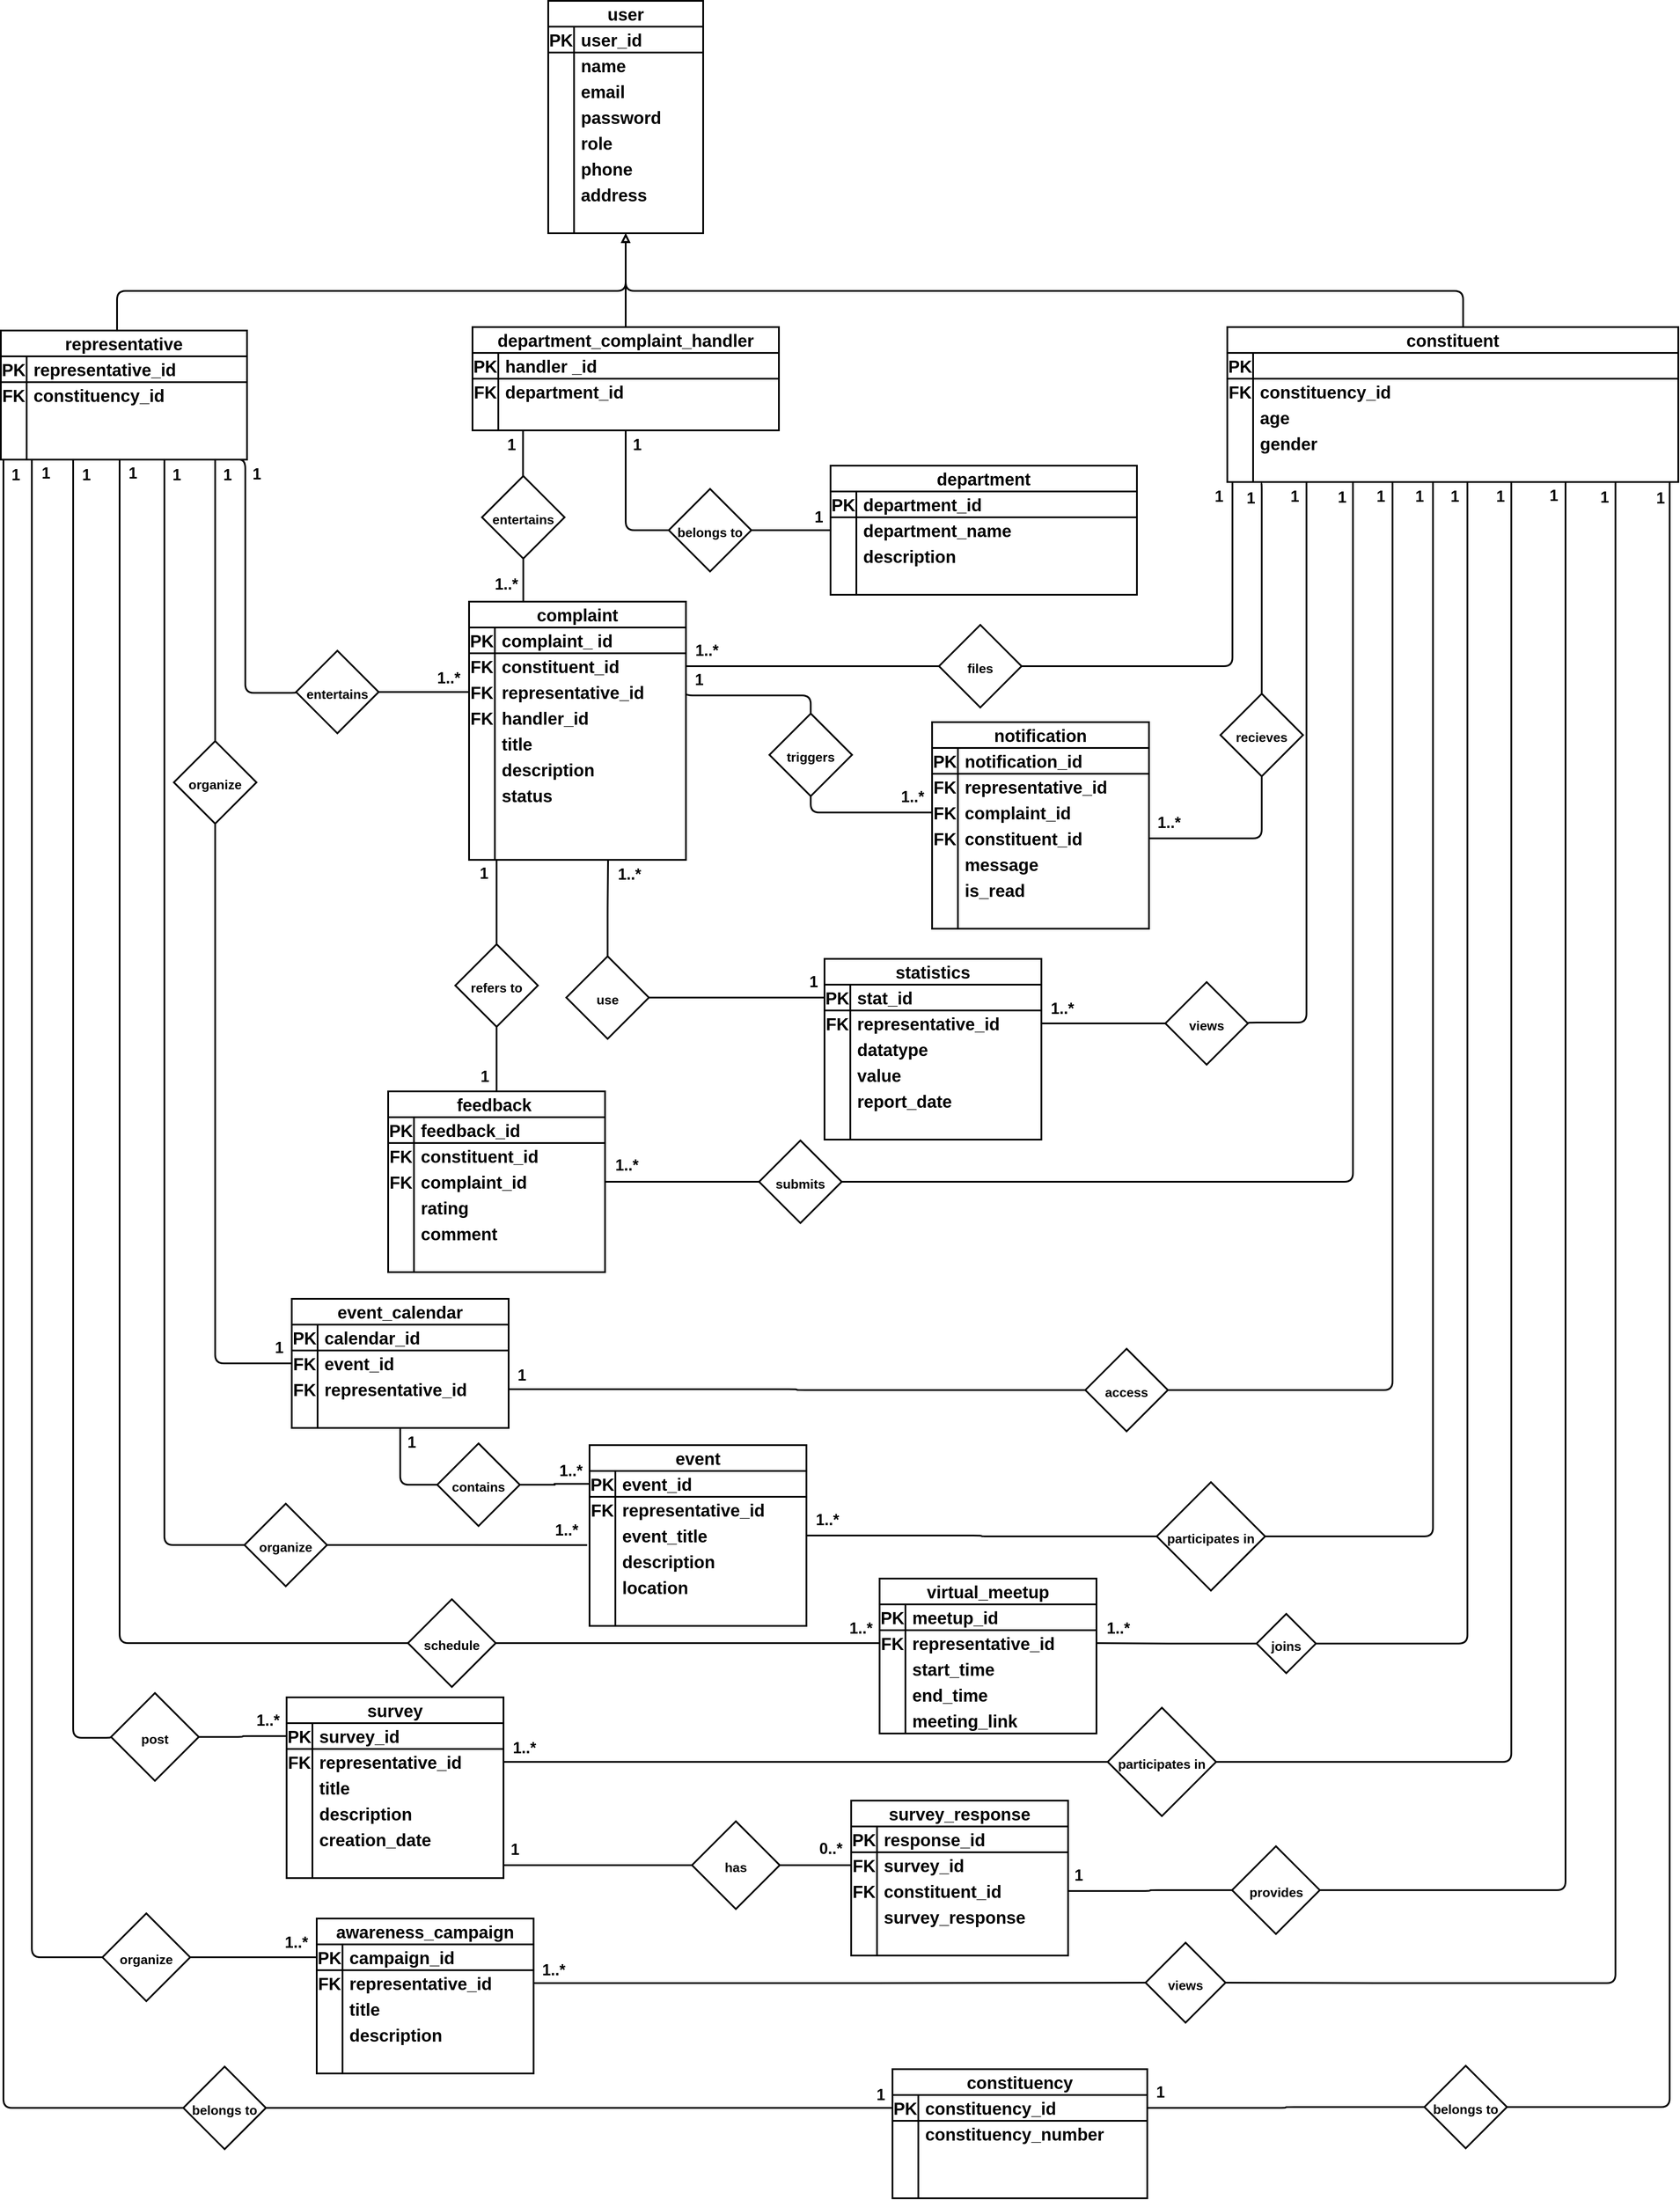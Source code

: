 <mxfile version="26.0.4">
  <diagram name="Page-1" id="e56a1550-8fbb-45ad-956c-1786394a9013">
    <mxGraphModel dx="2680" dy="2034" grid="0" gridSize="10" guides="1" tooltips="1" connect="1" arrows="1" fold="1" page="0" pageScale="1" pageWidth="1100" pageHeight="850" background="none" math="0" shadow="0">
      <root>
        <mxCell id="0" />
        <mxCell id="1" parent="0" />
        <mxCell id="-RAdWuRQX7kpM0FOr2N4-1" value="user" style="shape=table;startSize=30;container=1;collapsible=1;childLayout=tableLayout;fixedRows=1;rowLines=0;fontStyle=1;align=center;resizeLast=1;fontSize=20;whiteSpace=wrap;strokeWidth=2;" parent="1" vertex="1">
          <mxGeometry x="468" y="-113" width="180" height="270" as="geometry" />
        </mxCell>
        <mxCell id="-RAdWuRQX7kpM0FOr2N4-2" value="" style="shape=tableRow;horizontal=0;startSize=0;swimlaneHead=0;swimlaneBody=0;fillColor=none;collapsible=0;dropTarget=0;points=[[0,0.5],[1,0.5]];portConstraint=eastwest;top=0;left=0;right=0;bottom=1;fontSize=20;fontStyle=1;whiteSpace=wrap;strokeWidth=2;" parent="-RAdWuRQX7kpM0FOr2N4-1" vertex="1">
          <mxGeometry y="30" width="180" height="30" as="geometry" />
        </mxCell>
        <mxCell id="-RAdWuRQX7kpM0FOr2N4-3" value="PK" style="shape=partialRectangle;connectable=0;fillColor=none;top=0;left=0;bottom=0;right=0;fontStyle=1;overflow=hidden;whiteSpace=wrap;fontSize=20;strokeWidth=2;" parent="-RAdWuRQX7kpM0FOr2N4-2" vertex="1">
          <mxGeometry width="30" height="30" as="geometry">
            <mxRectangle width="30" height="30" as="alternateBounds" />
          </mxGeometry>
        </mxCell>
        <mxCell id="-RAdWuRQX7kpM0FOr2N4-4" value="user_id" style="shape=partialRectangle;connectable=0;fillColor=none;top=0;left=0;bottom=0;right=0;align=left;spacingLeft=6;fontStyle=1;overflow=hidden;whiteSpace=wrap;fontSize=20;strokeWidth=2;" parent="-RAdWuRQX7kpM0FOr2N4-2" vertex="1">
          <mxGeometry x="30" width="150" height="30" as="geometry">
            <mxRectangle width="150" height="30" as="alternateBounds" />
          </mxGeometry>
        </mxCell>
        <mxCell id="-RAdWuRQX7kpM0FOr2N4-5" value="" style="shape=tableRow;horizontal=0;startSize=0;swimlaneHead=0;swimlaneBody=0;fillColor=none;collapsible=0;dropTarget=0;points=[[0,0.5],[1,0.5]];portConstraint=eastwest;top=0;left=0;right=0;bottom=0;fontSize=20;fontStyle=1;whiteSpace=wrap;strokeWidth=2;" parent="-RAdWuRQX7kpM0FOr2N4-1" vertex="1">
          <mxGeometry y="60" width="180" height="30" as="geometry" />
        </mxCell>
        <mxCell id="-RAdWuRQX7kpM0FOr2N4-6" value="" style="shape=partialRectangle;connectable=0;fillColor=none;top=0;left=0;bottom=0;right=0;editable=1;overflow=hidden;whiteSpace=wrap;fontSize=20;fontStyle=1;strokeWidth=2;" parent="-RAdWuRQX7kpM0FOr2N4-5" vertex="1">
          <mxGeometry width="30" height="30" as="geometry">
            <mxRectangle width="30" height="30" as="alternateBounds" />
          </mxGeometry>
        </mxCell>
        <mxCell id="-RAdWuRQX7kpM0FOr2N4-7" value="name" style="shape=partialRectangle;connectable=0;fillColor=none;top=0;left=0;bottom=0;right=0;align=left;spacingLeft=6;overflow=hidden;whiteSpace=wrap;fontSize=20;fontStyle=1;strokeWidth=2;" parent="-RAdWuRQX7kpM0FOr2N4-5" vertex="1">
          <mxGeometry x="30" width="150" height="30" as="geometry">
            <mxRectangle width="150" height="30" as="alternateBounds" />
          </mxGeometry>
        </mxCell>
        <mxCell id="-RAdWuRQX7kpM0FOr2N4-8" value="" style="shape=tableRow;horizontal=0;startSize=0;swimlaneHead=0;swimlaneBody=0;fillColor=none;collapsible=0;dropTarget=0;points=[[0,0.5],[1,0.5]];portConstraint=eastwest;top=0;left=0;right=0;bottom=0;fontSize=20;fontStyle=1;whiteSpace=wrap;strokeWidth=2;" parent="-RAdWuRQX7kpM0FOr2N4-1" vertex="1">
          <mxGeometry y="90" width="180" height="30" as="geometry" />
        </mxCell>
        <mxCell id="-RAdWuRQX7kpM0FOr2N4-9" value="" style="shape=partialRectangle;connectable=0;fillColor=none;top=0;left=0;bottom=0;right=0;editable=1;overflow=hidden;whiteSpace=wrap;fontSize=20;fontStyle=1;strokeWidth=2;" parent="-RAdWuRQX7kpM0FOr2N4-8" vertex="1">
          <mxGeometry width="30" height="30" as="geometry">
            <mxRectangle width="30" height="30" as="alternateBounds" />
          </mxGeometry>
        </mxCell>
        <mxCell id="-RAdWuRQX7kpM0FOr2N4-10" value="email" style="shape=partialRectangle;connectable=0;fillColor=none;top=0;left=0;bottom=0;right=0;align=left;spacingLeft=6;overflow=hidden;whiteSpace=wrap;fontSize=20;fontStyle=1;strokeWidth=2;" parent="-RAdWuRQX7kpM0FOr2N4-8" vertex="1">
          <mxGeometry x="30" width="150" height="30" as="geometry">
            <mxRectangle width="150" height="30" as="alternateBounds" />
          </mxGeometry>
        </mxCell>
        <mxCell id="-RAdWuRQX7kpM0FOr2N4-11" value="" style="shape=tableRow;horizontal=0;startSize=0;swimlaneHead=0;swimlaneBody=0;fillColor=none;collapsible=0;dropTarget=0;points=[[0,0.5],[1,0.5]];portConstraint=eastwest;top=0;left=0;right=0;bottom=0;fontSize=20;fontStyle=1;whiteSpace=wrap;strokeWidth=2;" parent="-RAdWuRQX7kpM0FOr2N4-1" vertex="1">
          <mxGeometry y="120" width="180" height="30" as="geometry" />
        </mxCell>
        <mxCell id="-RAdWuRQX7kpM0FOr2N4-12" value="" style="shape=partialRectangle;connectable=0;fillColor=none;top=0;left=0;bottom=0;right=0;editable=1;overflow=hidden;whiteSpace=wrap;fontSize=20;fontStyle=1;strokeWidth=2;" parent="-RAdWuRQX7kpM0FOr2N4-11" vertex="1">
          <mxGeometry width="30" height="30" as="geometry">
            <mxRectangle width="30" height="30" as="alternateBounds" />
          </mxGeometry>
        </mxCell>
        <mxCell id="-RAdWuRQX7kpM0FOr2N4-13" value="password" style="shape=partialRectangle;connectable=0;fillColor=none;top=0;left=0;bottom=0;right=0;align=left;spacingLeft=6;overflow=hidden;whiteSpace=wrap;fontSize=20;fontStyle=1;strokeWidth=2;" parent="-RAdWuRQX7kpM0FOr2N4-11" vertex="1">
          <mxGeometry x="30" width="150" height="30" as="geometry">
            <mxRectangle width="150" height="30" as="alternateBounds" />
          </mxGeometry>
        </mxCell>
        <mxCell id="-RAdWuRQX7kpM0FOr2N4-17" style="shape=tableRow;horizontal=0;startSize=0;swimlaneHead=0;swimlaneBody=0;fillColor=none;collapsible=0;dropTarget=0;points=[[0,0.5],[1,0.5]];portConstraint=eastwest;top=0;left=0;right=0;bottom=0;fontSize=20;fontStyle=1;whiteSpace=wrap;strokeWidth=2;" parent="-RAdWuRQX7kpM0FOr2N4-1" vertex="1">
          <mxGeometry y="150" width="180" height="30" as="geometry" />
        </mxCell>
        <mxCell id="-RAdWuRQX7kpM0FOr2N4-18" style="shape=partialRectangle;connectable=0;fillColor=none;top=0;left=0;bottom=0;right=0;editable=1;overflow=hidden;whiteSpace=wrap;fontSize=20;fontStyle=1;strokeWidth=2;" parent="-RAdWuRQX7kpM0FOr2N4-17" vertex="1">
          <mxGeometry width="30" height="30" as="geometry">
            <mxRectangle width="30" height="30" as="alternateBounds" />
          </mxGeometry>
        </mxCell>
        <mxCell id="-RAdWuRQX7kpM0FOr2N4-19" value="role" style="shape=partialRectangle;connectable=0;fillColor=none;top=0;left=0;bottom=0;right=0;align=left;spacingLeft=6;overflow=hidden;whiteSpace=wrap;fontSize=20;fontStyle=1;strokeWidth=2;" parent="-RAdWuRQX7kpM0FOr2N4-17" vertex="1">
          <mxGeometry x="30" width="150" height="30" as="geometry">
            <mxRectangle width="150" height="30" as="alternateBounds" />
          </mxGeometry>
        </mxCell>
        <mxCell id="-RAdWuRQX7kpM0FOr2N4-14" style="shape=tableRow;horizontal=0;startSize=0;swimlaneHead=0;swimlaneBody=0;fillColor=none;collapsible=0;dropTarget=0;points=[[0,0.5],[1,0.5]];portConstraint=eastwest;top=0;left=0;right=0;bottom=0;fontSize=20;fontStyle=1;whiteSpace=wrap;strokeWidth=2;" parent="-RAdWuRQX7kpM0FOr2N4-1" vertex="1">
          <mxGeometry y="180" width="180" height="30" as="geometry" />
        </mxCell>
        <mxCell id="-RAdWuRQX7kpM0FOr2N4-15" style="shape=partialRectangle;connectable=0;fillColor=none;top=0;left=0;bottom=0;right=0;editable=1;overflow=hidden;whiteSpace=wrap;fontSize=20;fontStyle=1;strokeWidth=2;" parent="-RAdWuRQX7kpM0FOr2N4-14" vertex="1">
          <mxGeometry width="30" height="30" as="geometry">
            <mxRectangle width="30" height="30" as="alternateBounds" />
          </mxGeometry>
        </mxCell>
        <mxCell id="-RAdWuRQX7kpM0FOr2N4-16" value="phone" style="shape=partialRectangle;connectable=0;fillColor=none;top=0;left=0;bottom=0;right=0;align=left;spacingLeft=6;overflow=hidden;whiteSpace=wrap;fontSize=20;fontStyle=1;strokeWidth=2;" parent="-RAdWuRQX7kpM0FOr2N4-14" vertex="1">
          <mxGeometry x="30" width="150" height="30" as="geometry">
            <mxRectangle width="150" height="30" as="alternateBounds" />
          </mxGeometry>
        </mxCell>
        <mxCell id="-RAdWuRQX7kpM0FOr2N4-20" style="shape=tableRow;horizontal=0;startSize=0;swimlaneHead=0;swimlaneBody=0;fillColor=none;collapsible=0;dropTarget=0;points=[[0,0.5],[1,0.5]];portConstraint=eastwest;top=0;left=0;right=0;bottom=0;fontSize=20;fontStyle=1;whiteSpace=wrap;strokeWidth=2;" parent="-RAdWuRQX7kpM0FOr2N4-1" vertex="1">
          <mxGeometry y="210" width="180" height="30" as="geometry" />
        </mxCell>
        <mxCell id="-RAdWuRQX7kpM0FOr2N4-21" style="shape=partialRectangle;connectable=0;fillColor=none;top=0;left=0;bottom=0;right=0;editable=1;overflow=hidden;whiteSpace=wrap;fontSize=20;fontStyle=1;strokeWidth=2;" parent="-RAdWuRQX7kpM0FOr2N4-20" vertex="1">
          <mxGeometry width="30" height="30" as="geometry">
            <mxRectangle width="30" height="30" as="alternateBounds" />
          </mxGeometry>
        </mxCell>
        <mxCell id="-RAdWuRQX7kpM0FOr2N4-22" value="address" style="shape=partialRectangle;connectable=0;fillColor=none;top=0;left=0;bottom=0;right=0;align=left;spacingLeft=6;overflow=hidden;whiteSpace=wrap;fontSize=20;fontStyle=1;strokeWidth=2;" parent="-RAdWuRQX7kpM0FOr2N4-20" vertex="1">
          <mxGeometry x="30" width="150" height="30" as="geometry">
            <mxRectangle width="150" height="30" as="alternateBounds" />
          </mxGeometry>
        </mxCell>
        <mxCell id="-RAdWuRQX7kpM0FOr2N4-23" style="shape=tableRow;horizontal=0;startSize=0;swimlaneHead=0;swimlaneBody=0;fillColor=none;collapsible=0;dropTarget=0;points=[[0,0.5],[1,0.5]];portConstraint=eastwest;top=0;left=0;right=0;bottom=0;fontSize=20;fontStyle=1;whiteSpace=wrap;strokeWidth=2;" parent="-RAdWuRQX7kpM0FOr2N4-1" vertex="1">
          <mxGeometry y="240" width="180" height="30" as="geometry" />
        </mxCell>
        <mxCell id="-RAdWuRQX7kpM0FOr2N4-24" style="shape=partialRectangle;connectable=0;fillColor=none;top=0;left=0;bottom=0;right=0;editable=1;overflow=hidden;whiteSpace=wrap;fontSize=20;fontStyle=1;strokeWidth=2;" parent="-RAdWuRQX7kpM0FOr2N4-23" vertex="1">
          <mxGeometry width="30" height="30" as="geometry">
            <mxRectangle width="30" height="30" as="alternateBounds" />
          </mxGeometry>
        </mxCell>
        <mxCell id="-RAdWuRQX7kpM0FOr2N4-25" style="shape=partialRectangle;connectable=0;fillColor=none;top=0;left=0;bottom=0;right=0;align=left;spacingLeft=6;overflow=hidden;whiteSpace=wrap;fontSize=20;fontStyle=1;strokeWidth=2;" parent="-RAdWuRQX7kpM0FOr2N4-23" vertex="1">
          <mxGeometry x="30" width="150" height="30" as="geometry">
            <mxRectangle width="150" height="30" as="alternateBounds" />
          </mxGeometry>
        </mxCell>
        <mxCell id="Ffluy86TxCfnXTcbzehv-18" style="edgeStyle=orthogonalEdgeStyle;rounded=1;orthogonalLoop=1;jettySize=auto;html=1;strokeWidth=2;endArrow=block;endFill=0;fontSize=20;fontStyle=1;curved=0;" edge="1" parent="1" source="-RAdWuRQX7kpM0FOr2N4-26">
          <mxGeometry relative="1" as="geometry">
            <mxPoint x="558" y="157" as="targetPoint" />
            <Array as="points">
              <mxPoint x="-33" y="224" />
              <mxPoint x="558" y="224" />
            </Array>
          </mxGeometry>
        </mxCell>
        <mxCell id="Ffluy86TxCfnXTcbzehv-29" style="edgeStyle=orthogonalEdgeStyle;rounded=1;orthogonalLoop=1;jettySize=auto;html=1;entryX=0;entryY=0.5;entryDx=0;entryDy=0;strokeWidth=2;endArrow=none;endFill=0;curved=0;" edge="1" parent="1" target="Ffluy86TxCfnXTcbzehv-26">
          <mxGeometry relative="1" as="geometry">
            <mxPoint x="102" y="420" as="sourcePoint" />
            <Array as="points">
              <mxPoint x="116" y="420" />
              <mxPoint x="116" y="691" />
            </Array>
          </mxGeometry>
        </mxCell>
        <mxCell id="Ffluy86TxCfnXTcbzehv-53" style="edgeStyle=orthogonalEdgeStyle;rounded=1;orthogonalLoop=1;jettySize=auto;html=1;entryX=0.5;entryY=0;entryDx=0;entryDy=0;endArrow=none;endFill=0;strokeWidth=2;curved=0;" edge="1" parent="1" source="-RAdWuRQX7kpM0FOr2N4-26" target="Ffluy86TxCfnXTcbzehv-50">
          <mxGeometry relative="1" as="geometry">
            <Array as="points">
              <mxPoint x="81" y="735" />
            </Array>
          </mxGeometry>
        </mxCell>
        <mxCell id="Ffluy86TxCfnXTcbzehv-67" style="edgeStyle=orthogonalEdgeStyle;rounded=1;orthogonalLoop=1;jettySize=auto;html=1;entryX=0;entryY=0.5;entryDx=0;entryDy=0;strokeWidth=2;endArrow=none;endFill=0;curved=0;" edge="1" parent="1" source="-RAdWuRQX7kpM0FOr2N4-26" target="Ffluy86TxCfnXTcbzehv-65">
          <mxGeometry relative="1" as="geometry">
            <Array as="points">
              <mxPoint x="22" y="1681" />
            </Array>
          </mxGeometry>
        </mxCell>
        <mxCell id="Ffluy86TxCfnXTcbzehv-70" style="edgeStyle=orthogonalEdgeStyle;rounded=1;orthogonalLoop=1;jettySize=auto;html=1;entryX=0;entryY=0.5;entryDx=0;entryDy=0;strokeWidth=2;endArrow=none;endFill=0;curved=0;" edge="1" parent="1" source="-RAdWuRQX7kpM0FOr2N4-26" target="Ffluy86TxCfnXTcbzehv-69">
          <mxGeometry relative="1" as="geometry">
            <Array as="points">
              <mxPoint x="-30" y="1795" />
            </Array>
          </mxGeometry>
        </mxCell>
        <mxCell id="Ffluy86TxCfnXTcbzehv-126" style="edgeStyle=orthogonalEdgeStyle;rounded=1;orthogonalLoop=1;jettySize=auto;html=1;entryX=0;entryY=0.5;entryDx=0;entryDy=0;strokeWidth=2;endArrow=none;endFill=0;curved=0;" edge="1" parent="1" source="-RAdWuRQX7kpM0FOr2N4-26" target="Ffluy86TxCfnXTcbzehv-101">
          <mxGeometry relative="1" as="geometry">
            <Array as="points">
              <mxPoint x="-84" y="1905" />
              <mxPoint x="-40" y="1905" />
            </Array>
          </mxGeometry>
        </mxCell>
        <mxCell id="Ffluy86TxCfnXTcbzehv-138" style="edgeStyle=orthogonalEdgeStyle;rounded=1;orthogonalLoop=1;jettySize=auto;html=1;entryX=0;entryY=0.5;entryDx=0;entryDy=0;strokeWidth=2;endArrow=none;endFill=0;curved=0;" edge="1" parent="1" source="-RAdWuRQX7kpM0FOr2N4-26" target="Ffluy86TxCfnXTcbzehv-136">
          <mxGeometry relative="1" as="geometry">
            <Array as="points">
              <mxPoint x="-132" y="2160" />
            </Array>
          </mxGeometry>
        </mxCell>
        <mxCell id="Ffluy86TxCfnXTcbzehv-144" style="edgeStyle=orthogonalEdgeStyle;rounded=1;orthogonalLoop=1;jettySize=auto;html=1;entryX=0;entryY=0.5;entryDx=0;entryDy=0;strokeWidth=2;endArrow=none;endFill=0;curved=0;" edge="1" parent="1" source="-RAdWuRQX7kpM0FOr2N4-26" target="Ffluy86TxCfnXTcbzehv-143">
          <mxGeometry relative="1" as="geometry">
            <Array as="points">
              <mxPoint x="-165" y="2335" />
            </Array>
          </mxGeometry>
        </mxCell>
        <mxCell id="-RAdWuRQX7kpM0FOr2N4-26" value="representative" style="shape=table;startSize=30;container=1;collapsible=1;childLayout=tableLayout;fixedRows=1;rowLines=0;fontStyle=1;align=center;resizeLast=1;fontSize=20;whiteSpace=wrap;strokeWidth=2;" parent="1" vertex="1">
          <mxGeometry x="-168" y="270" width="286" height="150" as="geometry" />
        </mxCell>
        <mxCell id="-RAdWuRQX7kpM0FOr2N4-27" value="" style="shape=tableRow;horizontal=0;startSize=0;swimlaneHead=0;swimlaneBody=0;fillColor=none;collapsible=0;dropTarget=0;points=[[0,0.5],[1,0.5]];portConstraint=eastwest;top=0;left=0;right=0;bottom=1;fontSize=20;fontStyle=1;whiteSpace=wrap;strokeWidth=2;" parent="-RAdWuRQX7kpM0FOr2N4-26" vertex="1">
          <mxGeometry y="30" width="286" height="30" as="geometry" />
        </mxCell>
        <mxCell id="-RAdWuRQX7kpM0FOr2N4-28" value="PK" style="shape=partialRectangle;connectable=0;fillColor=none;top=0;left=0;bottom=0;right=0;fontStyle=1;overflow=hidden;whiteSpace=wrap;fontSize=20;strokeWidth=2;" parent="-RAdWuRQX7kpM0FOr2N4-27" vertex="1">
          <mxGeometry width="30" height="30" as="geometry">
            <mxRectangle width="30" height="30" as="alternateBounds" />
          </mxGeometry>
        </mxCell>
        <mxCell id="-RAdWuRQX7kpM0FOr2N4-29" value="representative_id" style="shape=partialRectangle;connectable=0;fillColor=none;top=0;left=0;bottom=0;right=0;align=left;spacingLeft=6;fontStyle=1;overflow=hidden;whiteSpace=wrap;fontSize=20;strokeWidth=2;" parent="-RAdWuRQX7kpM0FOr2N4-27" vertex="1">
          <mxGeometry x="30" width="256" height="30" as="geometry">
            <mxRectangle width="256" height="30" as="alternateBounds" />
          </mxGeometry>
        </mxCell>
        <mxCell id="-RAdWuRQX7kpM0FOr2N4-33" value="" style="shape=tableRow;horizontal=0;startSize=0;swimlaneHead=0;swimlaneBody=0;fillColor=none;collapsible=0;dropTarget=0;points=[[0,0.5],[1,0.5]];portConstraint=eastwest;top=0;left=0;right=0;bottom=0;fontSize=20;fontStyle=1;whiteSpace=wrap;strokeWidth=2;" parent="-RAdWuRQX7kpM0FOr2N4-26" vertex="1">
          <mxGeometry y="60" width="286" height="30" as="geometry" />
        </mxCell>
        <mxCell id="-RAdWuRQX7kpM0FOr2N4-34" value="FK" style="shape=partialRectangle;connectable=0;fillColor=none;top=0;left=0;bottom=0;right=0;editable=1;overflow=hidden;whiteSpace=wrap;fontSize=20;fontStyle=1;strokeWidth=2;" parent="-RAdWuRQX7kpM0FOr2N4-33" vertex="1">
          <mxGeometry width="30" height="30" as="geometry">
            <mxRectangle width="30" height="30" as="alternateBounds" />
          </mxGeometry>
        </mxCell>
        <mxCell id="-RAdWuRQX7kpM0FOr2N4-35" value="constituency_id" style="shape=partialRectangle;connectable=0;fillColor=none;top=0;left=0;bottom=0;right=0;align=left;spacingLeft=6;overflow=hidden;whiteSpace=wrap;fontSize=20;fontStyle=1;strokeWidth=2;" parent="-RAdWuRQX7kpM0FOr2N4-33" vertex="1">
          <mxGeometry x="30" width="256" height="30" as="geometry">
            <mxRectangle width="256" height="30" as="alternateBounds" />
          </mxGeometry>
        </mxCell>
        <mxCell id="-RAdWuRQX7kpM0FOr2N4-36" value="" style="shape=tableRow;horizontal=0;startSize=0;swimlaneHead=0;swimlaneBody=0;fillColor=none;collapsible=0;dropTarget=0;points=[[0,0.5],[1,0.5]];portConstraint=eastwest;top=0;left=0;right=0;bottom=0;fontSize=20;fontStyle=1;whiteSpace=wrap;strokeWidth=2;" parent="-RAdWuRQX7kpM0FOr2N4-26" vertex="1">
          <mxGeometry y="90" width="286" height="30" as="geometry" />
        </mxCell>
        <mxCell id="-RAdWuRQX7kpM0FOr2N4-37" value="" style="shape=partialRectangle;connectable=0;fillColor=none;top=0;left=0;bottom=0;right=0;editable=1;overflow=hidden;whiteSpace=wrap;fontSize=20;fontStyle=1;strokeWidth=2;" parent="-RAdWuRQX7kpM0FOr2N4-36" vertex="1">
          <mxGeometry width="30" height="30" as="geometry">
            <mxRectangle width="30" height="30" as="alternateBounds" />
          </mxGeometry>
        </mxCell>
        <mxCell id="-RAdWuRQX7kpM0FOr2N4-38" value="" style="shape=partialRectangle;connectable=0;fillColor=none;top=0;left=0;bottom=0;right=0;align=left;spacingLeft=6;overflow=hidden;whiteSpace=wrap;fontSize=20;fontStyle=1;strokeWidth=2;" parent="-RAdWuRQX7kpM0FOr2N4-36" vertex="1">
          <mxGeometry x="30" width="256" height="30" as="geometry">
            <mxRectangle width="256" height="30" as="alternateBounds" />
          </mxGeometry>
        </mxCell>
        <mxCell id="-RAdWuRQX7kpM0FOr2N4-39" style="shape=tableRow;horizontal=0;startSize=0;swimlaneHead=0;swimlaneBody=0;fillColor=none;collapsible=0;dropTarget=0;points=[[0,0.5],[1,0.5]];portConstraint=eastwest;top=0;left=0;right=0;bottom=0;fontSize=20;fontStyle=1;whiteSpace=wrap;strokeWidth=2;" parent="-RAdWuRQX7kpM0FOr2N4-26" vertex="1">
          <mxGeometry y="120" width="286" height="30" as="geometry" />
        </mxCell>
        <mxCell id="-RAdWuRQX7kpM0FOr2N4-40" style="shape=partialRectangle;connectable=0;fillColor=none;top=0;left=0;bottom=0;right=0;editable=1;overflow=hidden;whiteSpace=wrap;fontSize=20;fontStyle=1;strokeWidth=2;" parent="-RAdWuRQX7kpM0FOr2N4-39" vertex="1">
          <mxGeometry width="30" height="30" as="geometry">
            <mxRectangle width="30" height="30" as="alternateBounds" />
          </mxGeometry>
        </mxCell>
        <mxCell id="-RAdWuRQX7kpM0FOr2N4-41" value="" style="shape=partialRectangle;connectable=0;fillColor=none;top=0;left=0;bottom=0;right=0;align=left;spacingLeft=6;overflow=hidden;whiteSpace=wrap;fontSize=20;fontStyle=1;strokeWidth=2;" parent="-RAdWuRQX7kpM0FOr2N4-39" vertex="1">
          <mxGeometry x="30" width="256" height="30" as="geometry">
            <mxRectangle width="256" height="30" as="alternateBounds" />
          </mxGeometry>
        </mxCell>
        <mxCell id="Ffluy86TxCfnXTcbzehv-16" style="edgeStyle=orthogonalEdgeStyle;rounded=1;orthogonalLoop=1;jettySize=auto;html=1;entryX=0.5;entryY=1;entryDx=0;entryDy=0;endArrow=block;endFill=0;strokeWidth=2;fontSize=20;fontStyle=1;curved=0;" edge="1" parent="1" source="-RAdWuRQX7kpM0FOr2N4-64" target="-RAdWuRQX7kpM0FOr2N4-1">
          <mxGeometry relative="1" as="geometry">
            <Array as="points">
              <mxPoint x="558" y="185" />
              <mxPoint x="558" y="185" />
            </Array>
          </mxGeometry>
        </mxCell>
        <mxCell id="Ffluy86TxCfnXTcbzehv-21" style="edgeStyle=orthogonalEdgeStyle;rounded=1;orthogonalLoop=1;jettySize=auto;html=1;strokeWidth=2;endArrow=block;endFill=0;fontSize=20;fontStyle=1;curved=0;" edge="1" parent="1" source="-RAdWuRQX7kpM0FOr2N4-51">
          <mxGeometry relative="1" as="geometry">
            <mxPoint x="558" y="157" as="targetPoint" />
            <Array as="points">
              <mxPoint x="1531" y="224" />
              <mxPoint x="558" y="224" />
            </Array>
          </mxGeometry>
        </mxCell>
        <mxCell id="Ffluy86TxCfnXTcbzehv-34" style="edgeStyle=orthogonalEdgeStyle;rounded=1;orthogonalLoop=1;jettySize=auto;html=1;entryX=1;entryY=0.5;entryDx=0;entryDy=0;strokeWidth=2;endArrow=none;endFill=0;curved=0;" edge="1" parent="1" source="-RAdWuRQX7kpM0FOr2N4-51" target="Ffluy86TxCfnXTcbzehv-31">
          <mxGeometry relative="1" as="geometry">
            <Array as="points">
              <mxPoint x="1263" y="660" />
            </Array>
          </mxGeometry>
        </mxCell>
        <mxCell id="Ffluy86TxCfnXTcbzehv-44" style="edgeStyle=orthogonalEdgeStyle;rounded=1;orthogonalLoop=1;jettySize=auto;html=1;entryX=1;entryY=0.5;entryDx=0;entryDy=0;strokeWidth=2;endArrow=none;endFill=0;curved=0;" edge="1" parent="1" source="-RAdWuRQX7kpM0FOr2N4-51" target="Ffluy86TxCfnXTcbzehv-43">
          <mxGeometry relative="1" as="geometry">
            <Array as="points">
              <mxPoint x="1349" y="1074" />
            </Array>
          </mxGeometry>
        </mxCell>
        <mxCell id="Ffluy86TxCfnXTcbzehv-60" style="edgeStyle=orthogonalEdgeStyle;rounded=1;orthogonalLoop=1;jettySize=auto;html=1;entryX=1;entryY=0.5;entryDx=0;entryDy=0;strokeWidth=2;endArrow=none;endFill=0;curved=0;" edge="1" parent="1" source="-RAdWuRQX7kpM0FOr2N4-51" target="Ffluy86TxCfnXTcbzehv-58">
          <mxGeometry relative="1" as="geometry">
            <Array as="points">
              <mxPoint x="1449" y="1501" />
            </Array>
          </mxGeometry>
        </mxCell>
        <mxCell id="Ffluy86TxCfnXTcbzehv-64" style="edgeStyle=orthogonalEdgeStyle;rounded=1;orthogonalLoop=1;jettySize=auto;html=1;entryX=1;entryY=0.5;entryDx=0;entryDy=0;strokeWidth=2;endArrow=none;endFill=0;curved=0;" edge="1" parent="1" source="-RAdWuRQX7kpM0FOr2N4-51" target="Ffluy86TxCfnXTcbzehv-61">
          <mxGeometry relative="1" as="geometry">
            <Array as="points">
              <mxPoint x="1496" y="1671" />
            </Array>
          </mxGeometry>
        </mxCell>
        <mxCell id="Ffluy86TxCfnXTcbzehv-72" style="edgeStyle=orthogonalEdgeStyle;rounded=1;orthogonalLoop=1;jettySize=auto;html=1;entryX=1;entryY=0.5;entryDx=0;entryDy=0;strokeWidth=2;endArrow=none;endFill=0;curved=0;" edge="1" parent="1" source="-RAdWuRQX7kpM0FOr2N4-51" target="Ffluy86TxCfnXTcbzehv-68">
          <mxGeometry relative="1" as="geometry">
            <Array as="points">
              <mxPoint x="1536" y="1796" />
            </Array>
          </mxGeometry>
        </mxCell>
        <mxCell id="Ffluy86TxCfnXTcbzehv-100" style="edgeStyle=orthogonalEdgeStyle;rounded=1;orthogonalLoop=1;jettySize=auto;html=1;entryX=1;entryY=0.5;entryDx=0;entryDy=0;strokeWidth=2;endArrow=none;endFill=0;curved=0;" edge="1" parent="1" source="-RAdWuRQX7kpM0FOr2N4-51" target="Ffluy86TxCfnXTcbzehv-97">
          <mxGeometry relative="1" as="geometry">
            <Array as="points">
              <mxPoint x="1403" y="1259" />
            </Array>
          </mxGeometry>
        </mxCell>
        <mxCell id="Ffluy86TxCfnXTcbzehv-130" style="edgeStyle=orthogonalEdgeStyle;rounded=1;orthogonalLoop=1;jettySize=auto;html=1;entryX=1;entryY=0.5;entryDx=0;entryDy=0;strokeWidth=2;endArrow=none;endFill=0;curved=0;" edge="1" parent="1" source="-RAdWuRQX7kpM0FOr2N4-51" target="Ffluy86TxCfnXTcbzehv-102">
          <mxGeometry relative="1" as="geometry">
            <Array as="points">
              <mxPoint x="1587" y="1933" />
            </Array>
          </mxGeometry>
        </mxCell>
        <mxCell id="Ffluy86TxCfnXTcbzehv-134" style="edgeStyle=orthogonalEdgeStyle;rounded=1;orthogonalLoop=1;jettySize=auto;html=1;entryX=1;entryY=0.5;entryDx=0;entryDy=0;strokeWidth=2;endArrow=none;endFill=0;curved=0;" edge="1" parent="1" source="-RAdWuRQX7kpM0FOr2N4-51" target="Ffluy86TxCfnXTcbzehv-131">
          <mxGeometry relative="1" as="geometry">
            <Array as="points">
              <mxPoint x="1650" y="2082" />
            </Array>
          </mxGeometry>
        </mxCell>
        <mxCell id="Ffluy86TxCfnXTcbzehv-141" style="edgeStyle=orthogonalEdgeStyle;rounded=1;orthogonalLoop=1;jettySize=auto;html=1;entryX=1;entryY=0.5;entryDx=0;entryDy=0;strokeWidth=2;endArrow=none;endFill=0;curved=0;" edge="1" parent="1" source="-RAdWuRQX7kpM0FOr2N4-51" target="Ffluy86TxCfnXTcbzehv-139">
          <mxGeometry relative="1" as="geometry">
            <Array as="points">
              <mxPoint x="1708" y="2190" />
              <mxPoint x="1440" y="2190" />
            </Array>
          </mxGeometry>
        </mxCell>
        <mxCell id="Ffluy86TxCfnXTcbzehv-148" style="edgeStyle=orthogonalEdgeStyle;rounded=1;orthogonalLoop=1;jettySize=auto;html=1;entryX=1;entryY=0.5;entryDx=0;entryDy=0;strokeWidth=2;endArrow=none;endFill=0;curved=0;" edge="1" parent="1" source="-RAdWuRQX7kpM0FOr2N4-51" target="Ffluy86TxCfnXTcbzehv-146">
          <mxGeometry relative="1" as="geometry">
            <Array as="points">
              <mxPoint x="1771" y="2334" />
            </Array>
          </mxGeometry>
        </mxCell>
        <mxCell id="-RAdWuRQX7kpM0FOr2N4-51" value="constituent" style="shape=table;startSize=30;container=1;collapsible=1;childLayout=tableLayout;fixedRows=1;rowLines=0;fontStyle=1;align=center;resizeLast=1;fontSize=20;whiteSpace=wrap;strokeWidth=2;" parent="1" vertex="1">
          <mxGeometry x="1257" y="266" width="524" height="180" as="geometry" />
        </mxCell>
        <mxCell id="-RAdWuRQX7kpM0FOr2N4-52" value="" style="shape=tableRow;horizontal=0;startSize=0;swimlaneHead=0;swimlaneBody=0;fillColor=none;collapsible=0;dropTarget=0;points=[[0,0.5],[1,0.5]];portConstraint=eastwest;top=0;left=0;right=0;bottom=1;fontSize=20;fontStyle=1;whiteSpace=wrap;strokeWidth=2;" parent="-RAdWuRQX7kpM0FOr2N4-51" vertex="1">
          <mxGeometry y="30" width="524" height="30" as="geometry" />
        </mxCell>
        <mxCell id="-RAdWuRQX7kpM0FOr2N4-53" value="PK" style="shape=partialRectangle;connectable=0;fillColor=none;top=0;left=0;bottom=0;right=0;fontStyle=1;overflow=hidden;whiteSpace=wrap;fontSize=20;strokeWidth=2;" parent="-RAdWuRQX7kpM0FOr2N4-52" vertex="1">
          <mxGeometry width="30" height="30" as="geometry">
            <mxRectangle width="30" height="30" as="alternateBounds" />
          </mxGeometry>
        </mxCell>
        <mxCell id="-RAdWuRQX7kpM0FOr2N4-54" value=" " style="shape=partialRectangle;connectable=0;fillColor=none;top=0;left=0;bottom=0;right=0;align=left;spacingLeft=6;fontStyle=1;overflow=hidden;whiteSpace=wrap;fontSize=20;strokeWidth=2;" parent="-RAdWuRQX7kpM0FOr2N4-52" vertex="1">
          <mxGeometry x="30" width="494" height="30" as="geometry">
            <mxRectangle width="494" height="30" as="alternateBounds" />
          </mxGeometry>
        </mxCell>
        <mxCell id="-RAdWuRQX7kpM0FOr2N4-55" value="" style="shape=tableRow;horizontal=0;startSize=0;swimlaneHead=0;swimlaneBody=0;fillColor=none;collapsible=0;dropTarget=0;points=[[0,0.5],[1,0.5]];portConstraint=eastwest;top=0;left=0;right=0;bottom=0;fontSize=20;fontStyle=1;whiteSpace=wrap;strokeWidth=2;" parent="-RAdWuRQX7kpM0FOr2N4-51" vertex="1">
          <mxGeometry y="60" width="524" height="30" as="geometry" />
        </mxCell>
        <mxCell id="-RAdWuRQX7kpM0FOr2N4-56" value="FK" style="shape=partialRectangle;connectable=0;fillColor=none;top=0;left=0;bottom=0;right=0;editable=1;overflow=hidden;whiteSpace=wrap;fontSize=20;fontStyle=1;strokeWidth=2;" parent="-RAdWuRQX7kpM0FOr2N4-55" vertex="1">
          <mxGeometry width="30" height="30" as="geometry">
            <mxRectangle width="30" height="30" as="alternateBounds" />
          </mxGeometry>
        </mxCell>
        <mxCell id="-RAdWuRQX7kpM0FOr2N4-57" value="constituency_id" style="shape=partialRectangle;connectable=0;fillColor=none;top=0;left=0;bottom=0;right=0;align=left;spacingLeft=6;overflow=hidden;whiteSpace=wrap;fontSize=20;fontStyle=1;strokeWidth=2;" parent="-RAdWuRQX7kpM0FOr2N4-55" vertex="1">
          <mxGeometry x="30" width="494" height="30" as="geometry">
            <mxRectangle width="494" height="30" as="alternateBounds" />
          </mxGeometry>
        </mxCell>
        <mxCell id="-RAdWuRQX7kpM0FOr2N4-58" value="" style="shape=tableRow;horizontal=0;startSize=0;swimlaneHead=0;swimlaneBody=0;fillColor=none;collapsible=0;dropTarget=0;points=[[0,0.5],[1,0.5]];portConstraint=eastwest;top=0;left=0;right=0;bottom=0;fontSize=20;fontStyle=1;whiteSpace=wrap;strokeWidth=2;" parent="-RAdWuRQX7kpM0FOr2N4-51" vertex="1">
          <mxGeometry y="90" width="524" height="30" as="geometry" />
        </mxCell>
        <mxCell id="-RAdWuRQX7kpM0FOr2N4-59" value="" style="shape=partialRectangle;connectable=0;fillColor=none;top=0;left=0;bottom=0;right=0;editable=1;overflow=hidden;whiteSpace=wrap;fontSize=20;fontStyle=1;strokeWidth=2;" parent="-RAdWuRQX7kpM0FOr2N4-58" vertex="1">
          <mxGeometry width="30" height="30" as="geometry">
            <mxRectangle width="30" height="30" as="alternateBounds" />
          </mxGeometry>
        </mxCell>
        <mxCell id="-RAdWuRQX7kpM0FOr2N4-60" value="age" style="shape=partialRectangle;connectable=0;fillColor=none;top=0;left=0;bottom=0;right=0;align=left;spacingLeft=6;overflow=hidden;whiteSpace=wrap;fontSize=20;fontStyle=1;strokeWidth=2;" parent="-RAdWuRQX7kpM0FOr2N4-58" vertex="1">
          <mxGeometry x="30" width="494" height="30" as="geometry">
            <mxRectangle width="494" height="30" as="alternateBounds" />
          </mxGeometry>
        </mxCell>
        <mxCell id="-RAdWuRQX7kpM0FOr2N4-61" style="shape=tableRow;horizontal=0;startSize=0;swimlaneHead=0;swimlaneBody=0;fillColor=none;collapsible=0;dropTarget=0;points=[[0,0.5],[1,0.5]];portConstraint=eastwest;top=0;left=0;right=0;bottom=0;fontSize=20;fontStyle=1;whiteSpace=wrap;strokeWidth=2;" parent="-RAdWuRQX7kpM0FOr2N4-51" vertex="1">
          <mxGeometry y="120" width="524" height="30" as="geometry" />
        </mxCell>
        <mxCell id="-RAdWuRQX7kpM0FOr2N4-62" style="shape=partialRectangle;connectable=0;fillColor=none;top=0;left=0;bottom=0;right=0;editable=1;overflow=hidden;whiteSpace=wrap;fontSize=20;fontStyle=1;strokeWidth=2;" parent="-RAdWuRQX7kpM0FOr2N4-61" vertex="1">
          <mxGeometry width="30" height="30" as="geometry">
            <mxRectangle width="30" height="30" as="alternateBounds" />
          </mxGeometry>
        </mxCell>
        <mxCell id="-RAdWuRQX7kpM0FOr2N4-63" value="gender" style="shape=partialRectangle;connectable=0;fillColor=none;top=0;left=0;bottom=0;right=0;align=left;spacingLeft=6;overflow=hidden;whiteSpace=wrap;fontSize=20;fontStyle=1;strokeWidth=2;" parent="-RAdWuRQX7kpM0FOr2N4-61" vertex="1">
          <mxGeometry x="30" width="494" height="30" as="geometry">
            <mxRectangle width="494" height="30" as="alternateBounds" />
          </mxGeometry>
        </mxCell>
        <mxCell id="-RAdWuRQX7kpM0FOr2N4-109" style="shape=tableRow;horizontal=0;startSize=0;swimlaneHead=0;swimlaneBody=0;fillColor=none;collapsible=0;dropTarget=0;points=[[0,0.5],[1,0.5]];portConstraint=eastwest;top=0;left=0;right=0;bottom=0;fontSize=20;fontStyle=1;whiteSpace=wrap;strokeWidth=2;" parent="-RAdWuRQX7kpM0FOr2N4-51" vertex="1">
          <mxGeometry y="150" width="524" height="30" as="geometry" />
        </mxCell>
        <mxCell id="-RAdWuRQX7kpM0FOr2N4-110" style="shape=partialRectangle;connectable=0;fillColor=none;top=0;left=0;bottom=0;right=0;editable=1;overflow=hidden;whiteSpace=wrap;fontSize=20;fontStyle=1;strokeWidth=2;" parent="-RAdWuRQX7kpM0FOr2N4-109" vertex="1">
          <mxGeometry width="30" height="30" as="geometry">
            <mxRectangle width="30" height="30" as="alternateBounds" />
          </mxGeometry>
        </mxCell>
        <mxCell id="-RAdWuRQX7kpM0FOr2N4-111" style="shape=partialRectangle;connectable=0;fillColor=none;top=0;left=0;bottom=0;right=0;align=left;spacingLeft=6;overflow=hidden;whiteSpace=wrap;fontSize=20;fontStyle=1;strokeWidth=2;" parent="-RAdWuRQX7kpM0FOr2N4-109" vertex="1">
          <mxGeometry x="30" width="494" height="30" as="geometry">
            <mxRectangle width="494" height="30" as="alternateBounds" />
          </mxGeometry>
        </mxCell>
        <mxCell id="Ffluy86TxCfnXTcbzehv-22" style="edgeStyle=orthogonalEdgeStyle;rounded=1;orthogonalLoop=1;jettySize=auto;html=1;entryX=0;entryY=0.5;entryDx=0;entryDy=0;endArrow=none;endFill=0;strokeWidth=2;fontSize=20;fontStyle=1;curved=0;" edge="1" parent="1" source="-RAdWuRQX7kpM0FOr2N4-64" target="Ffluy86TxCfnXTcbzehv-17">
          <mxGeometry relative="1" as="geometry" />
        </mxCell>
        <mxCell id="-RAdWuRQX7kpM0FOr2N4-64" value="department_complaint_handler" style="shape=table;startSize=30;container=1;collapsible=1;childLayout=tableLayout;fixedRows=1;rowLines=0;fontStyle=1;align=center;resizeLast=1;fontSize=20;whiteSpace=wrap;strokeWidth=2;" parent="1" vertex="1">
          <mxGeometry x="380" y="266" width="356" height="120" as="geometry" />
        </mxCell>
        <mxCell id="-RAdWuRQX7kpM0FOr2N4-65" value="" style="shape=tableRow;horizontal=0;startSize=0;swimlaneHead=0;swimlaneBody=0;fillColor=none;collapsible=0;dropTarget=0;points=[[0,0.5],[1,0.5]];portConstraint=eastwest;top=0;left=0;right=0;bottom=1;fontSize=20;fontStyle=1;whiteSpace=wrap;strokeWidth=2;" parent="-RAdWuRQX7kpM0FOr2N4-64" vertex="1">
          <mxGeometry y="30" width="356" height="30" as="geometry" />
        </mxCell>
        <mxCell id="-RAdWuRQX7kpM0FOr2N4-66" value="PK" style="shape=partialRectangle;connectable=0;fillColor=none;top=0;left=0;bottom=0;right=0;fontStyle=1;overflow=hidden;whiteSpace=wrap;fontSize=20;strokeWidth=2;" parent="-RAdWuRQX7kpM0FOr2N4-65" vertex="1">
          <mxGeometry width="30" height="30" as="geometry">
            <mxRectangle width="30" height="30" as="alternateBounds" />
          </mxGeometry>
        </mxCell>
        <mxCell id="-RAdWuRQX7kpM0FOr2N4-67" value="handler _id" style="shape=partialRectangle;connectable=0;fillColor=none;top=0;left=0;bottom=0;right=0;align=left;spacingLeft=6;fontStyle=1;overflow=hidden;whiteSpace=wrap;fontSize=20;strokeWidth=2;" parent="-RAdWuRQX7kpM0FOr2N4-65" vertex="1">
          <mxGeometry x="30" width="326" height="30" as="geometry">
            <mxRectangle width="326" height="30" as="alternateBounds" />
          </mxGeometry>
        </mxCell>
        <mxCell id="-RAdWuRQX7kpM0FOr2N4-71" value="" style="shape=tableRow;horizontal=0;startSize=0;swimlaneHead=0;swimlaneBody=0;fillColor=none;collapsible=0;dropTarget=0;points=[[0,0.5],[1,0.5]];portConstraint=eastwest;top=0;left=0;right=0;bottom=0;fontSize=20;fontStyle=1;whiteSpace=wrap;strokeWidth=2;" parent="-RAdWuRQX7kpM0FOr2N4-64" vertex="1">
          <mxGeometry y="60" width="356" height="30" as="geometry" />
        </mxCell>
        <mxCell id="-RAdWuRQX7kpM0FOr2N4-72" value="FK" style="shape=partialRectangle;connectable=0;fillColor=none;top=0;left=0;bottom=0;right=0;editable=1;overflow=hidden;whiteSpace=wrap;fontSize=20;fontStyle=1;strokeWidth=2;" parent="-RAdWuRQX7kpM0FOr2N4-71" vertex="1">
          <mxGeometry width="30" height="30" as="geometry">
            <mxRectangle width="30" height="30" as="alternateBounds" />
          </mxGeometry>
        </mxCell>
        <mxCell id="-RAdWuRQX7kpM0FOr2N4-73" value="department_id" style="shape=partialRectangle;connectable=0;fillColor=none;top=0;left=0;bottom=0;right=0;align=left;spacingLeft=6;overflow=hidden;whiteSpace=wrap;fontSize=20;fontStyle=1;strokeWidth=2;" parent="-RAdWuRQX7kpM0FOr2N4-71" vertex="1">
          <mxGeometry x="30" width="326" height="30" as="geometry">
            <mxRectangle width="326" height="30" as="alternateBounds" />
          </mxGeometry>
        </mxCell>
        <mxCell id="-RAdWuRQX7kpM0FOr2N4-74" style="shape=tableRow;horizontal=0;startSize=0;swimlaneHead=0;swimlaneBody=0;fillColor=none;collapsible=0;dropTarget=0;points=[[0,0.5],[1,0.5]];portConstraint=eastwest;top=0;left=0;right=0;bottom=0;fontSize=20;fontStyle=1;whiteSpace=wrap;strokeWidth=2;" parent="-RAdWuRQX7kpM0FOr2N4-64" vertex="1">
          <mxGeometry y="90" width="356" height="30" as="geometry" />
        </mxCell>
        <mxCell id="-RAdWuRQX7kpM0FOr2N4-75" style="shape=partialRectangle;connectable=0;fillColor=none;top=0;left=0;bottom=0;right=0;editable=1;overflow=hidden;whiteSpace=wrap;fontSize=20;fontStyle=1;strokeWidth=2;" parent="-RAdWuRQX7kpM0FOr2N4-74" vertex="1">
          <mxGeometry width="30" height="30" as="geometry">
            <mxRectangle width="30" height="30" as="alternateBounds" />
          </mxGeometry>
        </mxCell>
        <mxCell id="-RAdWuRQX7kpM0FOr2N4-76" value="" style="shape=partialRectangle;connectable=0;fillColor=none;top=0;left=0;bottom=0;right=0;align=left;spacingLeft=6;overflow=hidden;whiteSpace=wrap;fontSize=20;fontStyle=1;strokeWidth=2;" parent="-RAdWuRQX7kpM0FOr2N4-74" vertex="1">
          <mxGeometry x="30" width="326" height="30" as="geometry">
            <mxRectangle width="326" height="30" as="alternateBounds" />
          </mxGeometry>
        </mxCell>
        <mxCell id="Ffluy86TxCfnXTcbzehv-55" style="edgeStyle=orthogonalEdgeStyle;rounded=1;orthogonalLoop=1;jettySize=auto;html=1;entryX=0;entryY=0.5;entryDx=0;entryDy=0;endArrow=none;endFill=0;strokeWidth=2;curved=0;" edge="1" parent="1" source="-RAdWuRQX7kpM0FOr2N4-77" target="Ffluy86TxCfnXTcbzehv-54">
          <mxGeometry relative="1" as="geometry" />
        </mxCell>
        <mxCell id="-RAdWuRQX7kpM0FOr2N4-77" value="event_calendar" style="shape=table;startSize=30;container=1;collapsible=1;childLayout=tableLayout;fixedRows=1;rowLines=0;fontStyle=1;align=center;resizeLast=1;fontSize=20;whiteSpace=wrap;strokeWidth=2;" parent="1" vertex="1">
          <mxGeometry x="170" y="1395" width="252" height="150" as="geometry" />
        </mxCell>
        <mxCell id="-RAdWuRQX7kpM0FOr2N4-78" value="" style="shape=tableRow;horizontal=0;startSize=0;swimlaneHead=0;swimlaneBody=0;fillColor=none;collapsible=0;dropTarget=0;points=[[0,0.5],[1,0.5]];portConstraint=eastwest;top=0;left=0;right=0;bottom=1;fontSize=20;fontStyle=1;whiteSpace=wrap;strokeWidth=2;" parent="-RAdWuRQX7kpM0FOr2N4-77" vertex="1">
          <mxGeometry y="30" width="252" height="30" as="geometry" />
        </mxCell>
        <mxCell id="-RAdWuRQX7kpM0FOr2N4-79" value="PK" style="shape=partialRectangle;connectable=0;fillColor=none;top=0;left=0;bottom=0;right=0;fontStyle=1;overflow=hidden;whiteSpace=wrap;fontSize=20;strokeWidth=2;" parent="-RAdWuRQX7kpM0FOr2N4-78" vertex="1">
          <mxGeometry width="30" height="30" as="geometry">
            <mxRectangle width="30" height="30" as="alternateBounds" />
          </mxGeometry>
        </mxCell>
        <mxCell id="-RAdWuRQX7kpM0FOr2N4-80" value="calendar_id" style="shape=partialRectangle;connectable=0;fillColor=none;top=0;left=0;bottom=0;right=0;align=left;spacingLeft=6;fontStyle=1;overflow=hidden;whiteSpace=wrap;fontSize=20;strokeWidth=2;" parent="-RAdWuRQX7kpM0FOr2N4-78" vertex="1">
          <mxGeometry x="30" width="222" height="30" as="geometry">
            <mxRectangle width="222" height="30" as="alternateBounds" />
          </mxGeometry>
        </mxCell>
        <mxCell id="-RAdWuRQX7kpM0FOr2N4-81" value="" style="shape=tableRow;horizontal=0;startSize=0;swimlaneHead=0;swimlaneBody=0;fillColor=none;collapsible=0;dropTarget=0;points=[[0,0.5],[1,0.5]];portConstraint=eastwest;top=0;left=0;right=0;bottom=0;fontSize=20;fontStyle=1;whiteSpace=wrap;strokeWidth=2;" parent="-RAdWuRQX7kpM0FOr2N4-77" vertex="1">
          <mxGeometry y="60" width="252" height="30" as="geometry" />
        </mxCell>
        <mxCell id="-RAdWuRQX7kpM0FOr2N4-82" value="FK" style="shape=partialRectangle;connectable=0;fillColor=none;top=0;left=0;bottom=0;right=0;editable=1;overflow=hidden;whiteSpace=wrap;fontSize=20;fontStyle=1;strokeWidth=2;" parent="-RAdWuRQX7kpM0FOr2N4-81" vertex="1">
          <mxGeometry width="30" height="30" as="geometry">
            <mxRectangle width="30" height="30" as="alternateBounds" />
          </mxGeometry>
        </mxCell>
        <mxCell id="-RAdWuRQX7kpM0FOr2N4-83" value="event_id" style="shape=partialRectangle;connectable=0;fillColor=none;top=0;left=0;bottom=0;right=0;align=left;spacingLeft=6;overflow=hidden;whiteSpace=wrap;fontSize=20;fontStyle=1;strokeWidth=2;" parent="-RAdWuRQX7kpM0FOr2N4-81" vertex="1">
          <mxGeometry x="30" width="222" height="30" as="geometry">
            <mxRectangle width="222" height="30" as="alternateBounds" />
          </mxGeometry>
        </mxCell>
        <mxCell id="-RAdWuRQX7kpM0FOr2N4-84" value="" style="shape=tableRow;horizontal=0;startSize=0;swimlaneHead=0;swimlaneBody=0;fillColor=none;collapsible=0;dropTarget=0;points=[[0,0.5],[1,0.5]];portConstraint=eastwest;top=0;left=0;right=0;bottom=0;fontSize=20;fontStyle=1;whiteSpace=wrap;strokeWidth=2;" parent="-RAdWuRQX7kpM0FOr2N4-77" vertex="1">
          <mxGeometry y="90" width="252" height="30" as="geometry" />
        </mxCell>
        <mxCell id="-RAdWuRQX7kpM0FOr2N4-85" value="FK" style="shape=partialRectangle;connectable=0;fillColor=none;top=0;left=0;bottom=0;right=0;editable=1;overflow=hidden;whiteSpace=wrap;fontSize=20;fontStyle=1;strokeWidth=2;" parent="-RAdWuRQX7kpM0FOr2N4-84" vertex="1">
          <mxGeometry width="30" height="30" as="geometry">
            <mxRectangle width="30" height="30" as="alternateBounds" />
          </mxGeometry>
        </mxCell>
        <mxCell id="-RAdWuRQX7kpM0FOr2N4-86" value="representative_id" style="shape=partialRectangle;connectable=0;fillColor=none;top=0;left=0;bottom=0;right=0;align=left;spacingLeft=6;overflow=hidden;whiteSpace=wrap;fontSize=20;fontStyle=1;strokeWidth=2;" parent="-RAdWuRQX7kpM0FOr2N4-84" vertex="1">
          <mxGeometry x="30" width="222" height="30" as="geometry">
            <mxRectangle width="222" height="30" as="alternateBounds" />
          </mxGeometry>
        </mxCell>
        <mxCell id="-RAdWuRQX7kpM0FOr2N4-87" style="shape=tableRow;horizontal=0;startSize=0;swimlaneHead=0;swimlaneBody=0;fillColor=none;collapsible=0;dropTarget=0;points=[[0,0.5],[1,0.5]];portConstraint=eastwest;top=0;left=0;right=0;bottom=0;fontSize=20;fontStyle=1;whiteSpace=wrap;strokeWidth=2;" parent="-RAdWuRQX7kpM0FOr2N4-77" vertex="1">
          <mxGeometry y="120" width="252" height="30" as="geometry" />
        </mxCell>
        <mxCell id="-RAdWuRQX7kpM0FOr2N4-88" style="shape=partialRectangle;connectable=0;fillColor=none;top=0;left=0;bottom=0;right=0;editable=1;overflow=hidden;whiteSpace=wrap;fontSize=20;fontStyle=1;strokeWidth=2;" parent="-RAdWuRQX7kpM0FOr2N4-87" vertex="1">
          <mxGeometry width="30" height="30" as="geometry">
            <mxRectangle width="30" height="30" as="alternateBounds" />
          </mxGeometry>
        </mxCell>
        <mxCell id="-RAdWuRQX7kpM0FOr2N4-89" value="" style="shape=partialRectangle;connectable=0;fillColor=none;top=0;left=0;bottom=0;right=0;align=left;spacingLeft=6;overflow=hidden;whiteSpace=wrap;fontSize=20;fontStyle=1;strokeWidth=2;" parent="-RAdWuRQX7kpM0FOr2N4-87" vertex="1">
          <mxGeometry x="30" width="222" height="30" as="geometry">
            <mxRectangle width="222" height="30" as="alternateBounds" />
          </mxGeometry>
        </mxCell>
        <mxCell id="-RAdWuRQX7kpM0FOr2N4-90" value="virtual_meetup" style="shape=table;startSize=30;container=1;collapsible=1;childLayout=tableLayout;fixedRows=1;rowLines=0;fontStyle=1;align=center;resizeLast=1;fontSize=20;whiteSpace=wrap;strokeWidth=2;" parent="1" vertex="1">
          <mxGeometry x="853" y="1720" width="252" height="180" as="geometry" />
        </mxCell>
        <mxCell id="-RAdWuRQX7kpM0FOr2N4-91" value="" style="shape=tableRow;horizontal=0;startSize=0;swimlaneHead=0;swimlaneBody=0;fillColor=none;collapsible=0;dropTarget=0;points=[[0,0.5],[1,0.5]];portConstraint=eastwest;top=0;left=0;right=0;bottom=1;fontSize=20;fontStyle=1;whiteSpace=wrap;strokeWidth=2;" parent="-RAdWuRQX7kpM0FOr2N4-90" vertex="1">
          <mxGeometry y="30" width="252" height="30" as="geometry" />
        </mxCell>
        <mxCell id="-RAdWuRQX7kpM0FOr2N4-92" value="PK" style="shape=partialRectangle;connectable=0;fillColor=none;top=0;left=0;bottom=0;right=0;fontStyle=1;overflow=hidden;whiteSpace=wrap;fontSize=20;strokeWidth=2;" parent="-RAdWuRQX7kpM0FOr2N4-91" vertex="1">
          <mxGeometry width="30" height="30" as="geometry">
            <mxRectangle width="30" height="30" as="alternateBounds" />
          </mxGeometry>
        </mxCell>
        <mxCell id="-RAdWuRQX7kpM0FOr2N4-93" value="meetup_id" style="shape=partialRectangle;connectable=0;fillColor=none;top=0;left=0;bottom=0;right=0;align=left;spacingLeft=6;fontStyle=1;overflow=hidden;whiteSpace=wrap;fontSize=20;strokeWidth=2;" parent="-RAdWuRQX7kpM0FOr2N4-91" vertex="1">
          <mxGeometry x="30" width="222" height="30" as="geometry">
            <mxRectangle width="222" height="30" as="alternateBounds" />
          </mxGeometry>
        </mxCell>
        <mxCell id="-RAdWuRQX7kpM0FOr2N4-94" value="" style="shape=tableRow;horizontal=0;startSize=0;swimlaneHead=0;swimlaneBody=0;fillColor=none;collapsible=0;dropTarget=0;points=[[0,0.5],[1,0.5]];portConstraint=eastwest;top=0;left=0;right=0;bottom=0;fontSize=20;fontStyle=1;whiteSpace=wrap;strokeWidth=2;" parent="-RAdWuRQX7kpM0FOr2N4-90" vertex="1">
          <mxGeometry y="60" width="252" height="30" as="geometry" />
        </mxCell>
        <mxCell id="-RAdWuRQX7kpM0FOr2N4-95" value="FK" style="shape=partialRectangle;connectable=0;fillColor=none;top=0;left=0;bottom=0;right=0;editable=1;overflow=hidden;whiteSpace=wrap;fontSize=20;fontStyle=1;strokeWidth=2;" parent="-RAdWuRQX7kpM0FOr2N4-94" vertex="1">
          <mxGeometry width="30" height="30" as="geometry">
            <mxRectangle width="30" height="30" as="alternateBounds" />
          </mxGeometry>
        </mxCell>
        <mxCell id="-RAdWuRQX7kpM0FOr2N4-96" value="representative_id" style="shape=partialRectangle;connectable=0;fillColor=none;top=0;left=0;bottom=0;right=0;align=left;spacingLeft=6;overflow=hidden;whiteSpace=wrap;fontSize=20;fontStyle=1;strokeWidth=2;" parent="-RAdWuRQX7kpM0FOr2N4-94" vertex="1">
          <mxGeometry x="30" width="222" height="30" as="geometry">
            <mxRectangle width="222" height="30" as="alternateBounds" />
          </mxGeometry>
        </mxCell>
        <mxCell id="-RAdWuRQX7kpM0FOr2N4-97" value="" style="shape=tableRow;horizontal=0;startSize=0;swimlaneHead=0;swimlaneBody=0;fillColor=none;collapsible=0;dropTarget=0;points=[[0,0.5],[1,0.5]];portConstraint=eastwest;top=0;left=0;right=0;bottom=0;fontSize=20;fontStyle=1;whiteSpace=wrap;strokeWidth=2;" parent="-RAdWuRQX7kpM0FOr2N4-90" vertex="1">
          <mxGeometry y="90" width="252" height="30" as="geometry" />
        </mxCell>
        <mxCell id="-RAdWuRQX7kpM0FOr2N4-98" value="" style="shape=partialRectangle;connectable=0;fillColor=none;top=0;left=0;bottom=0;right=0;editable=1;overflow=hidden;whiteSpace=wrap;fontSize=20;fontStyle=1;strokeWidth=2;" parent="-RAdWuRQX7kpM0FOr2N4-97" vertex="1">
          <mxGeometry width="30" height="30" as="geometry">
            <mxRectangle width="30" height="30" as="alternateBounds" />
          </mxGeometry>
        </mxCell>
        <mxCell id="-RAdWuRQX7kpM0FOr2N4-99" value="start_time" style="shape=partialRectangle;connectable=0;fillColor=none;top=0;left=0;bottom=0;right=0;align=left;spacingLeft=6;overflow=hidden;whiteSpace=wrap;fontSize=20;fontStyle=1;strokeWidth=2;" parent="-RAdWuRQX7kpM0FOr2N4-97" vertex="1">
          <mxGeometry x="30" width="222" height="30" as="geometry">
            <mxRectangle width="222" height="30" as="alternateBounds" />
          </mxGeometry>
        </mxCell>
        <mxCell id="-RAdWuRQX7kpM0FOr2N4-103" style="shape=tableRow;horizontal=0;startSize=0;swimlaneHead=0;swimlaneBody=0;fillColor=none;collapsible=0;dropTarget=0;points=[[0,0.5],[1,0.5]];portConstraint=eastwest;top=0;left=0;right=0;bottom=0;fontSize=20;fontStyle=1;whiteSpace=wrap;strokeWidth=2;" parent="-RAdWuRQX7kpM0FOr2N4-90" vertex="1">
          <mxGeometry y="120" width="252" height="30" as="geometry" />
        </mxCell>
        <mxCell id="-RAdWuRQX7kpM0FOr2N4-104" style="shape=partialRectangle;connectable=0;fillColor=none;top=0;left=0;bottom=0;right=0;editable=1;overflow=hidden;whiteSpace=wrap;fontSize=20;fontStyle=1;strokeWidth=2;" parent="-RAdWuRQX7kpM0FOr2N4-103" vertex="1">
          <mxGeometry width="30" height="30" as="geometry">
            <mxRectangle width="30" height="30" as="alternateBounds" />
          </mxGeometry>
        </mxCell>
        <mxCell id="-RAdWuRQX7kpM0FOr2N4-105" value="end_time" style="shape=partialRectangle;connectable=0;fillColor=none;top=0;left=0;bottom=0;right=0;align=left;spacingLeft=6;overflow=hidden;whiteSpace=wrap;fontSize=20;fontStyle=1;strokeWidth=2;" parent="-RAdWuRQX7kpM0FOr2N4-103" vertex="1">
          <mxGeometry x="30" width="222" height="30" as="geometry">
            <mxRectangle width="222" height="30" as="alternateBounds" />
          </mxGeometry>
        </mxCell>
        <mxCell id="-RAdWuRQX7kpM0FOr2N4-100" style="shape=tableRow;horizontal=0;startSize=0;swimlaneHead=0;swimlaneBody=0;fillColor=none;collapsible=0;dropTarget=0;points=[[0,0.5],[1,0.5]];portConstraint=eastwest;top=0;left=0;right=0;bottom=0;fontSize=20;fontStyle=1;whiteSpace=wrap;strokeWidth=2;" parent="-RAdWuRQX7kpM0FOr2N4-90" vertex="1">
          <mxGeometry y="150" width="252" height="30" as="geometry" />
        </mxCell>
        <mxCell id="-RAdWuRQX7kpM0FOr2N4-101" style="shape=partialRectangle;connectable=0;fillColor=none;top=0;left=0;bottom=0;right=0;editable=1;overflow=hidden;whiteSpace=wrap;fontSize=20;fontStyle=1;strokeWidth=2;" parent="-RAdWuRQX7kpM0FOr2N4-100" vertex="1">
          <mxGeometry width="30" height="30" as="geometry">
            <mxRectangle width="30" height="30" as="alternateBounds" />
          </mxGeometry>
        </mxCell>
        <mxCell id="-RAdWuRQX7kpM0FOr2N4-102" value="meeting_link" style="shape=partialRectangle;connectable=0;fillColor=none;top=0;left=0;bottom=0;right=0;align=left;spacingLeft=6;overflow=hidden;whiteSpace=wrap;fontSize=20;fontStyle=1;strokeWidth=2;" parent="-RAdWuRQX7kpM0FOr2N4-100" vertex="1">
          <mxGeometry x="30" width="222" height="30" as="geometry">
            <mxRectangle width="222" height="30" as="alternateBounds" />
          </mxGeometry>
        </mxCell>
        <mxCell id="Ffluy86TxCfnXTcbzehv-124" style="edgeStyle=orthogonalEdgeStyle;rounded=1;orthogonalLoop=1;jettySize=auto;html=1;entryX=0;entryY=0.5;entryDx=0;entryDy=0;strokeWidth=2;endArrow=none;endFill=0;exitX=1;exitY=0.5;exitDx=0;exitDy=0;curved=0;" edge="1" parent="1" source="-RAdWuRQX7kpM0FOr2N4-125" target="Ffluy86TxCfnXTcbzehv-123">
          <mxGeometry relative="1" as="geometry">
            <mxPoint x="521" y="2001" as="sourcePoint" />
            <Array as="points">
              <mxPoint x="627" y="2053" />
              <mxPoint x="627" y="2053" />
            </Array>
          </mxGeometry>
        </mxCell>
        <mxCell id="-RAdWuRQX7kpM0FOr2N4-112" value="survey" style="shape=table;startSize=30;container=1;collapsible=1;childLayout=tableLayout;fixedRows=1;rowLines=0;fontStyle=1;align=center;resizeLast=1;fontSize=20;whiteSpace=wrap;strokeWidth=2;" parent="1" vertex="1">
          <mxGeometry x="164" y="1858" width="252" height="210" as="geometry" />
        </mxCell>
        <mxCell id="-RAdWuRQX7kpM0FOr2N4-113" value="" style="shape=tableRow;horizontal=0;startSize=0;swimlaneHead=0;swimlaneBody=0;fillColor=none;collapsible=0;dropTarget=0;points=[[0,0.5],[1,0.5]];portConstraint=eastwest;top=0;left=0;right=0;bottom=1;fontSize=20;fontStyle=1;whiteSpace=wrap;strokeWidth=2;" parent="-RAdWuRQX7kpM0FOr2N4-112" vertex="1">
          <mxGeometry y="30" width="252" height="30" as="geometry" />
        </mxCell>
        <mxCell id="-RAdWuRQX7kpM0FOr2N4-114" value="PK" style="shape=partialRectangle;connectable=0;fillColor=none;top=0;left=0;bottom=0;right=0;fontStyle=1;overflow=hidden;whiteSpace=wrap;fontSize=20;strokeWidth=2;" parent="-RAdWuRQX7kpM0FOr2N4-113" vertex="1">
          <mxGeometry width="30" height="30" as="geometry">
            <mxRectangle width="30" height="30" as="alternateBounds" />
          </mxGeometry>
        </mxCell>
        <mxCell id="-RAdWuRQX7kpM0FOr2N4-115" value="survey_id" style="shape=partialRectangle;connectable=0;fillColor=none;top=0;left=0;bottom=0;right=0;align=left;spacingLeft=6;fontStyle=1;overflow=hidden;whiteSpace=wrap;fontSize=20;strokeWidth=2;" parent="-RAdWuRQX7kpM0FOr2N4-113" vertex="1">
          <mxGeometry x="30" width="222" height="30" as="geometry">
            <mxRectangle width="222" height="30" as="alternateBounds" />
          </mxGeometry>
        </mxCell>
        <mxCell id="-RAdWuRQX7kpM0FOr2N4-128" style="shape=tableRow;horizontal=0;startSize=0;swimlaneHead=0;swimlaneBody=0;fillColor=none;collapsible=0;dropTarget=0;points=[[0,0.5],[1,0.5]];portConstraint=eastwest;top=0;left=0;right=0;bottom=0;fontSize=20;fontStyle=1;whiteSpace=wrap;strokeWidth=2;" parent="-RAdWuRQX7kpM0FOr2N4-112" vertex="1">
          <mxGeometry y="60" width="252" height="30" as="geometry" />
        </mxCell>
        <mxCell id="-RAdWuRQX7kpM0FOr2N4-129" value="FK" style="shape=partialRectangle;connectable=0;fillColor=none;top=0;left=0;bottom=0;right=0;editable=1;overflow=hidden;whiteSpace=wrap;fontSize=20;fontStyle=1;strokeWidth=2;" parent="-RAdWuRQX7kpM0FOr2N4-128" vertex="1">
          <mxGeometry width="30" height="30" as="geometry">
            <mxRectangle width="30" height="30" as="alternateBounds" />
          </mxGeometry>
        </mxCell>
        <mxCell id="-RAdWuRQX7kpM0FOr2N4-130" value="representative_id" style="shape=partialRectangle;connectable=0;fillColor=none;top=0;left=0;bottom=0;right=0;align=left;spacingLeft=6;overflow=hidden;whiteSpace=wrap;fontSize=20;fontStyle=1;strokeWidth=2;" parent="-RAdWuRQX7kpM0FOr2N4-128" vertex="1">
          <mxGeometry x="30" width="222" height="30" as="geometry">
            <mxRectangle width="222" height="30" as="alternateBounds" />
          </mxGeometry>
        </mxCell>
        <mxCell id="-RAdWuRQX7kpM0FOr2N4-116" value="" style="shape=tableRow;horizontal=0;startSize=0;swimlaneHead=0;swimlaneBody=0;fillColor=none;collapsible=0;dropTarget=0;points=[[0,0.5],[1,0.5]];portConstraint=eastwest;top=0;left=0;right=0;bottom=0;fontSize=20;fontStyle=1;whiteSpace=wrap;strokeWidth=2;" parent="-RAdWuRQX7kpM0FOr2N4-112" vertex="1">
          <mxGeometry y="90" width="252" height="30" as="geometry" />
        </mxCell>
        <mxCell id="-RAdWuRQX7kpM0FOr2N4-117" value="" style="shape=partialRectangle;connectable=0;fillColor=none;top=0;left=0;bottom=0;right=0;editable=1;overflow=hidden;whiteSpace=wrap;fontSize=20;fontStyle=1;strokeWidth=2;" parent="-RAdWuRQX7kpM0FOr2N4-116" vertex="1">
          <mxGeometry width="30" height="30" as="geometry">
            <mxRectangle width="30" height="30" as="alternateBounds" />
          </mxGeometry>
        </mxCell>
        <mxCell id="-RAdWuRQX7kpM0FOr2N4-118" value="title" style="shape=partialRectangle;connectable=0;fillColor=none;top=0;left=0;bottom=0;right=0;align=left;spacingLeft=6;overflow=hidden;whiteSpace=wrap;fontSize=20;fontStyle=1;strokeWidth=2;" parent="-RAdWuRQX7kpM0FOr2N4-116" vertex="1">
          <mxGeometry x="30" width="222" height="30" as="geometry">
            <mxRectangle width="222" height="30" as="alternateBounds" />
          </mxGeometry>
        </mxCell>
        <mxCell id="-RAdWuRQX7kpM0FOr2N4-119" value="" style="shape=tableRow;horizontal=0;startSize=0;swimlaneHead=0;swimlaneBody=0;fillColor=none;collapsible=0;dropTarget=0;points=[[0,0.5],[1,0.5]];portConstraint=eastwest;top=0;left=0;right=0;bottom=0;fontSize=20;fontStyle=1;whiteSpace=wrap;strokeWidth=2;" parent="-RAdWuRQX7kpM0FOr2N4-112" vertex="1">
          <mxGeometry y="120" width="252" height="30" as="geometry" />
        </mxCell>
        <mxCell id="-RAdWuRQX7kpM0FOr2N4-120" value="" style="shape=partialRectangle;connectable=0;fillColor=none;top=0;left=0;bottom=0;right=0;editable=1;overflow=hidden;whiteSpace=wrap;fontSize=20;fontStyle=1;strokeWidth=2;" parent="-RAdWuRQX7kpM0FOr2N4-119" vertex="1">
          <mxGeometry width="30" height="30" as="geometry">
            <mxRectangle width="30" height="30" as="alternateBounds" />
          </mxGeometry>
        </mxCell>
        <mxCell id="-RAdWuRQX7kpM0FOr2N4-121" value="description" style="shape=partialRectangle;connectable=0;fillColor=none;top=0;left=0;bottom=0;right=0;align=left;spacingLeft=6;overflow=hidden;whiteSpace=wrap;fontSize=20;fontStyle=1;strokeWidth=2;" parent="-RAdWuRQX7kpM0FOr2N4-119" vertex="1">
          <mxGeometry x="30" width="222" height="30" as="geometry">
            <mxRectangle width="222" height="30" as="alternateBounds" />
          </mxGeometry>
        </mxCell>
        <mxCell id="-RAdWuRQX7kpM0FOr2N4-122" style="shape=tableRow;horizontal=0;startSize=0;swimlaneHead=0;swimlaneBody=0;fillColor=none;collapsible=0;dropTarget=0;points=[[0,0.5],[1,0.5]];portConstraint=eastwest;top=0;left=0;right=0;bottom=0;fontSize=20;fontStyle=1;whiteSpace=wrap;strokeWidth=2;" parent="-RAdWuRQX7kpM0FOr2N4-112" vertex="1">
          <mxGeometry y="150" width="252" height="30" as="geometry" />
        </mxCell>
        <mxCell id="-RAdWuRQX7kpM0FOr2N4-123" style="shape=partialRectangle;connectable=0;fillColor=none;top=0;left=0;bottom=0;right=0;editable=1;overflow=hidden;whiteSpace=wrap;fontSize=20;fontStyle=1;strokeWidth=2;" parent="-RAdWuRQX7kpM0FOr2N4-122" vertex="1">
          <mxGeometry width="30" height="30" as="geometry">
            <mxRectangle width="30" height="30" as="alternateBounds" />
          </mxGeometry>
        </mxCell>
        <mxCell id="-RAdWuRQX7kpM0FOr2N4-124" value="creation_date" style="shape=partialRectangle;connectable=0;fillColor=none;top=0;left=0;bottom=0;right=0;align=left;spacingLeft=6;overflow=hidden;whiteSpace=wrap;fontSize=20;fontStyle=1;strokeWidth=2;" parent="-RAdWuRQX7kpM0FOr2N4-122" vertex="1">
          <mxGeometry x="30" width="222" height="30" as="geometry">
            <mxRectangle width="222" height="30" as="alternateBounds" />
          </mxGeometry>
        </mxCell>
        <mxCell id="-RAdWuRQX7kpM0FOr2N4-125" style="shape=tableRow;horizontal=0;startSize=0;swimlaneHead=0;swimlaneBody=0;fillColor=none;collapsible=0;dropTarget=0;points=[[0,0.5],[1,0.5]];portConstraint=eastwest;top=0;left=0;right=0;bottom=0;fontSize=20;fontStyle=1;whiteSpace=wrap;strokeWidth=2;" parent="-RAdWuRQX7kpM0FOr2N4-112" vertex="1">
          <mxGeometry y="180" width="252" height="30" as="geometry" />
        </mxCell>
        <mxCell id="-RAdWuRQX7kpM0FOr2N4-126" style="shape=partialRectangle;connectable=0;fillColor=none;top=0;left=0;bottom=0;right=0;editable=1;overflow=hidden;whiteSpace=wrap;fontSize=20;fontStyle=1;strokeWidth=2;" parent="-RAdWuRQX7kpM0FOr2N4-125" vertex="1">
          <mxGeometry width="30" height="30" as="geometry">
            <mxRectangle width="30" height="30" as="alternateBounds" />
          </mxGeometry>
        </mxCell>
        <mxCell id="-RAdWuRQX7kpM0FOr2N4-127" value="" style="shape=partialRectangle;connectable=0;fillColor=none;top=0;left=0;bottom=0;right=0;align=left;spacingLeft=6;overflow=hidden;whiteSpace=wrap;fontSize=20;fontStyle=1;strokeWidth=2;" parent="-RAdWuRQX7kpM0FOr2N4-125" vertex="1">
          <mxGeometry x="30" width="222" height="30" as="geometry">
            <mxRectangle width="222" height="30" as="alternateBounds" />
          </mxGeometry>
        </mxCell>
        <mxCell id="-RAdWuRQX7kpM0FOr2N4-150" value="awareness_campaign" style="shape=table;startSize=30;container=1;collapsible=1;childLayout=tableLayout;fixedRows=1;rowLines=0;fontStyle=1;align=center;resizeLast=1;fontSize=20;whiteSpace=wrap;strokeWidth=2;" parent="1" vertex="1">
          <mxGeometry x="199" y="2115" width="252" height="180" as="geometry" />
        </mxCell>
        <mxCell id="-RAdWuRQX7kpM0FOr2N4-151" value="" style="shape=tableRow;horizontal=0;startSize=0;swimlaneHead=0;swimlaneBody=0;fillColor=none;collapsible=0;dropTarget=0;points=[[0,0.5],[1,0.5]];portConstraint=eastwest;top=0;left=0;right=0;bottom=1;fontSize=20;fontStyle=1;whiteSpace=wrap;strokeWidth=2;" parent="-RAdWuRQX7kpM0FOr2N4-150" vertex="1">
          <mxGeometry y="30" width="252" height="30" as="geometry" />
        </mxCell>
        <mxCell id="-RAdWuRQX7kpM0FOr2N4-152" value="PK" style="shape=partialRectangle;connectable=0;fillColor=none;top=0;left=0;bottom=0;right=0;fontStyle=1;overflow=hidden;whiteSpace=wrap;fontSize=20;strokeWidth=2;" parent="-RAdWuRQX7kpM0FOr2N4-151" vertex="1">
          <mxGeometry width="30" height="30" as="geometry">
            <mxRectangle width="30" height="30" as="alternateBounds" />
          </mxGeometry>
        </mxCell>
        <mxCell id="-RAdWuRQX7kpM0FOr2N4-153" value="campaign_id" style="shape=partialRectangle;connectable=0;fillColor=none;top=0;left=0;bottom=0;right=0;align=left;spacingLeft=6;fontStyle=1;overflow=hidden;whiteSpace=wrap;fontSize=20;strokeWidth=2;" parent="-RAdWuRQX7kpM0FOr2N4-151" vertex="1">
          <mxGeometry x="30" width="222" height="30" as="geometry">
            <mxRectangle width="222" height="30" as="alternateBounds" />
          </mxGeometry>
        </mxCell>
        <mxCell id="-RAdWuRQX7kpM0FOr2N4-154" style="shape=tableRow;horizontal=0;startSize=0;swimlaneHead=0;swimlaneBody=0;fillColor=none;collapsible=0;dropTarget=0;points=[[0,0.5],[1,0.5]];portConstraint=eastwest;top=0;left=0;right=0;bottom=0;fontSize=20;fontStyle=1;whiteSpace=wrap;strokeWidth=2;" parent="-RAdWuRQX7kpM0FOr2N4-150" vertex="1">
          <mxGeometry y="60" width="252" height="30" as="geometry" />
        </mxCell>
        <mxCell id="-RAdWuRQX7kpM0FOr2N4-155" value="FK" style="shape=partialRectangle;connectable=0;fillColor=none;top=0;left=0;bottom=0;right=0;editable=1;overflow=hidden;whiteSpace=wrap;fontSize=20;fontStyle=1;strokeWidth=2;" parent="-RAdWuRQX7kpM0FOr2N4-154" vertex="1">
          <mxGeometry width="30" height="30" as="geometry">
            <mxRectangle width="30" height="30" as="alternateBounds" />
          </mxGeometry>
        </mxCell>
        <mxCell id="-RAdWuRQX7kpM0FOr2N4-156" value="representative_id" style="shape=partialRectangle;connectable=0;fillColor=none;top=0;left=0;bottom=0;right=0;align=left;spacingLeft=6;overflow=hidden;whiteSpace=wrap;fontSize=20;fontStyle=1;strokeWidth=2;" parent="-RAdWuRQX7kpM0FOr2N4-154" vertex="1">
          <mxGeometry x="30" width="222" height="30" as="geometry">
            <mxRectangle width="222" height="30" as="alternateBounds" />
          </mxGeometry>
        </mxCell>
        <mxCell id="-RAdWuRQX7kpM0FOr2N4-157" value="" style="shape=tableRow;horizontal=0;startSize=0;swimlaneHead=0;swimlaneBody=0;fillColor=none;collapsible=0;dropTarget=0;points=[[0,0.5],[1,0.5]];portConstraint=eastwest;top=0;left=0;right=0;bottom=0;fontSize=20;fontStyle=1;whiteSpace=wrap;strokeWidth=2;" parent="-RAdWuRQX7kpM0FOr2N4-150" vertex="1">
          <mxGeometry y="90" width="252" height="30" as="geometry" />
        </mxCell>
        <mxCell id="-RAdWuRQX7kpM0FOr2N4-158" value="" style="shape=partialRectangle;connectable=0;fillColor=none;top=0;left=0;bottom=0;right=0;editable=1;overflow=hidden;whiteSpace=wrap;fontSize=20;fontStyle=1;strokeWidth=2;" parent="-RAdWuRQX7kpM0FOr2N4-157" vertex="1">
          <mxGeometry width="30" height="30" as="geometry">
            <mxRectangle width="30" height="30" as="alternateBounds" />
          </mxGeometry>
        </mxCell>
        <mxCell id="-RAdWuRQX7kpM0FOr2N4-159" value="title" style="shape=partialRectangle;connectable=0;fillColor=none;top=0;left=0;bottom=0;right=0;align=left;spacingLeft=6;overflow=hidden;whiteSpace=wrap;fontSize=20;fontStyle=1;strokeWidth=2;" parent="-RAdWuRQX7kpM0FOr2N4-157" vertex="1">
          <mxGeometry x="30" width="222" height="30" as="geometry">
            <mxRectangle width="222" height="30" as="alternateBounds" />
          </mxGeometry>
        </mxCell>
        <mxCell id="-RAdWuRQX7kpM0FOr2N4-160" value="" style="shape=tableRow;horizontal=0;startSize=0;swimlaneHead=0;swimlaneBody=0;fillColor=none;collapsible=0;dropTarget=0;points=[[0,0.5],[1,0.5]];portConstraint=eastwest;top=0;left=0;right=0;bottom=0;fontSize=20;fontStyle=1;whiteSpace=wrap;strokeWidth=2;" parent="-RAdWuRQX7kpM0FOr2N4-150" vertex="1">
          <mxGeometry y="120" width="252" height="30" as="geometry" />
        </mxCell>
        <mxCell id="-RAdWuRQX7kpM0FOr2N4-161" value="" style="shape=partialRectangle;connectable=0;fillColor=none;top=0;left=0;bottom=0;right=0;editable=1;overflow=hidden;whiteSpace=wrap;fontSize=20;fontStyle=1;strokeWidth=2;" parent="-RAdWuRQX7kpM0FOr2N4-160" vertex="1">
          <mxGeometry width="30" height="30" as="geometry">
            <mxRectangle width="30" height="30" as="alternateBounds" />
          </mxGeometry>
        </mxCell>
        <mxCell id="-RAdWuRQX7kpM0FOr2N4-162" value="description" style="shape=partialRectangle;connectable=0;fillColor=none;top=0;left=0;bottom=0;right=0;align=left;spacingLeft=6;overflow=hidden;whiteSpace=wrap;fontSize=20;fontStyle=1;strokeWidth=2;" parent="-RAdWuRQX7kpM0FOr2N4-160" vertex="1">
          <mxGeometry x="30" width="222" height="30" as="geometry">
            <mxRectangle width="222" height="30" as="alternateBounds" />
          </mxGeometry>
        </mxCell>
        <mxCell id="-RAdWuRQX7kpM0FOr2N4-169" style="shape=tableRow;horizontal=0;startSize=0;swimlaneHead=0;swimlaneBody=0;fillColor=none;collapsible=0;dropTarget=0;points=[[0,0.5],[1,0.5]];portConstraint=eastwest;top=0;left=0;right=0;bottom=0;fontSize=20;fontStyle=1;whiteSpace=wrap;strokeWidth=2;" parent="-RAdWuRQX7kpM0FOr2N4-150" vertex="1">
          <mxGeometry y="150" width="252" height="30" as="geometry" />
        </mxCell>
        <mxCell id="-RAdWuRQX7kpM0FOr2N4-170" style="shape=partialRectangle;connectable=0;fillColor=none;top=0;left=0;bottom=0;right=0;editable=1;overflow=hidden;whiteSpace=wrap;fontSize=20;fontStyle=1;strokeWidth=2;" parent="-RAdWuRQX7kpM0FOr2N4-169" vertex="1">
          <mxGeometry width="30" height="30" as="geometry">
            <mxRectangle width="30" height="30" as="alternateBounds" />
          </mxGeometry>
        </mxCell>
        <mxCell id="-RAdWuRQX7kpM0FOr2N4-171" style="shape=partialRectangle;connectable=0;fillColor=none;top=0;left=0;bottom=0;right=0;align=left;spacingLeft=6;overflow=hidden;whiteSpace=wrap;fontSize=20;fontStyle=1;strokeWidth=2;" parent="-RAdWuRQX7kpM0FOr2N4-169" vertex="1">
          <mxGeometry x="30" width="222" height="30" as="geometry">
            <mxRectangle width="222" height="30" as="alternateBounds" />
          </mxGeometry>
        </mxCell>
        <mxCell id="Ffluy86TxCfnXTcbzehv-96" style="edgeStyle=orthogonalEdgeStyle;rounded=1;orthogonalLoop=1;jettySize=auto;html=1;strokeWidth=2;endArrow=none;endFill=0;curved=0;" edge="1" parent="1" source="-RAdWuRQX7kpM0FOr2N4-191" target="Ffluy86TxCfnXTcbzehv-94">
          <mxGeometry relative="1" as="geometry">
            <Array as="points">
              <mxPoint x="408" y="906" />
              <mxPoint x="408" y="906" />
            </Array>
          </mxGeometry>
        </mxCell>
        <mxCell id="-RAdWuRQX7kpM0FOr2N4-191" value="complaint" style="shape=table;startSize=30;container=1;collapsible=1;childLayout=tableLayout;fixedRows=1;rowLines=0;fontStyle=1;align=center;resizeLast=1;fontSize=20;whiteSpace=wrap;strokeWidth=2;" parent="1" vertex="1">
          <mxGeometry x="376" y="585" width="252" height="300" as="geometry" />
        </mxCell>
        <mxCell id="-RAdWuRQX7kpM0FOr2N4-192" value="" style="shape=tableRow;horizontal=0;startSize=0;swimlaneHead=0;swimlaneBody=0;fillColor=none;collapsible=0;dropTarget=0;points=[[0,0.5],[1,0.5]];portConstraint=eastwest;top=0;left=0;right=0;bottom=1;fontSize=20;fontStyle=1;whiteSpace=wrap;strokeWidth=2;" parent="-RAdWuRQX7kpM0FOr2N4-191" vertex="1">
          <mxGeometry y="30" width="252" height="30" as="geometry" />
        </mxCell>
        <mxCell id="-RAdWuRQX7kpM0FOr2N4-193" value="PK" style="shape=partialRectangle;connectable=0;fillColor=none;top=0;left=0;bottom=0;right=0;fontStyle=1;overflow=hidden;whiteSpace=wrap;fontSize=20;strokeWidth=2;" parent="-RAdWuRQX7kpM0FOr2N4-192" vertex="1">
          <mxGeometry width="30" height="30" as="geometry">
            <mxRectangle width="30" height="30" as="alternateBounds" />
          </mxGeometry>
        </mxCell>
        <mxCell id="-RAdWuRQX7kpM0FOr2N4-194" value="complaint_ id" style="shape=partialRectangle;connectable=0;fillColor=none;top=0;left=0;bottom=0;right=0;align=left;spacingLeft=6;fontStyle=1;overflow=hidden;whiteSpace=wrap;fontSize=20;strokeWidth=2;" parent="-RAdWuRQX7kpM0FOr2N4-192" vertex="1">
          <mxGeometry x="30" width="222" height="30" as="geometry">
            <mxRectangle width="222" height="30" as="alternateBounds" />
          </mxGeometry>
        </mxCell>
        <mxCell id="-RAdWuRQX7kpM0FOr2N4-195" style="shape=tableRow;horizontal=0;startSize=0;swimlaneHead=0;swimlaneBody=0;fillColor=none;collapsible=0;dropTarget=0;points=[[0,0.5],[1,0.5]];portConstraint=eastwest;top=0;left=0;right=0;bottom=0;fontSize=20;fontStyle=1;whiteSpace=wrap;strokeWidth=2;" parent="-RAdWuRQX7kpM0FOr2N4-191" vertex="1">
          <mxGeometry y="60" width="252" height="30" as="geometry" />
        </mxCell>
        <mxCell id="-RAdWuRQX7kpM0FOr2N4-196" value="FK" style="shape=partialRectangle;connectable=0;fillColor=none;top=0;left=0;bottom=0;right=0;editable=1;overflow=hidden;whiteSpace=wrap;fontSize=20;fontStyle=1;strokeWidth=2;" parent="-RAdWuRQX7kpM0FOr2N4-195" vertex="1">
          <mxGeometry width="30" height="30" as="geometry">
            <mxRectangle width="30" height="30" as="alternateBounds" />
          </mxGeometry>
        </mxCell>
        <mxCell id="-RAdWuRQX7kpM0FOr2N4-197" value="constituent_id" style="shape=partialRectangle;connectable=0;fillColor=none;top=0;left=0;bottom=0;right=0;align=left;spacingLeft=6;overflow=hidden;whiteSpace=wrap;fontSize=20;fontStyle=1;strokeWidth=2;" parent="-RAdWuRQX7kpM0FOr2N4-195" vertex="1">
          <mxGeometry x="30" width="222" height="30" as="geometry">
            <mxRectangle width="222" height="30" as="alternateBounds" />
          </mxGeometry>
        </mxCell>
        <mxCell id="-RAdWuRQX7kpM0FOr2N4-198" value="" style="shape=tableRow;horizontal=0;startSize=0;swimlaneHead=0;swimlaneBody=0;fillColor=none;collapsible=0;dropTarget=0;points=[[0,0.5],[1,0.5]];portConstraint=eastwest;top=0;left=0;right=0;bottom=0;fontSize=20;fontStyle=1;whiteSpace=wrap;strokeWidth=2;" parent="-RAdWuRQX7kpM0FOr2N4-191" vertex="1">
          <mxGeometry y="90" width="252" height="30" as="geometry" />
        </mxCell>
        <mxCell id="-RAdWuRQX7kpM0FOr2N4-199" value="FK" style="shape=partialRectangle;connectable=0;fillColor=none;top=0;left=0;bottom=0;right=0;editable=1;overflow=hidden;whiteSpace=wrap;fontSize=20;fontStyle=1;strokeWidth=2;" parent="-RAdWuRQX7kpM0FOr2N4-198" vertex="1">
          <mxGeometry width="30" height="30" as="geometry">
            <mxRectangle width="30" height="30" as="alternateBounds" />
          </mxGeometry>
        </mxCell>
        <mxCell id="-RAdWuRQX7kpM0FOr2N4-200" value="representative_id" style="shape=partialRectangle;connectable=0;fillColor=none;top=0;left=0;bottom=0;right=0;align=left;spacingLeft=6;overflow=hidden;whiteSpace=wrap;fontSize=20;fontStyle=1;strokeWidth=2;" parent="-RAdWuRQX7kpM0FOr2N4-198" vertex="1">
          <mxGeometry x="30" width="222" height="30" as="geometry">
            <mxRectangle width="222" height="30" as="alternateBounds" />
          </mxGeometry>
        </mxCell>
        <mxCell id="-RAdWuRQX7kpM0FOr2N4-216" style="shape=tableRow;horizontal=0;startSize=0;swimlaneHead=0;swimlaneBody=0;fillColor=none;collapsible=0;dropTarget=0;points=[[0,0.5],[1,0.5]];portConstraint=eastwest;top=0;left=0;right=0;bottom=0;fontSize=20;fontStyle=1;whiteSpace=wrap;strokeWidth=2;" parent="-RAdWuRQX7kpM0FOr2N4-191" vertex="1">
          <mxGeometry y="120" width="252" height="30" as="geometry" />
        </mxCell>
        <mxCell id="-RAdWuRQX7kpM0FOr2N4-217" value="FK" style="shape=partialRectangle;connectable=0;fillColor=none;top=0;left=0;bottom=0;right=0;editable=1;overflow=hidden;whiteSpace=wrap;fontSize=20;fontStyle=1;strokeWidth=2;" parent="-RAdWuRQX7kpM0FOr2N4-216" vertex="1">
          <mxGeometry width="30" height="30" as="geometry">
            <mxRectangle width="30" height="30" as="alternateBounds" />
          </mxGeometry>
        </mxCell>
        <mxCell id="-RAdWuRQX7kpM0FOr2N4-218" value="handler_id" style="shape=partialRectangle;connectable=0;fillColor=none;top=0;left=0;bottom=0;right=0;align=left;spacingLeft=6;overflow=hidden;whiteSpace=wrap;fontSize=20;fontStyle=1;strokeWidth=2;" parent="-RAdWuRQX7kpM0FOr2N4-216" vertex="1">
          <mxGeometry x="30" width="222" height="30" as="geometry">
            <mxRectangle width="222" height="30" as="alternateBounds" />
          </mxGeometry>
        </mxCell>
        <mxCell id="-RAdWuRQX7kpM0FOr2N4-201" value="" style="shape=tableRow;horizontal=0;startSize=0;swimlaneHead=0;swimlaneBody=0;fillColor=none;collapsible=0;dropTarget=0;points=[[0,0.5],[1,0.5]];portConstraint=eastwest;top=0;left=0;right=0;bottom=0;fontSize=20;fontStyle=1;whiteSpace=wrap;strokeWidth=2;" parent="-RAdWuRQX7kpM0FOr2N4-191" vertex="1">
          <mxGeometry y="150" width="252" height="30" as="geometry" />
        </mxCell>
        <mxCell id="-RAdWuRQX7kpM0FOr2N4-202" value="" style="shape=partialRectangle;connectable=0;fillColor=none;top=0;left=0;bottom=0;right=0;editable=1;overflow=hidden;whiteSpace=wrap;fontSize=20;fontStyle=1;strokeWidth=2;" parent="-RAdWuRQX7kpM0FOr2N4-201" vertex="1">
          <mxGeometry width="30" height="30" as="geometry">
            <mxRectangle width="30" height="30" as="alternateBounds" />
          </mxGeometry>
        </mxCell>
        <mxCell id="-RAdWuRQX7kpM0FOr2N4-203" value="title" style="shape=partialRectangle;connectable=0;fillColor=none;top=0;left=0;bottom=0;right=0;align=left;spacingLeft=6;overflow=hidden;whiteSpace=wrap;fontSize=20;fontStyle=1;strokeWidth=2;" parent="-RAdWuRQX7kpM0FOr2N4-201" vertex="1">
          <mxGeometry x="30" width="222" height="30" as="geometry">
            <mxRectangle width="222" height="30" as="alternateBounds" />
          </mxGeometry>
        </mxCell>
        <mxCell id="-RAdWuRQX7kpM0FOr2N4-204" style="shape=tableRow;horizontal=0;startSize=0;swimlaneHead=0;swimlaneBody=0;fillColor=none;collapsible=0;dropTarget=0;points=[[0,0.5],[1,0.5]];portConstraint=eastwest;top=0;left=0;right=0;bottom=0;fontSize=20;fontStyle=1;whiteSpace=wrap;strokeWidth=2;" parent="-RAdWuRQX7kpM0FOr2N4-191" vertex="1">
          <mxGeometry y="180" width="252" height="30" as="geometry" />
        </mxCell>
        <mxCell id="-RAdWuRQX7kpM0FOr2N4-205" style="shape=partialRectangle;connectable=0;fillColor=none;top=0;left=0;bottom=0;right=0;editable=1;overflow=hidden;whiteSpace=wrap;fontSize=20;fontStyle=1;strokeWidth=2;" parent="-RAdWuRQX7kpM0FOr2N4-204" vertex="1">
          <mxGeometry width="30" height="30" as="geometry">
            <mxRectangle width="30" height="30" as="alternateBounds" />
          </mxGeometry>
        </mxCell>
        <mxCell id="-RAdWuRQX7kpM0FOr2N4-206" value="description" style="shape=partialRectangle;connectable=0;fillColor=none;top=0;left=0;bottom=0;right=0;align=left;spacingLeft=6;overflow=hidden;whiteSpace=wrap;fontSize=20;fontStyle=1;strokeWidth=2;" parent="-RAdWuRQX7kpM0FOr2N4-204" vertex="1">
          <mxGeometry x="30" width="222" height="30" as="geometry">
            <mxRectangle width="222" height="30" as="alternateBounds" />
          </mxGeometry>
        </mxCell>
        <mxCell id="-RAdWuRQX7kpM0FOr2N4-207" style="shape=tableRow;horizontal=0;startSize=0;swimlaneHead=0;swimlaneBody=0;fillColor=none;collapsible=0;dropTarget=0;points=[[0,0.5],[1,0.5]];portConstraint=eastwest;top=0;left=0;right=0;bottom=0;fontSize=20;fontStyle=1;whiteSpace=wrap;strokeWidth=2;" parent="-RAdWuRQX7kpM0FOr2N4-191" vertex="1">
          <mxGeometry y="210" width="252" height="30" as="geometry" />
        </mxCell>
        <mxCell id="-RAdWuRQX7kpM0FOr2N4-208" style="shape=partialRectangle;connectable=0;fillColor=none;top=0;left=0;bottom=0;right=0;editable=1;overflow=hidden;whiteSpace=wrap;fontSize=20;fontStyle=1;strokeWidth=2;" parent="-RAdWuRQX7kpM0FOr2N4-207" vertex="1">
          <mxGeometry width="30" height="30" as="geometry">
            <mxRectangle width="30" height="30" as="alternateBounds" />
          </mxGeometry>
        </mxCell>
        <mxCell id="-RAdWuRQX7kpM0FOr2N4-209" value="status" style="shape=partialRectangle;connectable=0;fillColor=none;top=0;left=0;bottom=0;right=0;align=left;spacingLeft=6;overflow=hidden;whiteSpace=wrap;fontSize=20;fontStyle=1;strokeWidth=2;" parent="-RAdWuRQX7kpM0FOr2N4-207" vertex="1">
          <mxGeometry x="30" width="222" height="30" as="geometry">
            <mxRectangle width="222" height="30" as="alternateBounds" />
          </mxGeometry>
        </mxCell>
        <mxCell id="-RAdWuRQX7kpM0FOr2N4-213" style="shape=tableRow;horizontal=0;startSize=0;swimlaneHead=0;swimlaneBody=0;fillColor=none;collapsible=0;dropTarget=0;points=[[0,0.5],[1,0.5]];portConstraint=eastwest;top=0;left=0;right=0;bottom=0;fontSize=20;fontStyle=1;whiteSpace=wrap;strokeWidth=2;" parent="-RAdWuRQX7kpM0FOr2N4-191" vertex="1">
          <mxGeometry y="240" width="252" height="30" as="geometry" />
        </mxCell>
        <mxCell id="-RAdWuRQX7kpM0FOr2N4-214" style="shape=partialRectangle;connectable=0;fillColor=none;top=0;left=0;bottom=0;right=0;editable=1;overflow=hidden;whiteSpace=wrap;fontSize=20;fontStyle=1;strokeWidth=2;" parent="-RAdWuRQX7kpM0FOr2N4-213" vertex="1">
          <mxGeometry width="30" height="30" as="geometry">
            <mxRectangle width="30" height="30" as="alternateBounds" />
          </mxGeometry>
        </mxCell>
        <mxCell id="-RAdWuRQX7kpM0FOr2N4-215" style="shape=partialRectangle;connectable=0;fillColor=none;top=0;left=0;bottom=0;right=0;align=left;spacingLeft=6;overflow=hidden;whiteSpace=wrap;fontSize=20;fontStyle=1;strokeWidth=2;" parent="-RAdWuRQX7kpM0FOr2N4-213" vertex="1">
          <mxGeometry x="30" width="222" height="30" as="geometry">
            <mxRectangle width="222" height="30" as="alternateBounds" />
          </mxGeometry>
        </mxCell>
        <mxCell id="-RAdWuRQX7kpM0FOr2N4-210" style="shape=tableRow;horizontal=0;startSize=0;swimlaneHead=0;swimlaneBody=0;fillColor=none;collapsible=0;dropTarget=0;points=[[0,0.5],[1,0.5]];portConstraint=eastwest;top=0;left=0;right=0;bottom=0;fontSize=20;fontStyle=1;whiteSpace=wrap;strokeWidth=2;" parent="-RAdWuRQX7kpM0FOr2N4-191" vertex="1">
          <mxGeometry y="270" width="252" height="30" as="geometry" />
        </mxCell>
        <mxCell id="-RAdWuRQX7kpM0FOr2N4-211" style="shape=partialRectangle;connectable=0;fillColor=none;top=0;left=0;bottom=0;right=0;editable=1;overflow=hidden;whiteSpace=wrap;fontSize=20;fontStyle=1;strokeWidth=2;" parent="-RAdWuRQX7kpM0FOr2N4-210" vertex="1">
          <mxGeometry width="30" height="30" as="geometry">
            <mxRectangle width="30" height="30" as="alternateBounds" />
          </mxGeometry>
        </mxCell>
        <mxCell id="-RAdWuRQX7kpM0FOr2N4-212" style="shape=partialRectangle;connectable=0;fillColor=none;top=0;left=0;bottom=0;right=0;align=left;spacingLeft=6;overflow=hidden;whiteSpace=wrap;fontSize=20;fontStyle=1;strokeWidth=2;" parent="-RAdWuRQX7kpM0FOr2N4-210" vertex="1">
          <mxGeometry x="30" width="222" height="30" as="geometry">
            <mxRectangle width="222" height="30" as="alternateBounds" />
          </mxGeometry>
        </mxCell>
        <mxCell id="Ffluy86TxCfnXTcbzehv-47" style="edgeStyle=orthogonalEdgeStyle;rounded=1;orthogonalLoop=1;jettySize=auto;html=1;entryX=1;entryY=0.5;entryDx=0;entryDy=0;exitX=0;exitY=0.5;exitDx=0;exitDy=0;strokeWidth=2;endArrow=none;endFill=0;curved=0;" edge="1" parent="1" source="-RAdWuRQX7kpM0FOr2N4-220" target="Ffluy86TxCfnXTcbzehv-46">
          <mxGeometry relative="1" as="geometry" />
        </mxCell>
        <mxCell id="-RAdWuRQX7kpM0FOr2N4-219" value="statistics" style="shape=table;startSize=30;container=1;collapsible=1;childLayout=tableLayout;fixedRows=1;rowLines=0;fontStyle=1;align=center;resizeLast=1;fontSize=20;whiteSpace=wrap;strokeWidth=2;" parent="1" vertex="1">
          <mxGeometry x="789" y="1000" width="252" height="210" as="geometry" />
        </mxCell>
        <mxCell id="-RAdWuRQX7kpM0FOr2N4-220" value="" style="shape=tableRow;horizontal=0;startSize=0;swimlaneHead=0;swimlaneBody=0;fillColor=none;collapsible=0;dropTarget=0;points=[[0,0.5],[1,0.5]];portConstraint=eastwest;top=0;left=0;right=0;bottom=1;fontSize=20;fontStyle=1;whiteSpace=wrap;strokeWidth=2;" parent="-RAdWuRQX7kpM0FOr2N4-219" vertex="1">
          <mxGeometry y="30" width="252" height="30" as="geometry" />
        </mxCell>
        <mxCell id="-RAdWuRQX7kpM0FOr2N4-221" value="PK" style="shape=partialRectangle;connectable=0;fillColor=none;top=0;left=0;bottom=0;right=0;fontStyle=1;overflow=hidden;whiteSpace=wrap;fontSize=20;strokeWidth=2;" parent="-RAdWuRQX7kpM0FOr2N4-220" vertex="1">
          <mxGeometry width="30" height="30" as="geometry">
            <mxRectangle width="30" height="30" as="alternateBounds" />
          </mxGeometry>
        </mxCell>
        <mxCell id="-RAdWuRQX7kpM0FOr2N4-222" value="stat_id" style="shape=partialRectangle;connectable=0;fillColor=none;top=0;left=0;bottom=0;right=0;align=left;spacingLeft=6;fontStyle=1;overflow=hidden;whiteSpace=wrap;fontSize=20;strokeWidth=2;" parent="-RAdWuRQX7kpM0FOr2N4-220" vertex="1">
          <mxGeometry x="30" width="222" height="30" as="geometry">
            <mxRectangle width="222" height="30" as="alternateBounds" />
          </mxGeometry>
        </mxCell>
        <mxCell id="-RAdWuRQX7kpM0FOr2N4-241" style="shape=tableRow;horizontal=0;startSize=0;swimlaneHead=0;swimlaneBody=0;fillColor=none;collapsible=0;dropTarget=0;points=[[0,0.5],[1,0.5]];portConstraint=eastwest;top=0;left=0;right=0;bottom=0;fontSize=20;fontStyle=1;whiteSpace=wrap;strokeWidth=2;" parent="-RAdWuRQX7kpM0FOr2N4-219" vertex="1">
          <mxGeometry y="60" width="252" height="30" as="geometry" />
        </mxCell>
        <mxCell id="-RAdWuRQX7kpM0FOr2N4-242" value="FK" style="shape=partialRectangle;connectable=0;fillColor=none;top=0;left=0;bottom=0;right=0;editable=1;overflow=hidden;whiteSpace=wrap;fontSize=20;fontStyle=1;strokeWidth=2;" parent="-RAdWuRQX7kpM0FOr2N4-241" vertex="1">
          <mxGeometry width="30" height="30" as="geometry">
            <mxRectangle width="30" height="30" as="alternateBounds" />
          </mxGeometry>
        </mxCell>
        <mxCell id="-RAdWuRQX7kpM0FOr2N4-243" value="representative_id" style="shape=partialRectangle;connectable=0;fillColor=none;top=0;left=0;bottom=0;right=0;align=left;spacingLeft=6;overflow=hidden;whiteSpace=wrap;fontSize=20;fontStyle=1;strokeWidth=2;" parent="-RAdWuRQX7kpM0FOr2N4-241" vertex="1">
          <mxGeometry x="30" width="222" height="30" as="geometry">
            <mxRectangle width="222" height="30" as="alternateBounds" />
          </mxGeometry>
        </mxCell>
        <mxCell id="-RAdWuRQX7kpM0FOr2N4-223" style="shape=tableRow;horizontal=0;startSize=0;swimlaneHead=0;swimlaneBody=0;fillColor=none;collapsible=0;dropTarget=0;points=[[0,0.5],[1,0.5]];portConstraint=eastwest;top=0;left=0;right=0;bottom=0;fontSize=20;fontStyle=1;whiteSpace=wrap;strokeWidth=2;" parent="-RAdWuRQX7kpM0FOr2N4-219" vertex="1">
          <mxGeometry y="90" width="252" height="30" as="geometry" />
        </mxCell>
        <mxCell id="-RAdWuRQX7kpM0FOr2N4-224" value="" style="shape=partialRectangle;connectable=0;fillColor=none;top=0;left=0;bottom=0;right=0;editable=1;overflow=hidden;whiteSpace=wrap;fontSize=20;fontStyle=1;strokeWidth=2;" parent="-RAdWuRQX7kpM0FOr2N4-223" vertex="1">
          <mxGeometry width="30" height="30" as="geometry">
            <mxRectangle width="30" height="30" as="alternateBounds" />
          </mxGeometry>
        </mxCell>
        <mxCell id="-RAdWuRQX7kpM0FOr2N4-225" value="datatype" style="shape=partialRectangle;connectable=0;fillColor=none;top=0;left=0;bottom=0;right=0;align=left;spacingLeft=6;overflow=hidden;whiteSpace=wrap;fontSize=20;fontStyle=1;strokeWidth=2;" parent="-RAdWuRQX7kpM0FOr2N4-223" vertex="1">
          <mxGeometry x="30" width="222" height="30" as="geometry">
            <mxRectangle width="222" height="30" as="alternateBounds" />
          </mxGeometry>
        </mxCell>
        <mxCell id="-RAdWuRQX7kpM0FOr2N4-226" value="" style="shape=tableRow;horizontal=0;startSize=0;swimlaneHead=0;swimlaneBody=0;fillColor=none;collapsible=0;dropTarget=0;points=[[0,0.5],[1,0.5]];portConstraint=eastwest;top=0;left=0;right=0;bottom=0;fontSize=20;fontStyle=1;whiteSpace=wrap;strokeWidth=2;" parent="-RAdWuRQX7kpM0FOr2N4-219" vertex="1">
          <mxGeometry y="120" width="252" height="30" as="geometry" />
        </mxCell>
        <mxCell id="-RAdWuRQX7kpM0FOr2N4-227" value="" style="shape=partialRectangle;connectable=0;fillColor=none;top=0;left=0;bottom=0;right=0;editable=1;overflow=hidden;whiteSpace=wrap;fontSize=20;fontStyle=1;strokeWidth=2;" parent="-RAdWuRQX7kpM0FOr2N4-226" vertex="1">
          <mxGeometry width="30" height="30" as="geometry">
            <mxRectangle width="30" height="30" as="alternateBounds" />
          </mxGeometry>
        </mxCell>
        <mxCell id="-RAdWuRQX7kpM0FOr2N4-228" value="value" style="shape=partialRectangle;connectable=0;fillColor=none;top=0;left=0;bottom=0;right=0;align=left;spacingLeft=6;overflow=hidden;whiteSpace=wrap;fontSize=20;fontStyle=1;strokeWidth=2;" parent="-RAdWuRQX7kpM0FOr2N4-226" vertex="1">
          <mxGeometry x="30" width="222" height="30" as="geometry">
            <mxRectangle width="222" height="30" as="alternateBounds" />
          </mxGeometry>
        </mxCell>
        <mxCell id="-RAdWuRQX7kpM0FOr2N4-229" value="" style="shape=tableRow;horizontal=0;startSize=0;swimlaneHead=0;swimlaneBody=0;fillColor=none;collapsible=0;dropTarget=0;points=[[0,0.5],[1,0.5]];portConstraint=eastwest;top=0;left=0;right=0;bottom=0;fontSize=20;fontStyle=1;whiteSpace=wrap;strokeWidth=2;" parent="-RAdWuRQX7kpM0FOr2N4-219" vertex="1">
          <mxGeometry y="150" width="252" height="30" as="geometry" />
        </mxCell>
        <mxCell id="-RAdWuRQX7kpM0FOr2N4-230" value="" style="shape=partialRectangle;connectable=0;fillColor=none;top=0;left=0;bottom=0;right=0;editable=1;overflow=hidden;whiteSpace=wrap;fontSize=20;fontStyle=1;strokeWidth=2;" parent="-RAdWuRQX7kpM0FOr2N4-229" vertex="1">
          <mxGeometry width="30" height="30" as="geometry">
            <mxRectangle width="30" height="30" as="alternateBounds" />
          </mxGeometry>
        </mxCell>
        <mxCell id="-RAdWuRQX7kpM0FOr2N4-231" value="report_date" style="shape=partialRectangle;connectable=0;fillColor=none;top=0;left=0;bottom=0;right=0;align=left;spacingLeft=6;overflow=hidden;whiteSpace=wrap;fontSize=20;fontStyle=1;strokeWidth=2;" parent="-RAdWuRQX7kpM0FOr2N4-229" vertex="1">
          <mxGeometry x="30" width="222" height="30" as="geometry">
            <mxRectangle width="222" height="30" as="alternateBounds" />
          </mxGeometry>
        </mxCell>
        <mxCell id="-RAdWuRQX7kpM0FOr2N4-235" style="shape=tableRow;horizontal=0;startSize=0;swimlaneHead=0;swimlaneBody=0;fillColor=none;collapsible=0;dropTarget=0;points=[[0,0.5],[1,0.5]];portConstraint=eastwest;top=0;left=0;right=0;bottom=0;fontSize=20;fontStyle=1;whiteSpace=wrap;strokeWidth=2;" parent="-RAdWuRQX7kpM0FOr2N4-219" vertex="1">
          <mxGeometry y="180" width="252" height="30" as="geometry" />
        </mxCell>
        <mxCell id="-RAdWuRQX7kpM0FOr2N4-236" style="shape=partialRectangle;connectable=0;fillColor=none;top=0;left=0;bottom=0;right=0;editable=1;overflow=hidden;whiteSpace=wrap;fontSize=20;fontStyle=1;strokeWidth=2;" parent="-RAdWuRQX7kpM0FOr2N4-235" vertex="1">
          <mxGeometry width="30" height="30" as="geometry">
            <mxRectangle width="30" height="30" as="alternateBounds" />
          </mxGeometry>
        </mxCell>
        <mxCell id="-RAdWuRQX7kpM0FOr2N4-237" style="shape=partialRectangle;connectable=0;fillColor=none;top=0;left=0;bottom=0;right=0;align=left;spacingLeft=6;overflow=hidden;whiteSpace=wrap;fontSize=20;fontStyle=1;strokeWidth=2;" parent="-RAdWuRQX7kpM0FOr2N4-235" vertex="1">
          <mxGeometry x="30" width="222" height="30" as="geometry">
            <mxRectangle width="222" height="30" as="alternateBounds" />
          </mxGeometry>
        </mxCell>
        <mxCell id="-RAdWuRQX7kpM0FOr2N4-244" value="department" style="shape=table;startSize=30;container=1;collapsible=1;childLayout=tableLayout;fixedRows=1;rowLines=0;fontStyle=1;align=center;resizeLast=1;fontSize=20;whiteSpace=wrap;strokeWidth=2;" parent="1" vertex="1">
          <mxGeometry x="796" y="427" width="356" height="150" as="geometry" />
        </mxCell>
        <mxCell id="-RAdWuRQX7kpM0FOr2N4-245" value="" style="shape=tableRow;horizontal=0;startSize=0;swimlaneHead=0;swimlaneBody=0;fillColor=none;collapsible=0;dropTarget=0;points=[[0,0.5],[1,0.5]];portConstraint=eastwest;top=0;left=0;right=0;bottom=1;fontSize=20;fontStyle=1;whiteSpace=wrap;strokeWidth=2;" parent="-RAdWuRQX7kpM0FOr2N4-244" vertex="1">
          <mxGeometry y="30" width="356" height="30" as="geometry" />
        </mxCell>
        <mxCell id="-RAdWuRQX7kpM0FOr2N4-246" value="PK" style="shape=partialRectangle;connectable=0;fillColor=none;top=0;left=0;bottom=0;right=0;fontStyle=1;overflow=hidden;whiteSpace=wrap;fontSize=20;strokeWidth=2;" parent="-RAdWuRQX7kpM0FOr2N4-245" vertex="1">
          <mxGeometry width="30" height="30" as="geometry">
            <mxRectangle width="30" height="30" as="alternateBounds" />
          </mxGeometry>
        </mxCell>
        <mxCell id="-RAdWuRQX7kpM0FOr2N4-247" value="department_id" style="shape=partialRectangle;connectable=0;fillColor=none;top=0;left=0;bottom=0;right=0;align=left;spacingLeft=6;fontStyle=1;overflow=hidden;whiteSpace=wrap;fontSize=20;strokeWidth=2;" parent="-RAdWuRQX7kpM0FOr2N4-245" vertex="1">
          <mxGeometry x="30" width="326" height="30" as="geometry">
            <mxRectangle width="326" height="30" as="alternateBounds" />
          </mxGeometry>
        </mxCell>
        <mxCell id="-RAdWuRQX7kpM0FOr2N4-248" value="" style="shape=tableRow;horizontal=0;startSize=0;swimlaneHead=0;swimlaneBody=0;fillColor=none;collapsible=0;dropTarget=0;points=[[0,0.5],[1,0.5]];portConstraint=eastwest;top=0;left=0;right=0;bottom=0;fontSize=20;fontStyle=1;whiteSpace=wrap;strokeWidth=2;" parent="-RAdWuRQX7kpM0FOr2N4-244" vertex="1">
          <mxGeometry y="60" width="356" height="30" as="geometry" />
        </mxCell>
        <mxCell id="-RAdWuRQX7kpM0FOr2N4-249" value="" style="shape=partialRectangle;connectable=0;fillColor=none;top=0;left=0;bottom=0;right=0;editable=1;overflow=hidden;whiteSpace=wrap;fontSize=20;fontStyle=1;strokeWidth=2;" parent="-RAdWuRQX7kpM0FOr2N4-248" vertex="1">
          <mxGeometry width="30" height="30" as="geometry">
            <mxRectangle width="30" height="30" as="alternateBounds" />
          </mxGeometry>
        </mxCell>
        <mxCell id="-RAdWuRQX7kpM0FOr2N4-250" value="department_name" style="shape=partialRectangle;connectable=0;fillColor=none;top=0;left=0;bottom=0;right=0;align=left;spacingLeft=6;overflow=hidden;whiteSpace=wrap;fontSize=20;fontStyle=1;strokeWidth=2;" parent="-RAdWuRQX7kpM0FOr2N4-248" vertex="1">
          <mxGeometry x="30" width="326" height="30" as="geometry">
            <mxRectangle width="326" height="30" as="alternateBounds" />
          </mxGeometry>
        </mxCell>
        <mxCell id="-RAdWuRQX7kpM0FOr2N4-251" style="shape=tableRow;horizontal=0;startSize=0;swimlaneHead=0;swimlaneBody=0;fillColor=none;collapsible=0;dropTarget=0;points=[[0,0.5],[1,0.5]];portConstraint=eastwest;top=0;left=0;right=0;bottom=0;fontSize=20;fontStyle=1;whiteSpace=wrap;strokeWidth=2;" parent="-RAdWuRQX7kpM0FOr2N4-244" vertex="1">
          <mxGeometry y="90" width="356" height="30" as="geometry" />
        </mxCell>
        <mxCell id="-RAdWuRQX7kpM0FOr2N4-252" style="shape=partialRectangle;connectable=0;fillColor=none;top=0;left=0;bottom=0;right=0;editable=1;overflow=hidden;whiteSpace=wrap;fontSize=20;fontStyle=1;strokeWidth=2;" parent="-RAdWuRQX7kpM0FOr2N4-251" vertex="1">
          <mxGeometry width="30" height="30" as="geometry">
            <mxRectangle width="30" height="30" as="alternateBounds" />
          </mxGeometry>
        </mxCell>
        <mxCell id="-RAdWuRQX7kpM0FOr2N4-253" value="description" style="shape=partialRectangle;connectable=0;fillColor=none;top=0;left=0;bottom=0;right=0;align=left;spacingLeft=6;overflow=hidden;whiteSpace=wrap;fontSize=20;fontStyle=1;strokeWidth=2;" parent="-RAdWuRQX7kpM0FOr2N4-251" vertex="1">
          <mxGeometry x="30" width="326" height="30" as="geometry">
            <mxRectangle width="326" height="30" as="alternateBounds" />
          </mxGeometry>
        </mxCell>
        <mxCell id="-RAdWuRQX7kpM0FOr2N4-254" style="shape=tableRow;horizontal=0;startSize=0;swimlaneHead=0;swimlaneBody=0;fillColor=none;collapsible=0;dropTarget=0;points=[[0,0.5],[1,0.5]];portConstraint=eastwest;top=0;left=0;right=0;bottom=0;fontSize=20;fontStyle=1;whiteSpace=wrap;strokeWidth=2;" parent="-RAdWuRQX7kpM0FOr2N4-244" vertex="1">
          <mxGeometry y="120" width="356" height="30" as="geometry" />
        </mxCell>
        <mxCell id="-RAdWuRQX7kpM0FOr2N4-255" style="shape=partialRectangle;connectable=0;fillColor=none;top=0;left=0;bottom=0;right=0;editable=1;overflow=hidden;whiteSpace=wrap;fontSize=20;fontStyle=1;strokeWidth=2;" parent="-RAdWuRQX7kpM0FOr2N4-254" vertex="1">
          <mxGeometry width="30" height="30" as="geometry">
            <mxRectangle width="30" height="30" as="alternateBounds" />
          </mxGeometry>
        </mxCell>
        <mxCell id="-RAdWuRQX7kpM0FOr2N4-256" style="shape=partialRectangle;connectable=0;fillColor=none;top=0;left=0;bottom=0;right=0;align=left;spacingLeft=6;overflow=hidden;whiteSpace=wrap;fontSize=20;fontStyle=1;strokeWidth=2;" parent="-RAdWuRQX7kpM0FOr2N4-254" vertex="1">
          <mxGeometry x="30" width="326" height="30" as="geometry">
            <mxRectangle width="326" height="30" as="alternateBounds" />
          </mxGeometry>
        </mxCell>
        <mxCell id="-RAdWuRQX7kpM0FOr2N4-257" value="notification" style="shape=table;startSize=30;container=1;collapsible=1;childLayout=tableLayout;fixedRows=1;rowLines=0;fontStyle=1;align=center;resizeLast=1;fontSize=20;whiteSpace=wrap;strokeWidth=2;" parent="1" vertex="1">
          <mxGeometry x="914" y="725" width="252" height="240" as="geometry" />
        </mxCell>
        <mxCell id="-RAdWuRQX7kpM0FOr2N4-258" value="" style="shape=tableRow;horizontal=0;startSize=0;swimlaneHead=0;swimlaneBody=0;fillColor=none;collapsible=0;dropTarget=0;points=[[0,0.5],[1,0.5]];portConstraint=eastwest;top=0;left=0;right=0;bottom=1;fontSize=20;fontStyle=1;whiteSpace=wrap;strokeWidth=2;" parent="-RAdWuRQX7kpM0FOr2N4-257" vertex="1">
          <mxGeometry y="30" width="252" height="30" as="geometry" />
        </mxCell>
        <mxCell id="-RAdWuRQX7kpM0FOr2N4-259" value="PK" style="shape=partialRectangle;connectable=0;fillColor=none;top=0;left=0;bottom=0;right=0;fontStyle=1;overflow=hidden;whiteSpace=wrap;fontSize=20;strokeWidth=2;" parent="-RAdWuRQX7kpM0FOr2N4-258" vertex="1">
          <mxGeometry width="30" height="30" as="geometry">
            <mxRectangle width="30" height="30" as="alternateBounds" />
          </mxGeometry>
        </mxCell>
        <mxCell id="-RAdWuRQX7kpM0FOr2N4-260" value="notification_id" style="shape=partialRectangle;connectable=0;fillColor=none;top=0;left=0;bottom=0;right=0;align=left;spacingLeft=6;fontStyle=1;overflow=hidden;whiteSpace=wrap;fontSize=20;strokeWidth=2;" parent="-RAdWuRQX7kpM0FOr2N4-258" vertex="1">
          <mxGeometry x="30" width="222" height="30" as="geometry">
            <mxRectangle width="222" height="30" as="alternateBounds" />
          </mxGeometry>
        </mxCell>
        <mxCell id="-RAdWuRQX7kpM0FOr2N4-261" style="shape=tableRow;horizontal=0;startSize=0;swimlaneHead=0;swimlaneBody=0;fillColor=none;collapsible=0;dropTarget=0;points=[[0,0.5],[1,0.5]];portConstraint=eastwest;top=0;left=0;right=0;bottom=0;fontSize=20;fontStyle=1;whiteSpace=wrap;strokeWidth=2;" parent="-RAdWuRQX7kpM0FOr2N4-257" vertex="1">
          <mxGeometry y="60" width="252" height="30" as="geometry" />
        </mxCell>
        <mxCell id="-RAdWuRQX7kpM0FOr2N4-262" value="FK" style="shape=partialRectangle;connectable=0;fillColor=none;top=0;left=0;bottom=0;right=0;editable=1;overflow=hidden;whiteSpace=wrap;fontSize=20;fontStyle=1;strokeWidth=2;" parent="-RAdWuRQX7kpM0FOr2N4-261" vertex="1">
          <mxGeometry width="30" height="30" as="geometry">
            <mxRectangle width="30" height="30" as="alternateBounds" />
          </mxGeometry>
        </mxCell>
        <mxCell id="-RAdWuRQX7kpM0FOr2N4-263" value="representative_id" style="shape=partialRectangle;connectable=0;fillColor=none;top=0;left=0;bottom=0;right=0;align=left;spacingLeft=6;overflow=hidden;whiteSpace=wrap;fontSize=20;fontStyle=1;strokeWidth=2;" parent="-RAdWuRQX7kpM0FOr2N4-261" vertex="1">
          <mxGeometry x="30" width="222" height="30" as="geometry">
            <mxRectangle width="222" height="30" as="alternateBounds" />
          </mxGeometry>
        </mxCell>
        <mxCell id="-RAdWuRQX7kpM0FOr2N4-279" style="shape=tableRow;horizontal=0;startSize=0;swimlaneHead=0;swimlaneBody=0;fillColor=none;collapsible=0;dropTarget=0;points=[[0,0.5],[1,0.5]];portConstraint=eastwest;top=0;left=0;right=0;bottom=0;fontSize=20;fontStyle=1;whiteSpace=wrap;strokeWidth=2;" parent="-RAdWuRQX7kpM0FOr2N4-257" vertex="1">
          <mxGeometry y="90" width="252" height="30" as="geometry" />
        </mxCell>
        <mxCell id="-RAdWuRQX7kpM0FOr2N4-280" value="FK" style="shape=partialRectangle;connectable=0;fillColor=none;top=0;left=0;bottom=0;right=0;editable=1;overflow=hidden;whiteSpace=wrap;fontSize=20;fontStyle=1;strokeWidth=2;" parent="-RAdWuRQX7kpM0FOr2N4-279" vertex="1">
          <mxGeometry width="30" height="30" as="geometry">
            <mxRectangle width="30" height="30" as="alternateBounds" />
          </mxGeometry>
        </mxCell>
        <mxCell id="-RAdWuRQX7kpM0FOr2N4-281" value="complaint_id" style="shape=partialRectangle;connectable=0;fillColor=none;top=0;left=0;bottom=0;right=0;align=left;spacingLeft=6;overflow=hidden;whiteSpace=wrap;fontSize=20;fontStyle=1;strokeWidth=2;" parent="-RAdWuRQX7kpM0FOr2N4-279" vertex="1">
          <mxGeometry x="30" width="222" height="30" as="geometry">
            <mxRectangle width="222" height="30" as="alternateBounds" />
          </mxGeometry>
        </mxCell>
        <mxCell id="-RAdWuRQX7kpM0FOr2N4-276" style="shape=tableRow;horizontal=0;startSize=0;swimlaneHead=0;swimlaneBody=0;fillColor=none;collapsible=0;dropTarget=0;points=[[0,0.5],[1,0.5]];portConstraint=eastwest;top=0;left=0;right=0;bottom=0;fontSize=20;fontStyle=1;whiteSpace=wrap;strokeWidth=2;" parent="-RAdWuRQX7kpM0FOr2N4-257" vertex="1">
          <mxGeometry y="120" width="252" height="30" as="geometry" />
        </mxCell>
        <mxCell id="-RAdWuRQX7kpM0FOr2N4-277" value="FK" style="shape=partialRectangle;connectable=0;fillColor=none;top=0;left=0;bottom=0;right=0;editable=1;overflow=hidden;whiteSpace=wrap;fontSize=20;fontStyle=1;strokeWidth=2;" parent="-RAdWuRQX7kpM0FOr2N4-276" vertex="1">
          <mxGeometry width="30" height="30" as="geometry">
            <mxRectangle width="30" height="30" as="alternateBounds" />
          </mxGeometry>
        </mxCell>
        <mxCell id="-RAdWuRQX7kpM0FOr2N4-278" value="constituent_id" style="shape=partialRectangle;connectable=0;fillColor=none;top=0;left=0;bottom=0;right=0;align=left;spacingLeft=6;overflow=hidden;whiteSpace=wrap;fontSize=20;fontStyle=1;strokeWidth=2;" parent="-RAdWuRQX7kpM0FOr2N4-276" vertex="1">
          <mxGeometry x="30" width="222" height="30" as="geometry">
            <mxRectangle width="222" height="30" as="alternateBounds" />
          </mxGeometry>
        </mxCell>
        <mxCell id="-RAdWuRQX7kpM0FOr2N4-267" value="" style="shape=tableRow;horizontal=0;startSize=0;swimlaneHead=0;swimlaneBody=0;fillColor=none;collapsible=0;dropTarget=0;points=[[0,0.5],[1,0.5]];portConstraint=eastwest;top=0;left=0;right=0;bottom=0;fontSize=20;fontStyle=1;whiteSpace=wrap;strokeWidth=2;" parent="-RAdWuRQX7kpM0FOr2N4-257" vertex="1">
          <mxGeometry y="150" width="252" height="30" as="geometry" />
        </mxCell>
        <mxCell id="-RAdWuRQX7kpM0FOr2N4-268" value="" style="shape=partialRectangle;connectable=0;fillColor=none;top=0;left=0;bottom=0;right=0;editable=1;overflow=hidden;whiteSpace=wrap;fontSize=20;fontStyle=1;strokeWidth=2;" parent="-RAdWuRQX7kpM0FOr2N4-267" vertex="1">
          <mxGeometry width="30" height="30" as="geometry">
            <mxRectangle width="30" height="30" as="alternateBounds" />
          </mxGeometry>
        </mxCell>
        <mxCell id="-RAdWuRQX7kpM0FOr2N4-269" value="message" style="shape=partialRectangle;connectable=0;fillColor=none;top=0;left=0;bottom=0;right=0;align=left;spacingLeft=6;overflow=hidden;whiteSpace=wrap;fontSize=20;fontStyle=1;strokeWidth=2;" parent="-RAdWuRQX7kpM0FOr2N4-267" vertex="1">
          <mxGeometry x="30" width="222" height="30" as="geometry">
            <mxRectangle width="222" height="30" as="alternateBounds" />
          </mxGeometry>
        </mxCell>
        <mxCell id="-RAdWuRQX7kpM0FOr2N4-270" style="shape=tableRow;horizontal=0;startSize=0;swimlaneHead=0;swimlaneBody=0;fillColor=none;collapsible=0;dropTarget=0;points=[[0,0.5],[1,0.5]];portConstraint=eastwest;top=0;left=0;right=0;bottom=0;fontSize=20;fontStyle=1;whiteSpace=wrap;strokeWidth=2;" parent="-RAdWuRQX7kpM0FOr2N4-257" vertex="1">
          <mxGeometry y="180" width="252" height="30" as="geometry" />
        </mxCell>
        <mxCell id="-RAdWuRQX7kpM0FOr2N4-271" style="shape=partialRectangle;connectable=0;fillColor=none;top=0;left=0;bottom=0;right=0;editable=1;overflow=hidden;whiteSpace=wrap;fontSize=20;fontStyle=1;strokeWidth=2;" parent="-RAdWuRQX7kpM0FOr2N4-270" vertex="1">
          <mxGeometry width="30" height="30" as="geometry">
            <mxRectangle width="30" height="30" as="alternateBounds" />
          </mxGeometry>
        </mxCell>
        <mxCell id="-RAdWuRQX7kpM0FOr2N4-272" value="is_read" style="shape=partialRectangle;connectable=0;fillColor=none;top=0;left=0;bottom=0;right=0;align=left;spacingLeft=6;overflow=hidden;whiteSpace=wrap;fontSize=20;fontStyle=1;strokeWidth=2;" parent="-RAdWuRQX7kpM0FOr2N4-270" vertex="1">
          <mxGeometry x="30" width="222" height="30" as="geometry">
            <mxRectangle width="222" height="30" as="alternateBounds" />
          </mxGeometry>
        </mxCell>
        <mxCell id="-RAdWuRQX7kpM0FOr2N4-273" style="shape=tableRow;horizontal=0;startSize=0;swimlaneHead=0;swimlaneBody=0;fillColor=none;collapsible=0;dropTarget=0;points=[[0,0.5],[1,0.5]];portConstraint=eastwest;top=0;left=0;right=0;bottom=0;fontSize=20;fontStyle=1;whiteSpace=wrap;strokeWidth=2;" parent="-RAdWuRQX7kpM0FOr2N4-257" vertex="1">
          <mxGeometry y="210" width="252" height="30" as="geometry" />
        </mxCell>
        <mxCell id="-RAdWuRQX7kpM0FOr2N4-274" style="shape=partialRectangle;connectable=0;fillColor=none;top=0;left=0;bottom=0;right=0;editable=1;overflow=hidden;whiteSpace=wrap;fontSize=20;fontStyle=1;strokeWidth=2;" parent="-RAdWuRQX7kpM0FOr2N4-273" vertex="1">
          <mxGeometry width="30" height="30" as="geometry">
            <mxRectangle width="30" height="30" as="alternateBounds" />
          </mxGeometry>
        </mxCell>
        <mxCell id="-RAdWuRQX7kpM0FOr2N4-275" value="" style="shape=partialRectangle;connectable=0;fillColor=none;top=0;left=0;bottom=0;right=0;align=left;spacingLeft=6;overflow=hidden;whiteSpace=wrap;fontSize=20;fontStyle=1;strokeWidth=2;" parent="-RAdWuRQX7kpM0FOr2N4-273" vertex="1">
          <mxGeometry x="30" width="222" height="30" as="geometry">
            <mxRectangle width="222" height="30" as="alternateBounds" />
          </mxGeometry>
        </mxCell>
        <mxCell id="Ffluy86TxCfnXTcbzehv-62" style="edgeStyle=orthogonalEdgeStyle;rounded=1;orthogonalLoop=1;jettySize=auto;html=1;strokeWidth=2;endArrow=none;endFill=0;curved=0;" edge="1" parent="1" source="-RAdWuRQX7kpM0FOr2N4-282" target="Ffluy86TxCfnXTcbzehv-61">
          <mxGeometry relative="1" as="geometry" />
        </mxCell>
        <mxCell id="-RAdWuRQX7kpM0FOr2N4-282" value="event" style="shape=table;startSize=30;container=1;collapsible=1;childLayout=tableLayout;fixedRows=1;rowLines=0;fontStyle=1;align=center;resizeLast=1;fontSize=20;whiteSpace=wrap;strokeWidth=2;" parent="1" vertex="1">
          <mxGeometry x="516" y="1565" width="252" height="210" as="geometry" />
        </mxCell>
        <mxCell id="-RAdWuRQX7kpM0FOr2N4-283" value="" style="shape=tableRow;horizontal=0;startSize=0;swimlaneHead=0;swimlaneBody=0;fillColor=none;collapsible=0;dropTarget=0;points=[[0,0.5],[1,0.5]];portConstraint=eastwest;top=0;left=0;right=0;bottom=1;fontSize=20;fontStyle=1;whiteSpace=wrap;strokeWidth=2;" parent="-RAdWuRQX7kpM0FOr2N4-282" vertex="1">
          <mxGeometry y="30" width="252" height="30" as="geometry" />
        </mxCell>
        <mxCell id="-RAdWuRQX7kpM0FOr2N4-284" value="PK" style="shape=partialRectangle;connectable=0;fillColor=none;top=0;left=0;bottom=0;right=0;fontStyle=1;overflow=hidden;whiteSpace=wrap;fontSize=20;strokeWidth=2;" parent="-RAdWuRQX7kpM0FOr2N4-283" vertex="1">
          <mxGeometry width="30" height="30" as="geometry">
            <mxRectangle width="30" height="30" as="alternateBounds" />
          </mxGeometry>
        </mxCell>
        <mxCell id="-RAdWuRQX7kpM0FOr2N4-285" value="event_id" style="shape=partialRectangle;connectable=0;fillColor=none;top=0;left=0;bottom=0;right=0;align=left;spacingLeft=6;fontStyle=1;overflow=hidden;whiteSpace=wrap;fontSize=20;strokeWidth=2;" parent="-RAdWuRQX7kpM0FOr2N4-283" vertex="1">
          <mxGeometry x="30" width="222" height="30" as="geometry">
            <mxRectangle width="222" height="30" as="alternateBounds" />
          </mxGeometry>
        </mxCell>
        <mxCell id="-RAdWuRQX7kpM0FOr2N4-286" value="" style="shape=tableRow;horizontal=0;startSize=0;swimlaneHead=0;swimlaneBody=0;fillColor=none;collapsible=0;dropTarget=0;points=[[0,0.5],[1,0.5]];portConstraint=eastwest;top=0;left=0;right=0;bottom=0;fontSize=20;fontStyle=1;whiteSpace=wrap;strokeWidth=2;" parent="-RAdWuRQX7kpM0FOr2N4-282" vertex="1">
          <mxGeometry y="60" width="252" height="30" as="geometry" />
        </mxCell>
        <mxCell id="-RAdWuRQX7kpM0FOr2N4-287" value="FK" style="shape=partialRectangle;connectable=0;fillColor=none;top=0;left=0;bottom=0;right=0;editable=1;overflow=hidden;whiteSpace=wrap;fontSize=20;fontStyle=1;strokeWidth=2;" parent="-RAdWuRQX7kpM0FOr2N4-286" vertex="1">
          <mxGeometry width="30" height="30" as="geometry">
            <mxRectangle width="30" height="30" as="alternateBounds" />
          </mxGeometry>
        </mxCell>
        <mxCell id="-RAdWuRQX7kpM0FOr2N4-288" value="representative_id" style="shape=partialRectangle;connectable=0;fillColor=none;top=0;left=0;bottom=0;right=0;align=left;spacingLeft=6;overflow=hidden;whiteSpace=wrap;fontSize=20;fontStyle=1;strokeWidth=2;" parent="-RAdWuRQX7kpM0FOr2N4-286" vertex="1">
          <mxGeometry x="30" width="222" height="30" as="geometry">
            <mxRectangle width="222" height="30" as="alternateBounds" />
          </mxGeometry>
        </mxCell>
        <mxCell id="-RAdWuRQX7kpM0FOr2N4-289" value="" style="shape=tableRow;horizontal=0;startSize=0;swimlaneHead=0;swimlaneBody=0;fillColor=none;collapsible=0;dropTarget=0;points=[[0,0.5],[1,0.5]];portConstraint=eastwest;top=0;left=0;right=0;bottom=0;fontSize=20;fontStyle=1;whiteSpace=wrap;strokeWidth=2;" parent="-RAdWuRQX7kpM0FOr2N4-282" vertex="1">
          <mxGeometry y="90" width="252" height="30" as="geometry" />
        </mxCell>
        <mxCell id="-RAdWuRQX7kpM0FOr2N4-290" value="" style="shape=partialRectangle;connectable=0;fillColor=none;top=0;left=0;bottom=0;right=0;editable=1;overflow=hidden;whiteSpace=wrap;fontSize=20;fontStyle=1;strokeWidth=2;" parent="-RAdWuRQX7kpM0FOr2N4-289" vertex="1">
          <mxGeometry width="30" height="30" as="geometry">
            <mxRectangle width="30" height="30" as="alternateBounds" />
          </mxGeometry>
        </mxCell>
        <mxCell id="-RAdWuRQX7kpM0FOr2N4-291" value="event_title" style="shape=partialRectangle;connectable=0;fillColor=none;top=0;left=0;bottom=0;right=0;align=left;spacingLeft=6;overflow=hidden;whiteSpace=wrap;fontSize=20;fontStyle=1;strokeWidth=2;" parent="-RAdWuRQX7kpM0FOr2N4-289" vertex="1">
          <mxGeometry x="30" width="222" height="30" as="geometry">
            <mxRectangle width="222" height="30" as="alternateBounds" />
          </mxGeometry>
        </mxCell>
        <mxCell id="-RAdWuRQX7kpM0FOr2N4-292" style="shape=tableRow;horizontal=0;startSize=0;swimlaneHead=0;swimlaneBody=0;fillColor=none;collapsible=0;dropTarget=0;points=[[0,0.5],[1,0.5]];portConstraint=eastwest;top=0;left=0;right=0;bottom=0;fontSize=20;fontStyle=1;whiteSpace=wrap;strokeWidth=2;" parent="-RAdWuRQX7kpM0FOr2N4-282" vertex="1">
          <mxGeometry y="120" width="252" height="30" as="geometry" />
        </mxCell>
        <mxCell id="-RAdWuRQX7kpM0FOr2N4-293" style="shape=partialRectangle;connectable=0;fillColor=none;top=0;left=0;bottom=0;right=0;editable=1;overflow=hidden;whiteSpace=wrap;fontSize=20;fontStyle=1;strokeWidth=2;" parent="-RAdWuRQX7kpM0FOr2N4-292" vertex="1">
          <mxGeometry width="30" height="30" as="geometry">
            <mxRectangle width="30" height="30" as="alternateBounds" />
          </mxGeometry>
        </mxCell>
        <mxCell id="-RAdWuRQX7kpM0FOr2N4-294" value="description" style="shape=partialRectangle;connectable=0;fillColor=none;top=0;left=0;bottom=0;right=0;align=left;spacingLeft=6;overflow=hidden;whiteSpace=wrap;fontSize=20;fontStyle=1;strokeWidth=2;" parent="-RAdWuRQX7kpM0FOr2N4-292" vertex="1">
          <mxGeometry x="30" width="222" height="30" as="geometry">
            <mxRectangle width="222" height="30" as="alternateBounds" />
          </mxGeometry>
        </mxCell>
        <mxCell id="-RAdWuRQX7kpM0FOr2N4-298" style="shape=tableRow;horizontal=0;startSize=0;swimlaneHead=0;swimlaneBody=0;fillColor=none;collapsible=0;dropTarget=0;points=[[0,0.5],[1,0.5]];portConstraint=eastwest;top=0;left=0;right=0;bottom=0;fontSize=20;fontStyle=1;whiteSpace=wrap;strokeWidth=2;" parent="-RAdWuRQX7kpM0FOr2N4-282" vertex="1">
          <mxGeometry y="150" width="252" height="30" as="geometry" />
        </mxCell>
        <mxCell id="-RAdWuRQX7kpM0FOr2N4-299" style="shape=partialRectangle;connectable=0;fillColor=none;top=0;left=0;bottom=0;right=0;editable=1;overflow=hidden;whiteSpace=wrap;fontSize=20;fontStyle=1;strokeWidth=2;" parent="-RAdWuRQX7kpM0FOr2N4-298" vertex="1">
          <mxGeometry width="30" height="30" as="geometry">
            <mxRectangle width="30" height="30" as="alternateBounds" />
          </mxGeometry>
        </mxCell>
        <mxCell id="-RAdWuRQX7kpM0FOr2N4-300" value="location" style="shape=partialRectangle;connectable=0;fillColor=none;top=0;left=0;bottom=0;right=0;align=left;spacingLeft=6;overflow=hidden;whiteSpace=wrap;fontSize=20;fontStyle=1;strokeWidth=2;" parent="-RAdWuRQX7kpM0FOr2N4-298" vertex="1">
          <mxGeometry x="30" width="222" height="30" as="geometry">
            <mxRectangle width="222" height="30" as="alternateBounds" />
          </mxGeometry>
        </mxCell>
        <mxCell id="-RAdWuRQX7kpM0FOr2N4-295" style="shape=tableRow;horizontal=0;startSize=0;swimlaneHead=0;swimlaneBody=0;fillColor=none;collapsible=0;dropTarget=0;points=[[0,0.5],[1,0.5]];portConstraint=eastwest;top=0;left=0;right=0;bottom=0;fontSize=20;fontStyle=1;whiteSpace=wrap;strokeWidth=2;" parent="-RAdWuRQX7kpM0FOr2N4-282" vertex="1">
          <mxGeometry y="180" width="252" height="30" as="geometry" />
        </mxCell>
        <mxCell id="-RAdWuRQX7kpM0FOr2N4-296" style="shape=partialRectangle;connectable=0;fillColor=none;top=0;left=0;bottom=0;right=0;editable=1;overflow=hidden;whiteSpace=wrap;fontSize=20;fontStyle=1;strokeWidth=2;" parent="-RAdWuRQX7kpM0FOr2N4-295" vertex="1">
          <mxGeometry width="30" height="30" as="geometry">
            <mxRectangle width="30" height="30" as="alternateBounds" />
          </mxGeometry>
        </mxCell>
        <mxCell id="-RAdWuRQX7kpM0FOr2N4-297" style="shape=partialRectangle;connectable=0;fillColor=none;top=0;left=0;bottom=0;right=0;align=left;spacingLeft=6;overflow=hidden;whiteSpace=wrap;fontSize=20;fontStyle=1;strokeWidth=2;" parent="-RAdWuRQX7kpM0FOr2N4-295" vertex="1">
          <mxGeometry x="30" width="222" height="30" as="geometry">
            <mxRectangle width="222" height="30" as="alternateBounds" />
          </mxGeometry>
        </mxCell>
        <mxCell id="Ffluy86TxCfnXTcbzehv-1" value="constituency" style="shape=table;startSize=30;container=1;collapsible=1;childLayout=tableLayout;fixedRows=1;rowLines=0;fontStyle=1;align=center;resizeLast=1;fontSize=20;whiteSpace=wrap;strokeWidth=2;" vertex="1" parent="1">
          <mxGeometry x="868" y="2290" width="296" height="150" as="geometry" />
        </mxCell>
        <mxCell id="Ffluy86TxCfnXTcbzehv-2" value="" style="shape=tableRow;horizontal=0;startSize=0;swimlaneHead=0;swimlaneBody=0;fillColor=none;collapsible=0;dropTarget=0;points=[[0,0.5],[1,0.5]];portConstraint=eastwest;top=0;left=0;right=0;bottom=1;fontSize=20;fontStyle=1;whiteSpace=wrap;strokeWidth=2;" vertex="1" parent="Ffluy86TxCfnXTcbzehv-1">
          <mxGeometry y="30" width="296" height="30" as="geometry" />
        </mxCell>
        <mxCell id="Ffluy86TxCfnXTcbzehv-3" value="PK" style="shape=partialRectangle;connectable=0;fillColor=none;top=0;left=0;bottom=0;right=0;fontStyle=1;overflow=hidden;whiteSpace=wrap;fontSize=20;strokeWidth=2;" vertex="1" parent="Ffluy86TxCfnXTcbzehv-2">
          <mxGeometry width="30" height="30" as="geometry">
            <mxRectangle width="30" height="30" as="alternateBounds" />
          </mxGeometry>
        </mxCell>
        <mxCell id="Ffluy86TxCfnXTcbzehv-4" value="constituency_id" style="shape=partialRectangle;connectable=0;fillColor=none;top=0;left=0;bottom=0;right=0;align=left;spacingLeft=6;fontStyle=1;overflow=hidden;whiteSpace=wrap;fontSize=20;strokeWidth=2;" vertex="1" parent="Ffluy86TxCfnXTcbzehv-2">
          <mxGeometry x="30" width="266" height="30" as="geometry">
            <mxRectangle width="266" height="30" as="alternateBounds" />
          </mxGeometry>
        </mxCell>
        <mxCell id="Ffluy86TxCfnXTcbzehv-5" value="" style="shape=tableRow;horizontal=0;startSize=0;swimlaneHead=0;swimlaneBody=0;fillColor=none;collapsible=0;dropTarget=0;points=[[0,0.5],[1,0.5]];portConstraint=eastwest;top=0;left=0;right=0;bottom=0;fontSize=20;fontStyle=1;whiteSpace=wrap;strokeWidth=2;" vertex="1" parent="Ffluy86TxCfnXTcbzehv-1">
          <mxGeometry y="60" width="296" height="30" as="geometry" />
        </mxCell>
        <mxCell id="Ffluy86TxCfnXTcbzehv-6" value="" style="shape=partialRectangle;connectable=0;fillColor=none;top=0;left=0;bottom=0;right=0;editable=1;overflow=hidden;whiteSpace=wrap;fontSize=20;fontStyle=1;strokeWidth=2;" vertex="1" parent="Ffluy86TxCfnXTcbzehv-5">
          <mxGeometry width="30" height="30" as="geometry">
            <mxRectangle width="30" height="30" as="alternateBounds" />
          </mxGeometry>
        </mxCell>
        <mxCell id="Ffluy86TxCfnXTcbzehv-7" value="constituency_number" style="shape=partialRectangle;connectable=0;fillColor=none;top=0;left=0;bottom=0;right=0;align=left;spacingLeft=6;overflow=hidden;whiteSpace=wrap;fontSize=20;fontStyle=1;strokeWidth=2;" vertex="1" parent="Ffluy86TxCfnXTcbzehv-5">
          <mxGeometry x="30" width="266" height="30" as="geometry">
            <mxRectangle width="266" height="30" as="alternateBounds" />
          </mxGeometry>
        </mxCell>
        <mxCell id="Ffluy86TxCfnXTcbzehv-8" value="" style="shape=tableRow;horizontal=0;startSize=0;swimlaneHead=0;swimlaneBody=0;fillColor=none;collapsible=0;dropTarget=0;points=[[0,0.5],[1,0.5]];portConstraint=eastwest;top=0;left=0;right=0;bottom=0;fontSize=20;fontStyle=1;whiteSpace=wrap;strokeWidth=2;" vertex="1" parent="Ffluy86TxCfnXTcbzehv-1">
          <mxGeometry y="90" width="296" height="30" as="geometry" />
        </mxCell>
        <mxCell id="Ffluy86TxCfnXTcbzehv-9" value="" style="shape=partialRectangle;connectable=0;fillColor=none;top=0;left=0;bottom=0;right=0;editable=1;overflow=hidden;whiteSpace=wrap;fontSize=20;fontStyle=1;strokeWidth=2;" vertex="1" parent="Ffluy86TxCfnXTcbzehv-8">
          <mxGeometry width="30" height="30" as="geometry">
            <mxRectangle width="30" height="30" as="alternateBounds" />
          </mxGeometry>
        </mxCell>
        <mxCell id="Ffluy86TxCfnXTcbzehv-10" value="" style="shape=partialRectangle;connectable=0;fillColor=none;top=0;left=0;bottom=0;right=0;align=left;spacingLeft=6;overflow=hidden;whiteSpace=wrap;fontSize=20;fontStyle=1;strokeWidth=2;" vertex="1" parent="Ffluy86TxCfnXTcbzehv-8">
          <mxGeometry x="30" width="266" height="30" as="geometry">
            <mxRectangle width="266" height="30" as="alternateBounds" />
          </mxGeometry>
        </mxCell>
        <mxCell id="Ffluy86TxCfnXTcbzehv-11" style="shape=tableRow;horizontal=0;startSize=0;swimlaneHead=0;swimlaneBody=0;fillColor=none;collapsible=0;dropTarget=0;points=[[0,0.5],[1,0.5]];portConstraint=eastwest;top=0;left=0;right=0;bottom=0;fontSize=20;fontStyle=1;whiteSpace=wrap;strokeWidth=2;" vertex="1" parent="Ffluy86TxCfnXTcbzehv-1">
          <mxGeometry y="120" width="296" height="30" as="geometry" />
        </mxCell>
        <mxCell id="Ffluy86TxCfnXTcbzehv-12" style="shape=partialRectangle;connectable=0;fillColor=none;top=0;left=0;bottom=0;right=0;editable=1;overflow=hidden;whiteSpace=wrap;fontSize=20;fontStyle=1;strokeWidth=2;" vertex="1" parent="Ffluy86TxCfnXTcbzehv-11">
          <mxGeometry width="30" height="30" as="geometry">
            <mxRectangle width="30" height="30" as="alternateBounds" />
          </mxGeometry>
        </mxCell>
        <mxCell id="Ffluy86TxCfnXTcbzehv-13" value="" style="shape=partialRectangle;connectable=0;fillColor=none;top=0;left=0;bottom=0;right=0;align=left;spacingLeft=6;overflow=hidden;whiteSpace=wrap;fontSize=20;fontStyle=1;strokeWidth=2;" vertex="1" parent="Ffluy86TxCfnXTcbzehv-11">
          <mxGeometry x="30" width="266" height="30" as="geometry">
            <mxRectangle width="266" height="30" as="alternateBounds" />
          </mxGeometry>
        </mxCell>
        <mxCell id="Ffluy86TxCfnXTcbzehv-23" style="edgeStyle=orthogonalEdgeStyle;rounded=1;orthogonalLoop=1;jettySize=auto;html=1;endArrow=none;endFill=0;strokeWidth=2;fontSize=20;fontStyle=1;curved=0;" edge="1" parent="1" source="Ffluy86TxCfnXTcbzehv-17" target="-RAdWuRQX7kpM0FOr2N4-248">
          <mxGeometry relative="1" as="geometry" />
        </mxCell>
        <mxCell id="Ffluy86TxCfnXTcbzehv-17" value="&lt;font style=&quot;font-size: 15px;&quot;&gt;belongs to&lt;/font&gt;" style="rhombus;whiteSpace=wrap;html=1;strokeWidth=2;fontSize=20;fontStyle=1" vertex="1" parent="1">
          <mxGeometry x="608" y="454" width="96" height="96" as="geometry" />
        </mxCell>
        <mxCell id="Ffluy86TxCfnXTcbzehv-28" style="edgeStyle=orthogonalEdgeStyle;rounded=1;orthogonalLoop=1;jettySize=auto;html=1;exitX=0.5;exitY=1;exitDx=0;exitDy=0;entryX=0.25;entryY=0;entryDx=0;entryDy=0;strokeWidth=2;endArrow=none;endFill=0;curved=0;" edge="1" parent="1" source="Ffluy86TxCfnXTcbzehv-25" target="-RAdWuRQX7kpM0FOr2N4-191">
          <mxGeometry relative="1" as="geometry" />
        </mxCell>
        <mxCell id="Ffluy86TxCfnXTcbzehv-25" value="&lt;font style=&quot;font-size: 15px;&quot;&gt;entertains&lt;/font&gt;" style="rhombus;whiteSpace=wrap;html=1;strokeWidth=2;fontSize=20;fontStyle=1" vertex="1" parent="1">
          <mxGeometry x="391" y="439" width="96" height="96" as="geometry" />
        </mxCell>
        <mxCell id="Ffluy86TxCfnXTcbzehv-30" style="edgeStyle=orthogonalEdgeStyle;rounded=1;orthogonalLoop=1;jettySize=auto;html=1;entryX=0;entryY=0.5;entryDx=0;entryDy=0;strokeWidth=2;endArrow=none;endFill=0;curved=0;" edge="1" parent="1" source="Ffluy86TxCfnXTcbzehv-26" target="-RAdWuRQX7kpM0FOr2N4-198">
          <mxGeometry relative="1" as="geometry" />
        </mxCell>
        <mxCell id="Ffluy86TxCfnXTcbzehv-26" value="&lt;font style=&quot;font-size: 15px;&quot;&gt;entertains&lt;/font&gt;" style="rhombus;whiteSpace=wrap;html=1;strokeWidth=2;fontSize=20;fontStyle=1" vertex="1" parent="1">
          <mxGeometry x="175" y="642" width="96" height="96" as="geometry" />
        </mxCell>
        <mxCell id="Ffluy86TxCfnXTcbzehv-27" style="edgeStyle=orthogonalEdgeStyle;rounded=1;orthogonalLoop=1;jettySize=auto;html=1;strokeWidth=2;endArrow=none;endFill=0;exitX=0.165;exitY=1.006;exitDx=0;exitDy=0;exitPerimeter=0;curved=0;" edge="1" parent="1" source="-RAdWuRQX7kpM0FOr2N4-74" target="Ffluy86TxCfnXTcbzehv-25">
          <mxGeometry relative="1" as="geometry">
            <mxPoint x="444" y="398" as="sourcePoint" />
            <Array as="points">
              <mxPoint x="439" y="394" />
              <mxPoint x="439" y="394" />
            </Array>
          </mxGeometry>
        </mxCell>
        <mxCell id="Ffluy86TxCfnXTcbzehv-33" style="edgeStyle=orthogonalEdgeStyle;rounded=1;orthogonalLoop=1;jettySize=auto;html=1;entryX=1;entryY=0.5;entryDx=0;entryDy=0;strokeWidth=2;endArrow=none;endFill=0;curved=0;" edge="1" parent="1" source="Ffluy86TxCfnXTcbzehv-31" target="-RAdWuRQX7kpM0FOr2N4-195">
          <mxGeometry relative="1" as="geometry" />
        </mxCell>
        <mxCell id="Ffluy86TxCfnXTcbzehv-31" value="&lt;font style=&quot;font-size: 15px;&quot;&gt;files&lt;/font&gt;" style="rhombus;whiteSpace=wrap;html=1;strokeWidth=2;fontSize=20;fontStyle=1" vertex="1" parent="1">
          <mxGeometry x="922" y="612" width="96" height="96" as="geometry" />
        </mxCell>
        <mxCell id="Ffluy86TxCfnXTcbzehv-37" style="edgeStyle=orthogonalEdgeStyle;rounded=1;orthogonalLoop=1;jettySize=auto;html=1;entryX=0;entryY=0.5;entryDx=0;entryDy=0;strokeWidth=2;endArrow=none;endFill=0;curved=0;" edge="1" parent="1" source="Ffluy86TxCfnXTcbzehv-35" target="-RAdWuRQX7kpM0FOr2N4-279">
          <mxGeometry relative="1" as="geometry">
            <Array as="points">
              <mxPoint x="773" y="830" />
            </Array>
          </mxGeometry>
        </mxCell>
        <mxCell id="Ffluy86TxCfnXTcbzehv-35" value="&lt;font style=&quot;font-size: 15px;&quot;&gt;triggers&lt;/font&gt;" style="rhombus;whiteSpace=wrap;html=1;strokeWidth=2;fontSize=20;fontStyle=1" vertex="1" parent="1">
          <mxGeometry x="725" y="715" width="96" height="96" as="geometry" />
        </mxCell>
        <mxCell id="Ffluy86TxCfnXTcbzehv-36" style="edgeStyle=orthogonalEdgeStyle;rounded=1;orthogonalLoop=1;jettySize=auto;html=1;entryX=0.5;entryY=0;entryDx=0;entryDy=0;exitX=1;exitY=0.5;exitDx=0;exitDy=0;strokeWidth=2;endArrow=none;endFill=0;curved=0;" edge="1" parent="1" source="-RAdWuRQX7kpM0FOr2N4-198" target="Ffluy86TxCfnXTcbzehv-35">
          <mxGeometry relative="1" as="geometry">
            <Array as="points">
              <mxPoint x="628" y="694" />
              <mxPoint x="773" y="694" />
            </Array>
          </mxGeometry>
        </mxCell>
        <mxCell id="Ffluy86TxCfnXTcbzehv-39" value="&lt;font style=&quot;font-size: 15px;&quot;&gt;recieves&lt;/font&gt;" style="rhombus;whiteSpace=wrap;html=1;strokeWidth=2;fontSize=20;fontStyle=1" vertex="1" parent="1">
          <mxGeometry x="1249" y="692" width="96" height="96" as="geometry" />
        </mxCell>
        <mxCell id="Ffluy86TxCfnXTcbzehv-41" style="edgeStyle=orthogonalEdgeStyle;rounded=1;orthogonalLoop=1;jettySize=auto;html=1;entryX=0.5;entryY=1;entryDx=0;entryDy=0;strokeWidth=2;endArrow=none;endFill=0;curved=0;" edge="1" parent="1" source="-RAdWuRQX7kpM0FOr2N4-276" target="Ffluy86TxCfnXTcbzehv-39">
          <mxGeometry relative="1" as="geometry" />
        </mxCell>
        <mxCell id="Ffluy86TxCfnXTcbzehv-42" style="edgeStyle=orthogonalEdgeStyle;rounded=1;orthogonalLoop=1;jettySize=auto;html=1;strokeWidth=2;endArrow=none;endFill=0;exitX=0.5;exitY=0;exitDx=0;exitDy=0;curved=0;" edge="1" parent="1" source="Ffluy86TxCfnXTcbzehv-39">
          <mxGeometry relative="1" as="geometry">
            <mxPoint x="1296" y="447" as="targetPoint" />
            <Array as="points">
              <mxPoint x="1297" y="447" />
            </Array>
          </mxGeometry>
        </mxCell>
        <mxCell id="Ffluy86TxCfnXTcbzehv-45" style="edgeStyle=orthogonalEdgeStyle;rounded=1;orthogonalLoop=1;jettySize=auto;html=1;entryX=1;entryY=0.5;entryDx=0;entryDy=0;strokeWidth=2;endArrow=none;endFill=0;curved=0;" edge="1" parent="1" source="Ffluy86TxCfnXTcbzehv-43" target="-RAdWuRQX7kpM0FOr2N4-241">
          <mxGeometry relative="1" as="geometry" />
        </mxCell>
        <mxCell id="Ffluy86TxCfnXTcbzehv-43" value="&lt;font style=&quot;font-size: 15px;&quot;&gt;views&lt;/font&gt;" style="rhombus;whiteSpace=wrap;html=1;strokeWidth=2;fontSize=20;fontStyle=1" vertex="1" parent="1">
          <mxGeometry x="1185" y="1027" width="96" height="96" as="geometry" />
        </mxCell>
        <mxCell id="Ffluy86TxCfnXTcbzehv-48" style="edgeStyle=orthogonalEdgeStyle;rounded=1;orthogonalLoop=1;jettySize=auto;html=1;endArrow=none;endFill=0;entryX=0.641;entryY=0.981;entryDx=0;entryDy=0;entryPerimeter=0;strokeWidth=2;curved=0;" edge="1" parent="1" source="Ffluy86TxCfnXTcbzehv-46" target="-RAdWuRQX7kpM0FOr2N4-210">
          <mxGeometry relative="1" as="geometry">
            <mxPoint x="537" y="888" as="targetPoint" />
          </mxGeometry>
        </mxCell>
        <mxCell id="Ffluy86TxCfnXTcbzehv-46" value="&lt;font style=&quot;font-size: 15px;&quot;&gt;use&lt;/font&gt;" style="rhombus;whiteSpace=wrap;html=1;strokeWidth=2;fontSize=20;fontStyle=1" vertex="1" parent="1">
          <mxGeometry x="489" y="997" width="96" height="96" as="geometry" />
        </mxCell>
        <mxCell id="Ffluy86TxCfnXTcbzehv-51" style="edgeStyle=orthogonalEdgeStyle;rounded=1;orthogonalLoop=1;jettySize=auto;html=1;entryX=0;entryY=0.5;entryDx=0;entryDy=0;endArrow=none;endFill=0;strokeWidth=2;curved=0;" edge="1" parent="1" source="Ffluy86TxCfnXTcbzehv-50" target="-RAdWuRQX7kpM0FOr2N4-81">
          <mxGeometry relative="1" as="geometry" />
        </mxCell>
        <mxCell id="Ffluy86TxCfnXTcbzehv-50" value="&lt;font style=&quot;font-size: 15px;&quot;&gt;organize&lt;/font&gt;" style="rhombus;whiteSpace=wrap;html=1;strokeWidth=2;fontSize=20;fontStyle=1" vertex="1" parent="1">
          <mxGeometry x="33" y="747" width="96" height="96" as="geometry" />
        </mxCell>
        <mxCell id="Ffluy86TxCfnXTcbzehv-56" style="edgeStyle=orthogonalEdgeStyle;rounded=0;orthogonalLoop=1;jettySize=auto;html=1;exitX=1;exitY=0.5;exitDx=0;exitDy=0;entryX=0;entryY=0.5;entryDx=0;entryDy=0;endArrow=none;endFill=0;strokeWidth=2;" edge="1" parent="1" source="Ffluy86TxCfnXTcbzehv-54" target="-RAdWuRQX7kpM0FOr2N4-283">
          <mxGeometry relative="1" as="geometry" />
        </mxCell>
        <mxCell id="Ffluy86TxCfnXTcbzehv-54" value="&lt;font style=&quot;font-size: 15px;&quot;&gt;contains&lt;/font&gt;" style="rhombus;whiteSpace=wrap;html=1;strokeWidth=2;fontSize=20;fontStyle=1" vertex="1" parent="1">
          <mxGeometry x="339" y="1563" width="96" height="96" as="geometry" />
        </mxCell>
        <mxCell id="Ffluy86TxCfnXTcbzehv-58" value="&lt;font style=&quot;font-size: 15px;&quot;&gt;access&lt;/font&gt;" style="rhombus;whiteSpace=wrap;html=1;strokeWidth=2;fontSize=20;fontStyle=1" vertex="1" parent="1">
          <mxGeometry x="1092" y="1453" width="96" height="96" as="geometry" />
        </mxCell>
        <mxCell id="Ffluy86TxCfnXTcbzehv-59" style="edgeStyle=orthogonalEdgeStyle;rounded=1;orthogonalLoop=1;jettySize=auto;html=1;entryX=0;entryY=0.5;entryDx=0;entryDy=0;strokeWidth=2;endArrow=none;endFill=0;curved=0;" edge="1" parent="1" source="-RAdWuRQX7kpM0FOr2N4-84" target="Ffluy86TxCfnXTcbzehv-58">
          <mxGeometry relative="1" as="geometry" />
        </mxCell>
        <mxCell id="Ffluy86TxCfnXTcbzehv-61" value="&lt;font style=&quot;font-size: 15px;&quot;&gt;participates in&lt;/font&gt;" style="rhombus;whiteSpace=wrap;html=1;strokeWidth=2;fontSize=20;fontStyle=1" vertex="1" parent="1">
          <mxGeometry x="1175" y="1608" width="126" height="126" as="geometry" />
        </mxCell>
        <mxCell id="Ffluy86TxCfnXTcbzehv-65" value="&lt;font style=&quot;font-size: 15px;&quot;&gt;organize&lt;/font&gt;" style="rhombus;whiteSpace=wrap;html=1;strokeWidth=2;fontSize=20;fontStyle=1" vertex="1" parent="1">
          <mxGeometry x="115" y="1633" width="96" height="96" as="geometry" />
        </mxCell>
        <mxCell id="Ffluy86TxCfnXTcbzehv-66" style="edgeStyle=orthogonalEdgeStyle;rounded=1;orthogonalLoop=1;jettySize=auto;html=1;entryX=-0.011;entryY=0.871;entryDx=0;entryDy=0;entryPerimeter=0;strokeWidth=2;endArrow=none;endFill=0;curved=0;" edge="1" parent="1" source="Ffluy86TxCfnXTcbzehv-65" target="-RAdWuRQX7kpM0FOr2N4-289">
          <mxGeometry relative="1" as="geometry" />
        </mxCell>
        <mxCell id="Ffluy86TxCfnXTcbzehv-73" style="edgeStyle=orthogonalEdgeStyle;rounded=1;orthogonalLoop=1;jettySize=auto;html=1;entryX=1;entryY=0.5;entryDx=0;entryDy=0;strokeWidth=2;endArrow=none;endFill=0;curved=0;" edge="1" parent="1" source="Ffluy86TxCfnXTcbzehv-68" target="-RAdWuRQX7kpM0FOr2N4-94">
          <mxGeometry relative="1" as="geometry" />
        </mxCell>
        <mxCell id="Ffluy86TxCfnXTcbzehv-68" value="&lt;font style=&quot;font-size: 15px;&quot;&gt;joins&lt;/font&gt;" style="rhombus;whiteSpace=wrap;html=1;strokeWidth=2;fontSize=20;fontStyle=1" vertex="1" parent="1">
          <mxGeometry x="1291" y="1761" width="69" height="69" as="geometry" />
        </mxCell>
        <mxCell id="Ffluy86TxCfnXTcbzehv-71" style="edgeStyle=orthogonalEdgeStyle;rounded=1;orthogonalLoop=1;jettySize=auto;html=1;entryX=0;entryY=0.5;entryDx=0;entryDy=0;strokeWidth=2;endArrow=none;endFill=0;curved=0;" edge="1" parent="1" source="Ffluy86TxCfnXTcbzehv-69" target="-RAdWuRQX7kpM0FOr2N4-94">
          <mxGeometry relative="1" as="geometry" />
        </mxCell>
        <mxCell id="Ffluy86TxCfnXTcbzehv-69" value="&lt;span style=&quot;font-size: 15px;&quot;&gt;schedule&lt;/span&gt;" style="rhombus;whiteSpace=wrap;html=1;strokeWidth=2;fontSize=20;fontStyle=1" vertex="1" parent="1">
          <mxGeometry x="305" y="1744" width="102" height="102" as="geometry" />
        </mxCell>
        <mxCell id="Ffluy86TxCfnXTcbzehv-74" value="feedback " style="shape=table;startSize=30;container=1;collapsible=1;childLayout=tableLayout;fixedRows=1;rowLines=0;fontStyle=1;align=center;resizeLast=1;fontSize=20;whiteSpace=wrap;strokeWidth=2;" vertex="1" parent="1">
          <mxGeometry x="282" y="1154" width="252" height="210" as="geometry" />
        </mxCell>
        <mxCell id="Ffluy86TxCfnXTcbzehv-75" value="" style="shape=tableRow;horizontal=0;startSize=0;swimlaneHead=0;swimlaneBody=0;fillColor=none;collapsible=0;dropTarget=0;points=[[0,0.5],[1,0.5]];portConstraint=eastwest;top=0;left=0;right=0;bottom=1;fontSize=20;fontStyle=1;whiteSpace=wrap;strokeWidth=2;" vertex="1" parent="Ffluy86TxCfnXTcbzehv-74">
          <mxGeometry y="30" width="252" height="30" as="geometry" />
        </mxCell>
        <mxCell id="Ffluy86TxCfnXTcbzehv-76" value="PK" style="shape=partialRectangle;connectable=0;fillColor=none;top=0;left=0;bottom=0;right=0;fontStyle=1;overflow=hidden;whiteSpace=wrap;fontSize=20;strokeWidth=2;" vertex="1" parent="Ffluy86TxCfnXTcbzehv-75">
          <mxGeometry width="30" height="30" as="geometry">
            <mxRectangle width="30" height="30" as="alternateBounds" />
          </mxGeometry>
        </mxCell>
        <mxCell id="Ffluy86TxCfnXTcbzehv-77" value="feedback_id" style="shape=partialRectangle;connectable=0;fillColor=none;top=0;left=0;bottom=0;right=0;align=left;spacingLeft=6;fontStyle=1;overflow=hidden;whiteSpace=wrap;fontSize=20;strokeWidth=2;" vertex="1" parent="Ffluy86TxCfnXTcbzehv-75">
          <mxGeometry x="30" width="222" height="30" as="geometry">
            <mxRectangle width="222" height="30" as="alternateBounds" />
          </mxGeometry>
        </mxCell>
        <mxCell id="Ffluy86TxCfnXTcbzehv-78" style="shape=tableRow;horizontal=0;startSize=0;swimlaneHead=0;swimlaneBody=0;fillColor=none;collapsible=0;dropTarget=0;points=[[0,0.5],[1,0.5]];portConstraint=eastwest;top=0;left=0;right=0;bottom=0;fontSize=20;fontStyle=1;whiteSpace=wrap;strokeWidth=2;" vertex="1" parent="Ffluy86TxCfnXTcbzehv-74">
          <mxGeometry y="60" width="252" height="30" as="geometry" />
        </mxCell>
        <mxCell id="Ffluy86TxCfnXTcbzehv-79" value="FK" style="shape=partialRectangle;connectable=0;fillColor=none;top=0;left=0;bottom=0;right=0;editable=1;overflow=hidden;whiteSpace=wrap;fontSize=20;fontStyle=1;strokeWidth=2;" vertex="1" parent="Ffluy86TxCfnXTcbzehv-78">
          <mxGeometry width="30" height="30" as="geometry">
            <mxRectangle width="30" height="30" as="alternateBounds" />
          </mxGeometry>
        </mxCell>
        <mxCell id="Ffluy86TxCfnXTcbzehv-80" value="constituent_id" style="shape=partialRectangle;connectable=0;fillColor=none;top=0;left=0;bottom=0;right=0;align=left;spacingLeft=6;overflow=hidden;whiteSpace=wrap;fontSize=20;fontStyle=1;strokeWidth=2;" vertex="1" parent="Ffluy86TxCfnXTcbzehv-78">
          <mxGeometry x="30" width="222" height="30" as="geometry">
            <mxRectangle width="222" height="30" as="alternateBounds" />
          </mxGeometry>
        </mxCell>
        <mxCell id="Ffluy86TxCfnXTcbzehv-81" value="" style="shape=tableRow;horizontal=0;startSize=0;swimlaneHead=0;swimlaneBody=0;fillColor=none;collapsible=0;dropTarget=0;points=[[0,0.5],[1,0.5]];portConstraint=eastwest;top=0;left=0;right=0;bottom=0;fontSize=20;fontStyle=1;whiteSpace=wrap;strokeWidth=2;" vertex="1" parent="Ffluy86TxCfnXTcbzehv-74">
          <mxGeometry y="90" width="252" height="30" as="geometry" />
        </mxCell>
        <mxCell id="Ffluy86TxCfnXTcbzehv-82" value="FK" style="shape=partialRectangle;connectable=0;fillColor=none;top=0;left=0;bottom=0;right=0;editable=1;overflow=hidden;whiteSpace=wrap;fontSize=20;fontStyle=1;strokeWidth=2;" vertex="1" parent="Ffluy86TxCfnXTcbzehv-81">
          <mxGeometry width="30" height="30" as="geometry">
            <mxRectangle width="30" height="30" as="alternateBounds" />
          </mxGeometry>
        </mxCell>
        <mxCell id="Ffluy86TxCfnXTcbzehv-83" value="complaint_id" style="shape=partialRectangle;connectable=0;fillColor=none;top=0;left=0;bottom=0;right=0;align=left;spacingLeft=6;overflow=hidden;whiteSpace=wrap;fontSize=20;fontStyle=1;strokeWidth=2;" vertex="1" parent="Ffluy86TxCfnXTcbzehv-81">
          <mxGeometry x="30" width="222" height="30" as="geometry">
            <mxRectangle width="222" height="30" as="alternateBounds" />
          </mxGeometry>
        </mxCell>
        <mxCell id="Ffluy86TxCfnXTcbzehv-84" value="" style="shape=tableRow;horizontal=0;startSize=0;swimlaneHead=0;swimlaneBody=0;fillColor=none;collapsible=0;dropTarget=0;points=[[0,0.5],[1,0.5]];portConstraint=eastwest;top=0;left=0;right=0;bottom=0;fontSize=20;fontStyle=1;whiteSpace=wrap;strokeWidth=2;" vertex="1" parent="Ffluy86TxCfnXTcbzehv-74">
          <mxGeometry y="120" width="252" height="30" as="geometry" />
        </mxCell>
        <mxCell id="Ffluy86TxCfnXTcbzehv-85" value="" style="shape=partialRectangle;connectable=0;fillColor=none;top=0;left=0;bottom=0;right=0;editable=1;overflow=hidden;whiteSpace=wrap;fontSize=20;fontStyle=1;strokeWidth=2;" vertex="1" parent="Ffluy86TxCfnXTcbzehv-84">
          <mxGeometry width="30" height="30" as="geometry">
            <mxRectangle width="30" height="30" as="alternateBounds" />
          </mxGeometry>
        </mxCell>
        <mxCell id="Ffluy86TxCfnXTcbzehv-86" value="rating" style="shape=partialRectangle;connectable=0;fillColor=none;top=0;left=0;bottom=0;right=0;align=left;spacingLeft=6;overflow=hidden;whiteSpace=wrap;fontSize=20;fontStyle=1;strokeWidth=2;" vertex="1" parent="Ffluy86TxCfnXTcbzehv-84">
          <mxGeometry x="30" width="222" height="30" as="geometry">
            <mxRectangle width="222" height="30" as="alternateBounds" />
          </mxGeometry>
        </mxCell>
        <mxCell id="Ffluy86TxCfnXTcbzehv-87" style="shape=tableRow;horizontal=0;startSize=0;swimlaneHead=0;swimlaneBody=0;fillColor=none;collapsible=0;dropTarget=0;points=[[0,0.5],[1,0.5]];portConstraint=eastwest;top=0;left=0;right=0;bottom=0;fontSize=20;fontStyle=1;whiteSpace=wrap;strokeWidth=2;" vertex="1" parent="Ffluy86TxCfnXTcbzehv-74">
          <mxGeometry y="150" width="252" height="30" as="geometry" />
        </mxCell>
        <mxCell id="Ffluy86TxCfnXTcbzehv-88" style="shape=partialRectangle;connectable=0;fillColor=none;top=0;left=0;bottom=0;right=0;editable=1;overflow=hidden;whiteSpace=wrap;fontSize=20;fontStyle=1;strokeWidth=2;" vertex="1" parent="Ffluy86TxCfnXTcbzehv-87">
          <mxGeometry width="30" height="30" as="geometry">
            <mxRectangle width="30" height="30" as="alternateBounds" />
          </mxGeometry>
        </mxCell>
        <mxCell id="Ffluy86TxCfnXTcbzehv-89" value="comment" style="shape=partialRectangle;connectable=0;fillColor=none;top=0;left=0;bottom=0;right=0;align=left;spacingLeft=6;overflow=hidden;whiteSpace=wrap;fontSize=20;fontStyle=1;strokeWidth=2;" vertex="1" parent="Ffluy86TxCfnXTcbzehv-87">
          <mxGeometry x="30" width="222" height="30" as="geometry">
            <mxRectangle width="222" height="30" as="alternateBounds" />
          </mxGeometry>
        </mxCell>
        <mxCell id="Ffluy86TxCfnXTcbzehv-90" style="shape=tableRow;horizontal=0;startSize=0;swimlaneHead=0;swimlaneBody=0;fillColor=none;collapsible=0;dropTarget=0;points=[[0,0.5],[1,0.5]];portConstraint=eastwest;top=0;left=0;right=0;bottom=0;fontSize=20;fontStyle=1;whiteSpace=wrap;strokeWidth=2;" vertex="1" parent="Ffluy86TxCfnXTcbzehv-74">
          <mxGeometry y="180" width="252" height="30" as="geometry" />
        </mxCell>
        <mxCell id="Ffluy86TxCfnXTcbzehv-91" style="shape=partialRectangle;connectable=0;fillColor=none;top=0;left=0;bottom=0;right=0;editable=1;overflow=hidden;whiteSpace=wrap;fontSize=20;fontStyle=1;strokeWidth=2;" vertex="1" parent="Ffluy86TxCfnXTcbzehv-90">
          <mxGeometry width="30" height="30" as="geometry">
            <mxRectangle width="30" height="30" as="alternateBounds" />
          </mxGeometry>
        </mxCell>
        <mxCell id="Ffluy86TxCfnXTcbzehv-92" style="shape=partialRectangle;connectable=0;fillColor=none;top=0;left=0;bottom=0;right=0;align=left;spacingLeft=6;overflow=hidden;whiteSpace=wrap;fontSize=20;fontStyle=1;strokeWidth=2;" vertex="1" parent="Ffluy86TxCfnXTcbzehv-90">
          <mxGeometry x="30" width="222" height="30" as="geometry">
            <mxRectangle width="222" height="30" as="alternateBounds" />
          </mxGeometry>
        </mxCell>
        <mxCell id="Ffluy86TxCfnXTcbzehv-95" style="edgeStyle=orthogonalEdgeStyle;rounded=1;orthogonalLoop=1;jettySize=auto;html=1;entryX=0.5;entryY=0;entryDx=0;entryDy=0;strokeWidth=2;endArrow=none;endFill=0;curved=0;" edge="1" parent="1" source="Ffluy86TxCfnXTcbzehv-94" target="Ffluy86TxCfnXTcbzehv-74">
          <mxGeometry relative="1" as="geometry" />
        </mxCell>
        <mxCell id="Ffluy86TxCfnXTcbzehv-94" value="&lt;font style=&quot;font-size: 15px;&quot;&gt;refers to&lt;/font&gt;" style="rhombus;whiteSpace=wrap;html=1;strokeWidth=2;fontSize=20;fontStyle=1" vertex="1" parent="1">
          <mxGeometry x="360" y="983" width="96" height="96" as="geometry" />
        </mxCell>
        <mxCell id="Ffluy86TxCfnXTcbzehv-98" style="edgeStyle=orthogonalEdgeStyle;rounded=1;orthogonalLoop=1;jettySize=auto;html=1;entryX=1;entryY=0.5;entryDx=0;entryDy=0;strokeWidth=2;endArrow=none;endFill=0;curved=0;" edge="1" parent="1" source="Ffluy86TxCfnXTcbzehv-97" target="Ffluy86TxCfnXTcbzehv-81">
          <mxGeometry relative="1" as="geometry" />
        </mxCell>
        <mxCell id="Ffluy86TxCfnXTcbzehv-97" value="&lt;font style=&quot;font-size: 15px;&quot;&gt;submits&lt;/font&gt;" style="rhombus;whiteSpace=wrap;html=1;strokeWidth=2;fontSize=20;fontStyle=1" vertex="1" parent="1">
          <mxGeometry x="713" y="1211" width="96" height="96" as="geometry" />
        </mxCell>
        <mxCell id="Ffluy86TxCfnXTcbzehv-127" style="edgeStyle=orthogonalEdgeStyle;rounded=1;orthogonalLoop=1;jettySize=auto;html=1;entryX=0;entryY=0.5;entryDx=0;entryDy=0;strokeWidth=2;endArrow=none;endFill=0;curved=0;" edge="1" parent="1" source="Ffluy86TxCfnXTcbzehv-101" target="-RAdWuRQX7kpM0FOr2N4-113">
          <mxGeometry relative="1" as="geometry" />
        </mxCell>
        <mxCell id="Ffluy86TxCfnXTcbzehv-101" value="&lt;span style=&quot;font-size: 15px;&quot;&gt;post&lt;/span&gt;" style="rhombus;whiteSpace=wrap;html=1;strokeWidth=2;fontSize=20;fontStyle=1" vertex="1" parent="1">
          <mxGeometry x="-40" y="1853" width="102" height="102" as="geometry" />
        </mxCell>
        <mxCell id="Ffluy86TxCfnXTcbzehv-102" value="&lt;font style=&quot;font-size: 15px;&quot;&gt;participates in&lt;/font&gt;" style="rhombus;whiteSpace=wrap;html=1;strokeWidth=2;fontSize=20;fontStyle=1" vertex="1" parent="1">
          <mxGeometry x="1118" y="1870" width="126" height="126" as="geometry" />
        </mxCell>
        <mxCell id="Ffluy86TxCfnXTcbzehv-104" value="survey_response" style="shape=table;startSize=30;container=1;collapsible=1;childLayout=tableLayout;fixedRows=1;rowLines=0;fontStyle=1;align=center;resizeLast=1;fontSize=20;whiteSpace=wrap;strokeWidth=2;" vertex="1" parent="1">
          <mxGeometry x="820" y="1978" width="252" height="180" as="geometry" />
        </mxCell>
        <mxCell id="Ffluy86TxCfnXTcbzehv-105" value="" style="shape=tableRow;horizontal=0;startSize=0;swimlaneHead=0;swimlaneBody=0;fillColor=none;collapsible=0;dropTarget=0;points=[[0,0.5],[1,0.5]];portConstraint=eastwest;top=0;left=0;right=0;bottom=1;fontSize=20;fontStyle=1;whiteSpace=wrap;strokeWidth=2;" vertex="1" parent="Ffluy86TxCfnXTcbzehv-104">
          <mxGeometry y="30" width="252" height="30" as="geometry" />
        </mxCell>
        <mxCell id="Ffluy86TxCfnXTcbzehv-106" value="PK" style="shape=partialRectangle;connectable=0;fillColor=none;top=0;left=0;bottom=0;right=0;fontStyle=1;overflow=hidden;whiteSpace=wrap;fontSize=20;strokeWidth=2;" vertex="1" parent="Ffluy86TxCfnXTcbzehv-105">
          <mxGeometry width="30" height="30" as="geometry">
            <mxRectangle width="30" height="30" as="alternateBounds" />
          </mxGeometry>
        </mxCell>
        <mxCell id="Ffluy86TxCfnXTcbzehv-107" value="response_id" style="shape=partialRectangle;connectable=0;fillColor=none;top=0;left=0;bottom=0;right=0;align=left;spacingLeft=6;fontStyle=1;overflow=hidden;whiteSpace=wrap;fontSize=20;strokeWidth=2;" vertex="1" parent="Ffluy86TxCfnXTcbzehv-105">
          <mxGeometry x="30" width="222" height="30" as="geometry">
            <mxRectangle width="222" height="30" as="alternateBounds" />
          </mxGeometry>
        </mxCell>
        <mxCell id="Ffluy86TxCfnXTcbzehv-108" style="shape=tableRow;horizontal=0;startSize=0;swimlaneHead=0;swimlaneBody=0;fillColor=none;collapsible=0;dropTarget=0;points=[[0,0.5],[1,0.5]];portConstraint=eastwest;top=0;left=0;right=0;bottom=0;fontSize=20;fontStyle=1;whiteSpace=wrap;strokeWidth=2;" vertex="1" parent="Ffluy86TxCfnXTcbzehv-104">
          <mxGeometry y="60" width="252" height="30" as="geometry" />
        </mxCell>
        <mxCell id="Ffluy86TxCfnXTcbzehv-109" value="FK" style="shape=partialRectangle;connectable=0;fillColor=none;top=0;left=0;bottom=0;right=0;editable=1;overflow=hidden;whiteSpace=wrap;fontSize=20;fontStyle=1;strokeWidth=2;" vertex="1" parent="Ffluy86TxCfnXTcbzehv-108">
          <mxGeometry width="30" height="30" as="geometry">
            <mxRectangle width="30" height="30" as="alternateBounds" />
          </mxGeometry>
        </mxCell>
        <mxCell id="Ffluy86TxCfnXTcbzehv-110" value="survey_id" style="shape=partialRectangle;connectable=0;fillColor=none;top=0;left=0;bottom=0;right=0;align=left;spacingLeft=6;overflow=hidden;whiteSpace=wrap;fontSize=20;fontStyle=1;strokeWidth=2;" vertex="1" parent="Ffluy86TxCfnXTcbzehv-108">
          <mxGeometry x="30" width="222" height="30" as="geometry">
            <mxRectangle width="222" height="30" as="alternateBounds" />
          </mxGeometry>
        </mxCell>
        <mxCell id="Ffluy86TxCfnXTcbzehv-111" value="" style="shape=tableRow;horizontal=0;startSize=0;swimlaneHead=0;swimlaneBody=0;fillColor=none;collapsible=0;dropTarget=0;points=[[0,0.5],[1,0.5]];portConstraint=eastwest;top=0;left=0;right=0;bottom=0;fontSize=20;fontStyle=1;whiteSpace=wrap;strokeWidth=2;" vertex="1" parent="Ffluy86TxCfnXTcbzehv-104">
          <mxGeometry y="90" width="252" height="30" as="geometry" />
        </mxCell>
        <mxCell id="Ffluy86TxCfnXTcbzehv-112" value="FK" style="shape=partialRectangle;connectable=0;fillColor=none;top=0;left=0;bottom=0;right=0;editable=1;overflow=hidden;whiteSpace=wrap;fontSize=20;fontStyle=1;strokeWidth=2;" vertex="1" parent="Ffluy86TxCfnXTcbzehv-111">
          <mxGeometry width="30" height="30" as="geometry">
            <mxRectangle width="30" height="30" as="alternateBounds" />
          </mxGeometry>
        </mxCell>
        <mxCell id="Ffluy86TxCfnXTcbzehv-113" value="constituent_id" style="shape=partialRectangle;connectable=0;fillColor=none;top=0;left=0;bottom=0;right=0;align=left;spacingLeft=6;overflow=hidden;whiteSpace=wrap;fontSize=20;fontStyle=1;strokeWidth=2;" vertex="1" parent="Ffluy86TxCfnXTcbzehv-111">
          <mxGeometry x="30" width="222" height="30" as="geometry">
            <mxRectangle width="222" height="30" as="alternateBounds" />
          </mxGeometry>
        </mxCell>
        <mxCell id="Ffluy86TxCfnXTcbzehv-114" value="" style="shape=tableRow;horizontal=0;startSize=0;swimlaneHead=0;swimlaneBody=0;fillColor=none;collapsible=0;dropTarget=0;points=[[0,0.5],[1,0.5]];portConstraint=eastwest;top=0;left=0;right=0;bottom=0;fontSize=20;fontStyle=1;whiteSpace=wrap;strokeWidth=2;" vertex="1" parent="Ffluy86TxCfnXTcbzehv-104">
          <mxGeometry y="120" width="252" height="30" as="geometry" />
        </mxCell>
        <mxCell id="Ffluy86TxCfnXTcbzehv-115" value="" style="shape=partialRectangle;connectable=0;fillColor=none;top=0;left=0;bottom=0;right=0;editable=1;overflow=hidden;whiteSpace=wrap;fontSize=20;fontStyle=1;strokeWidth=2;" vertex="1" parent="Ffluy86TxCfnXTcbzehv-114">
          <mxGeometry width="30" height="30" as="geometry">
            <mxRectangle width="30" height="30" as="alternateBounds" />
          </mxGeometry>
        </mxCell>
        <mxCell id="Ffluy86TxCfnXTcbzehv-116" value="survey_response" style="shape=partialRectangle;connectable=0;fillColor=none;top=0;left=0;bottom=0;right=0;align=left;spacingLeft=6;overflow=hidden;whiteSpace=wrap;fontSize=20;fontStyle=1;strokeWidth=2;" vertex="1" parent="Ffluy86TxCfnXTcbzehv-114">
          <mxGeometry x="30" width="222" height="30" as="geometry">
            <mxRectangle width="222" height="30" as="alternateBounds" />
          </mxGeometry>
        </mxCell>
        <mxCell id="Ffluy86TxCfnXTcbzehv-120" style="shape=tableRow;horizontal=0;startSize=0;swimlaneHead=0;swimlaneBody=0;fillColor=none;collapsible=0;dropTarget=0;points=[[0,0.5],[1,0.5]];portConstraint=eastwest;top=0;left=0;right=0;bottom=0;fontSize=20;fontStyle=1;whiteSpace=wrap;strokeWidth=2;" vertex="1" parent="Ffluy86TxCfnXTcbzehv-104">
          <mxGeometry y="150" width="252" height="30" as="geometry" />
        </mxCell>
        <mxCell id="Ffluy86TxCfnXTcbzehv-121" style="shape=partialRectangle;connectable=0;fillColor=none;top=0;left=0;bottom=0;right=0;editable=1;overflow=hidden;whiteSpace=wrap;fontSize=20;fontStyle=1;strokeWidth=2;" vertex="1" parent="Ffluy86TxCfnXTcbzehv-120">
          <mxGeometry width="30" height="30" as="geometry">
            <mxRectangle width="30" height="30" as="alternateBounds" />
          </mxGeometry>
        </mxCell>
        <mxCell id="Ffluy86TxCfnXTcbzehv-122" value="" style="shape=partialRectangle;connectable=0;fillColor=none;top=0;left=0;bottom=0;right=0;align=left;spacingLeft=6;overflow=hidden;whiteSpace=wrap;fontSize=20;fontStyle=1;strokeWidth=2;" vertex="1" parent="Ffluy86TxCfnXTcbzehv-120">
          <mxGeometry x="30" width="222" height="30" as="geometry">
            <mxRectangle width="222" height="30" as="alternateBounds" />
          </mxGeometry>
        </mxCell>
        <mxCell id="Ffluy86TxCfnXTcbzehv-125" style="edgeStyle=orthogonalEdgeStyle;rounded=1;orthogonalLoop=1;jettySize=auto;html=1;entryX=0;entryY=0.5;entryDx=0;entryDy=0;strokeWidth=2;endArrow=none;endFill=0;curved=0;" edge="1" parent="1" source="Ffluy86TxCfnXTcbzehv-123" target="Ffluy86TxCfnXTcbzehv-108">
          <mxGeometry relative="1" as="geometry" />
        </mxCell>
        <mxCell id="Ffluy86TxCfnXTcbzehv-123" value="&lt;span style=&quot;font-size: 15px;&quot;&gt;has&lt;/span&gt;" style="rhombus;whiteSpace=wrap;html=1;strokeWidth=2;fontSize=20;fontStyle=1" vertex="1" parent="1">
          <mxGeometry x="635" y="2002" width="102" height="102" as="geometry" />
        </mxCell>
        <mxCell id="Ffluy86TxCfnXTcbzehv-128" style="edgeStyle=orthogonalEdgeStyle;rounded=1;orthogonalLoop=1;jettySize=auto;html=1;entryX=0;entryY=0.5;entryDx=0;entryDy=0;strokeWidth=2;endArrow=none;endFill=0;curved=0;" edge="1" parent="1" source="-RAdWuRQX7kpM0FOr2N4-128" target="Ffluy86TxCfnXTcbzehv-102">
          <mxGeometry relative="1" as="geometry" />
        </mxCell>
        <mxCell id="Ffluy86TxCfnXTcbzehv-131" value="&lt;font style=&quot;font-size: 15px;&quot;&gt;provides&lt;/font&gt;" style="rhombus;whiteSpace=wrap;html=1;strokeWidth=2;fontSize=20;fontStyle=1" vertex="1" parent="1">
          <mxGeometry x="1262.5" y="2031" width="102" height="102" as="geometry" />
        </mxCell>
        <mxCell id="Ffluy86TxCfnXTcbzehv-133" style="edgeStyle=orthogonalEdgeStyle;rounded=1;orthogonalLoop=1;jettySize=auto;html=1;entryX=0;entryY=0.5;entryDx=0;entryDy=0;strokeWidth=2;endArrow=none;endFill=0;curved=0;" edge="1" parent="1" source="Ffluy86TxCfnXTcbzehv-111" target="Ffluy86TxCfnXTcbzehv-131">
          <mxGeometry relative="1" as="geometry" />
        </mxCell>
        <mxCell id="Ffluy86TxCfnXTcbzehv-136" value="&lt;span style=&quot;font-size: 15px;&quot;&gt;organize&lt;/span&gt;" style="rhombus;whiteSpace=wrap;html=1;strokeWidth=2;fontSize=20;fontStyle=1" vertex="1" parent="1">
          <mxGeometry x="-50" y="2109" width="102" height="102" as="geometry" />
        </mxCell>
        <mxCell id="Ffluy86TxCfnXTcbzehv-137" style="edgeStyle=orthogonalEdgeStyle;rounded=1;orthogonalLoop=1;jettySize=auto;html=1;entryX=1;entryY=0.5;entryDx=0;entryDy=0;strokeWidth=2;endArrow=none;endFill=0;curved=0;" edge="1" parent="1" source="-RAdWuRQX7kpM0FOr2N4-151" target="Ffluy86TxCfnXTcbzehv-136">
          <mxGeometry relative="1" as="geometry" />
        </mxCell>
        <mxCell id="Ffluy86TxCfnXTcbzehv-139" value="&lt;font style=&quot;font-size: 15px;&quot;&gt;views&lt;/font&gt;" style="rhombus;whiteSpace=wrap;html=1;strokeWidth=2;fontSize=20;fontStyle=1" vertex="1" parent="1">
          <mxGeometry x="1162" y="2143" width="93" height="93" as="geometry" />
        </mxCell>
        <mxCell id="Ffluy86TxCfnXTcbzehv-140" style="edgeStyle=orthogonalEdgeStyle;rounded=1;orthogonalLoop=1;jettySize=auto;html=1;entryX=0;entryY=0.5;entryDx=0;entryDy=0;strokeWidth=2;endArrow=none;endFill=0;curved=0;" edge="1" parent="1" source="-RAdWuRQX7kpM0FOr2N4-154" target="Ffluy86TxCfnXTcbzehv-139">
          <mxGeometry relative="1" as="geometry" />
        </mxCell>
        <mxCell id="Ffluy86TxCfnXTcbzehv-143" value="&lt;font style=&quot;font-size: 15px;&quot;&gt;belongs to&lt;/font&gt;" style="rhombus;whiteSpace=wrap;html=1;strokeWidth=2;fontSize=20;fontStyle=1" vertex="1" parent="1">
          <mxGeometry x="44" y="2287" width="96" height="96" as="geometry" />
        </mxCell>
        <mxCell id="Ffluy86TxCfnXTcbzehv-145" style="edgeStyle=orthogonalEdgeStyle;rounded=1;orthogonalLoop=1;jettySize=auto;html=1;entryX=1;entryY=0.5;entryDx=0;entryDy=0;strokeWidth=2;endArrow=none;endFill=0;curved=0;" edge="1" parent="1" source="Ffluy86TxCfnXTcbzehv-2" target="Ffluy86TxCfnXTcbzehv-143">
          <mxGeometry relative="1" as="geometry" />
        </mxCell>
        <mxCell id="Ffluy86TxCfnXTcbzehv-146" value="&lt;font style=&quot;font-size: 15px;&quot;&gt;belongs to&lt;/font&gt;" style="rhombus;whiteSpace=wrap;html=1;strokeWidth=2;fontSize=20;fontStyle=1" vertex="1" parent="1">
          <mxGeometry x="1486" y="2286" width="96" height="96" as="geometry" />
        </mxCell>
        <mxCell id="Ffluy86TxCfnXTcbzehv-147" style="edgeStyle=orthogonalEdgeStyle;rounded=1;orthogonalLoop=1;jettySize=auto;html=1;strokeWidth=2;endArrow=none;endFill=0;curved=0;" edge="1" parent="1" source="Ffluy86TxCfnXTcbzehv-2" target="Ffluy86TxCfnXTcbzehv-146">
          <mxGeometry relative="1" as="geometry" />
        </mxCell>
        <mxCell id="Ffluy86TxCfnXTcbzehv-149" value="&lt;b&gt;&lt;font style=&quot;font-size: 18px;&quot;&gt;1&lt;/font&gt;&lt;/b&gt;" style="text;html=1;align=center;verticalAlign=middle;resizable=0;points=[];autosize=1;strokeColor=none;fillColor=none;" vertex="1" parent="1">
          <mxGeometry x="411" y="386" width="28" height="34" as="geometry" />
        </mxCell>
        <mxCell id="Ffluy86TxCfnXTcbzehv-150" value="&lt;b&gt;&lt;font style=&quot;font-size: 18px;&quot;&gt;1&lt;/font&gt;&lt;/b&gt;" style="text;html=1;align=center;verticalAlign=middle;resizable=0;points=[];autosize=1;strokeColor=none;fillColor=none;" vertex="1" parent="1">
          <mxGeometry x="768" y="470" width="28" height="34" as="geometry" />
        </mxCell>
        <mxCell id="Ffluy86TxCfnXTcbzehv-151" value="&lt;b&gt;&lt;font style=&quot;font-size: 18px;&quot;&gt;1..*&lt;/font&gt;&lt;/b&gt;" style="text;html=1;align=center;verticalAlign=middle;resizable=0;points=[];autosize=1;strokeColor=none;fillColor=none;" vertex="1" parent="1">
          <mxGeometry x="396" y="548" width="45" height="34" as="geometry" />
        </mxCell>
        <mxCell id="Ffluy86TxCfnXTcbzehv-152" value="&lt;b&gt;&lt;font style=&quot;font-size: 18px;&quot;&gt;1&lt;/font&gt;&lt;/b&gt;" style="text;html=1;align=center;verticalAlign=middle;resizable=0;points=[];autosize=1;strokeColor=none;fillColor=none;" vertex="1" parent="1">
          <mxGeometry x="1233" y="446" width="28" height="34" as="geometry" />
        </mxCell>
        <mxCell id="Ffluy86TxCfnXTcbzehv-153" value="&lt;b&gt;&lt;font style=&quot;font-size: 18px;&quot;&gt;1&lt;/font&gt;&lt;/b&gt;" style="text;html=1;align=center;verticalAlign=middle;resizable=0;points=[];autosize=1;strokeColor=none;fillColor=none;" vertex="1" parent="1">
          <mxGeometry x="1270" y="448" width="28" height="34" as="geometry" />
        </mxCell>
        <mxCell id="Ffluy86TxCfnXTcbzehv-154" value="&lt;b&gt;&lt;font style=&quot;font-size: 18px;&quot;&gt;1&lt;/font&gt;&lt;/b&gt;" style="text;html=1;align=center;verticalAlign=middle;resizable=0;points=[];autosize=1;strokeColor=none;fillColor=none;" vertex="1" parent="1">
          <mxGeometry x="1321" y="446" width="28" height="34" as="geometry" />
        </mxCell>
        <mxCell id="Ffluy86TxCfnXTcbzehv-155" value="&lt;b&gt;&lt;font style=&quot;font-size: 18px;&quot;&gt;1&lt;/font&gt;&lt;/b&gt;" style="text;html=1;align=center;verticalAlign=middle;resizable=0;points=[];autosize=1;strokeColor=none;fillColor=none;" vertex="1" parent="1">
          <mxGeometry x="1376" y="447" width="28" height="34" as="geometry" />
        </mxCell>
        <mxCell id="Ffluy86TxCfnXTcbzehv-156" value="&lt;b&gt;&lt;font style=&quot;font-size: 18px;&quot;&gt;1&lt;/font&gt;&lt;/b&gt;" style="text;html=1;align=center;verticalAlign=middle;resizable=0;points=[];autosize=1;strokeColor=none;fillColor=none;" vertex="1" parent="1">
          <mxGeometry x="1421" y="446" width="28" height="34" as="geometry" />
        </mxCell>
        <mxCell id="Ffluy86TxCfnXTcbzehv-157" value="&lt;b&gt;&lt;font style=&quot;font-size: 18px;&quot;&gt;1&lt;/font&gt;&lt;/b&gt;" style="text;html=1;align=center;verticalAlign=middle;resizable=0;points=[];autosize=1;strokeColor=none;fillColor=none;" vertex="1" parent="1">
          <mxGeometry x="1466" y="446" width="28" height="34" as="geometry" />
        </mxCell>
        <mxCell id="Ffluy86TxCfnXTcbzehv-158" value="&lt;b&gt;&lt;font style=&quot;font-size: 18px;&quot;&gt;1&lt;/font&gt;&lt;/b&gt;" style="text;html=1;align=center;verticalAlign=middle;resizable=0;points=[];autosize=1;strokeColor=none;fillColor=none;" vertex="1" parent="1">
          <mxGeometry x="1507" y="446" width="28" height="34" as="geometry" />
        </mxCell>
        <mxCell id="Ffluy86TxCfnXTcbzehv-159" value="&lt;b&gt;&lt;font style=&quot;font-size: 18px;&quot;&gt;1&lt;/font&gt;&lt;/b&gt;" style="text;html=1;align=center;verticalAlign=middle;resizable=0;points=[];autosize=1;strokeColor=none;fillColor=none;" vertex="1" parent="1">
          <mxGeometry x="1560" y="446" width="28" height="34" as="geometry" />
        </mxCell>
        <mxCell id="Ffluy86TxCfnXTcbzehv-160" value="&lt;b&gt;&lt;font style=&quot;font-size: 18px;&quot;&gt;1&lt;/font&gt;&lt;/b&gt;" style="text;html=1;align=center;verticalAlign=middle;resizable=0;points=[];autosize=1;strokeColor=none;fillColor=none;" vertex="1" parent="1">
          <mxGeometry x="1622" y="445" width="28" height="34" as="geometry" />
        </mxCell>
        <mxCell id="Ffluy86TxCfnXTcbzehv-161" value="&lt;b&gt;&lt;font style=&quot;font-size: 18px;&quot;&gt;1&lt;/font&gt;&lt;/b&gt;" style="text;html=1;align=center;verticalAlign=middle;resizable=0;points=[];autosize=1;strokeColor=none;fillColor=none;" vertex="1" parent="1">
          <mxGeometry x="1681" y="447" width="28" height="34" as="geometry" />
        </mxCell>
        <mxCell id="Ffluy86TxCfnXTcbzehv-162" value="&lt;b&gt;&lt;font style=&quot;font-size: 18px;&quot;&gt;1&lt;/font&gt;&lt;/b&gt;" style="text;html=1;align=center;verticalAlign=middle;resizable=0;points=[];autosize=1;strokeColor=none;fillColor=none;" vertex="1" parent="1">
          <mxGeometry x="1746" y="448" width="28" height="34" as="geometry" />
        </mxCell>
        <mxCell id="Ffluy86TxCfnXTcbzehv-163" value="&lt;b&gt;&lt;font style=&quot;font-size: 18px;&quot;&gt;1&lt;/font&gt;&lt;/b&gt;" style="text;html=1;align=center;verticalAlign=middle;resizable=0;points=[];autosize=1;strokeColor=none;fillColor=none;" vertex="1" parent="1">
          <mxGeometry x="-165" y="421" width="28" height="34" as="geometry" />
        </mxCell>
        <mxCell id="Ffluy86TxCfnXTcbzehv-164" value="&lt;b&gt;&lt;font style=&quot;font-size: 18px;&quot;&gt;1&lt;/font&gt;&lt;/b&gt;" style="text;html=1;align=center;verticalAlign=middle;resizable=0;points=[];autosize=1;strokeColor=none;fillColor=none;" vertex="1" parent="1">
          <mxGeometry x="-130" y="419" width="28" height="34" as="geometry" />
        </mxCell>
        <mxCell id="Ffluy86TxCfnXTcbzehv-165" value="&lt;b&gt;&lt;font style=&quot;font-size: 18px;&quot;&gt;1&lt;/font&gt;&lt;/b&gt;" style="text;html=1;align=center;verticalAlign=middle;resizable=0;points=[];autosize=1;strokeColor=none;fillColor=none;" vertex="1" parent="1">
          <mxGeometry x="-83" y="421" width="28" height="34" as="geometry" />
        </mxCell>
        <mxCell id="Ffluy86TxCfnXTcbzehv-166" value="&lt;b&gt;&lt;font style=&quot;font-size: 18px;&quot;&gt;1&lt;/font&gt;&lt;/b&gt;" style="text;html=1;align=center;verticalAlign=middle;resizable=0;points=[];autosize=1;strokeColor=none;fillColor=none;" vertex="1" parent="1">
          <mxGeometry x="-29" y="419" width="28" height="34" as="geometry" />
        </mxCell>
        <mxCell id="Ffluy86TxCfnXTcbzehv-167" value="&lt;b&gt;&lt;font style=&quot;font-size: 18px;&quot;&gt;1&lt;/font&gt;&lt;/b&gt;" style="text;html=1;align=center;verticalAlign=middle;resizable=0;points=[];autosize=1;strokeColor=none;fillColor=none;" vertex="1" parent="1">
          <mxGeometry x="22" y="421" width="28" height="34" as="geometry" />
        </mxCell>
        <mxCell id="Ffluy86TxCfnXTcbzehv-168" value="&lt;b&gt;&lt;font style=&quot;font-size: 18px;&quot;&gt;1&lt;/font&gt;&lt;/b&gt;" style="text;html=1;align=center;verticalAlign=middle;resizable=0;points=[];autosize=1;strokeColor=none;fillColor=none;" vertex="1" parent="1">
          <mxGeometry x="81" y="421" width="28" height="34" as="geometry" />
        </mxCell>
        <mxCell id="Ffluy86TxCfnXTcbzehv-169" value="&lt;b&gt;&lt;font style=&quot;font-size: 18px;&quot;&gt;1&lt;/font&gt;&lt;/b&gt;" style="text;html=1;align=center;verticalAlign=middle;resizable=0;points=[];autosize=1;strokeColor=none;fillColor=none;" vertex="1" parent="1">
          <mxGeometry x="115" y="420" width="28" height="34" as="geometry" />
        </mxCell>
        <mxCell id="Ffluy86TxCfnXTcbzehv-174" value="&lt;b&gt;&lt;font style=&quot;font-size: 18px;&quot;&gt;1&lt;/font&gt;&lt;/b&gt;" style="text;html=1;align=center;verticalAlign=middle;resizable=0;points=[];autosize=1;strokeColor=none;fillColor=none;" vertex="1" parent="1">
          <mxGeometry x="557" y="386" width="28" height="34" as="geometry" />
        </mxCell>
        <mxCell id="Ffluy86TxCfnXTcbzehv-175" value="&lt;b&gt;&lt;font style=&quot;font-size: 18px;&quot;&gt;1..*&lt;/font&gt;&lt;/b&gt;" style="text;html=1;align=center;verticalAlign=middle;resizable=0;points=[];autosize=1;strokeColor=none;fillColor=none;" vertex="1" parent="1">
          <mxGeometry x="629" y="625" width="45" height="34" as="geometry" />
        </mxCell>
        <mxCell id="Ffluy86TxCfnXTcbzehv-176" value="&lt;b&gt;&lt;font style=&quot;font-size: 18px;&quot;&gt;1..*&lt;/font&gt;&lt;/b&gt;" style="text;html=1;align=center;verticalAlign=middle;resizable=0;points=[];autosize=1;strokeColor=none;fillColor=none;" vertex="1" parent="1">
          <mxGeometry x="1166" y="825" width="45" height="34" as="geometry" />
        </mxCell>
        <mxCell id="Ffluy86TxCfnXTcbzehv-177" value="&lt;b&gt;&lt;font style=&quot;font-size: 18px;&quot;&gt;1&lt;/font&gt;&lt;/b&gt;" style="text;html=1;align=center;verticalAlign=middle;resizable=0;points=[];autosize=1;strokeColor=none;fillColor=none;" vertex="1" parent="1">
          <mxGeometry x="629" y="659" width="28" height="34" as="geometry" />
        </mxCell>
        <mxCell id="Ffluy86TxCfnXTcbzehv-178" value="&lt;b&gt;&lt;font style=&quot;font-size: 18px;&quot;&gt;1..*&lt;/font&gt;&lt;/b&gt;" style="text;html=1;align=center;verticalAlign=middle;resizable=0;points=[];autosize=1;strokeColor=none;fillColor=none;" vertex="1" parent="1">
          <mxGeometry x="868" y="795" width="45" height="34" as="geometry" />
        </mxCell>
        <mxCell id="Ffluy86TxCfnXTcbzehv-180" value="&lt;b&gt;&lt;font style=&quot;font-size: 18px;&quot;&gt;1&lt;/font&gt;&lt;/b&gt;" style="text;html=1;align=center;verticalAlign=middle;resizable=0;points=[];autosize=1;strokeColor=none;fillColor=none;" vertex="1" parent="1">
          <mxGeometry x="762" y="1010" width="28" height="34" as="geometry" />
        </mxCell>
        <mxCell id="Ffluy86TxCfnXTcbzehv-181" value="&lt;b&gt;&lt;font style=&quot;font-size: 18px;&quot;&gt;1..*&lt;/font&gt;&lt;/b&gt;" style="text;html=1;align=center;verticalAlign=middle;resizable=0;points=[];autosize=1;strokeColor=none;fillColor=none;" vertex="1" parent="1">
          <mxGeometry x="539" y="885" width="45" height="34" as="geometry" />
        </mxCell>
        <mxCell id="Ffluy86TxCfnXTcbzehv-182" value="&lt;b&gt;&lt;font style=&quot;font-size: 18px;&quot;&gt;1..*&lt;/font&gt;&lt;/b&gt;" style="text;html=1;align=center;verticalAlign=middle;resizable=0;points=[];autosize=1;strokeColor=none;fillColor=none;" vertex="1" parent="1">
          <mxGeometry x="1042" y="1041" width="45" height="34" as="geometry" />
        </mxCell>
        <mxCell id="Ffluy86TxCfnXTcbzehv-183" value="&lt;b&gt;&lt;font style=&quot;font-size: 18px;&quot;&gt;1&lt;/font&gt;&lt;/b&gt;" style="text;html=1;align=center;verticalAlign=middle;resizable=0;points=[];autosize=1;strokeColor=none;fillColor=none;" vertex="1" parent="1">
          <mxGeometry x="380" y="1120" width="28" height="34" as="geometry" />
        </mxCell>
        <mxCell id="Ffluy86TxCfnXTcbzehv-184" value="&lt;b&gt;&lt;font style=&quot;font-size: 18px;&quot;&gt;1&lt;/font&gt;&lt;/b&gt;" style="text;html=1;align=center;verticalAlign=middle;resizable=0;points=[];autosize=1;strokeColor=none;fillColor=none;" vertex="1" parent="1">
          <mxGeometry x="379" y="884" width="28" height="34" as="geometry" />
        </mxCell>
        <mxCell id="Ffluy86TxCfnXTcbzehv-185" value="&lt;b&gt;&lt;font style=&quot;font-size: 18px;&quot;&gt;1..*&lt;/font&gt;&lt;/b&gt;" style="text;html=1;align=center;verticalAlign=middle;resizable=0;points=[];autosize=1;strokeColor=none;fillColor=none;" vertex="1" parent="1">
          <mxGeometry x="536" y="1223" width="45" height="34" as="geometry" />
        </mxCell>
        <mxCell id="Ffluy86TxCfnXTcbzehv-186" value="&lt;b&gt;&lt;font style=&quot;font-size: 18px;&quot;&gt;1&lt;/font&gt;&lt;/b&gt;" style="text;html=1;align=center;verticalAlign=middle;resizable=0;points=[];autosize=1;strokeColor=none;fillColor=none;" vertex="1" parent="1">
          <mxGeometry x="141" y="1435" width="28" height="34" as="geometry" />
        </mxCell>
        <mxCell id="Ffluy86TxCfnXTcbzehv-187" value="&lt;b&gt;&lt;font style=&quot;font-size: 18px;&quot;&gt;1&lt;/font&gt;&lt;/b&gt;" style="text;html=1;align=center;verticalAlign=middle;resizable=0;points=[];autosize=1;strokeColor=none;fillColor=none;" vertex="1" parent="1">
          <mxGeometry x="423" y="1467" width="28" height="34" as="geometry" />
        </mxCell>
        <mxCell id="Ffluy86TxCfnXTcbzehv-188" value="&lt;b&gt;&lt;font style=&quot;font-size: 18px;&quot;&gt;1&lt;/font&gt;&lt;/b&gt;" style="text;html=1;align=center;verticalAlign=middle;resizable=0;points=[];autosize=1;strokeColor=none;fillColor=none;" vertex="1" parent="1">
          <mxGeometry x="295" y="1545" width="28" height="34" as="geometry" />
        </mxCell>
        <mxCell id="Ffluy86TxCfnXTcbzehv-189" value="&lt;b&gt;&lt;font style=&quot;font-size: 18px;&quot;&gt;1..*&lt;/font&gt;&lt;/b&gt;" style="text;html=1;align=center;verticalAlign=middle;resizable=0;points=[];autosize=1;strokeColor=none;fillColor=none;" vertex="1" parent="1">
          <mxGeometry x="471" y="1578" width="45" height="34" as="geometry" />
        </mxCell>
        <mxCell id="Ffluy86TxCfnXTcbzehv-190" value="&lt;b&gt;&lt;font style=&quot;font-size: 18px;&quot;&gt;1..*&lt;/font&gt;&lt;/b&gt;" style="text;html=1;align=center;verticalAlign=middle;resizable=0;points=[];autosize=1;strokeColor=none;fillColor=none;" vertex="1" parent="1">
          <mxGeometry x="769" y="1635" width="45" height="34" as="geometry" />
        </mxCell>
        <mxCell id="Ffluy86TxCfnXTcbzehv-191" value="&lt;b&gt;&lt;font style=&quot;font-size: 18px;&quot;&gt;1..*&lt;/font&gt;&lt;/b&gt;" style="text;html=1;align=center;verticalAlign=middle;resizable=0;points=[];autosize=1;strokeColor=none;fillColor=none;" vertex="1" parent="1">
          <mxGeometry x="466" y="1647" width="45" height="34" as="geometry" />
        </mxCell>
        <mxCell id="Ffluy86TxCfnXTcbzehv-193" value="&lt;b&gt;&lt;font style=&quot;font-size: 18px;&quot;&gt;1..*&lt;/font&gt;&lt;/b&gt;" style="text;html=1;align=center;verticalAlign=middle;resizable=0;points=[];autosize=1;strokeColor=none;fillColor=none;" vertex="1" parent="1">
          <mxGeometry x="808" y="1761" width="45" height="34" as="geometry" />
        </mxCell>
        <mxCell id="Ffluy86TxCfnXTcbzehv-194" value="&lt;b&gt;&lt;font style=&quot;font-size: 18px;&quot;&gt;1..*&lt;/font&gt;&lt;/b&gt;" style="text;html=1;align=center;verticalAlign=middle;resizable=0;points=[];autosize=1;strokeColor=none;fillColor=none;" vertex="1" parent="1">
          <mxGeometry x="1107" y="1761" width="45" height="34" as="geometry" />
        </mxCell>
        <mxCell id="Ffluy86TxCfnXTcbzehv-195" value="&lt;b&gt;&lt;font style=&quot;font-size: 18px;&quot;&gt;1..*&lt;/font&gt;&lt;/b&gt;" style="text;html=1;align=center;verticalAlign=middle;resizable=0;points=[];autosize=1;strokeColor=none;fillColor=none;" vertex="1" parent="1">
          <mxGeometry x="119" y="1868" width="45" height="34" as="geometry" />
        </mxCell>
        <mxCell id="Ffluy86TxCfnXTcbzehv-196" value="&lt;b&gt;&lt;font style=&quot;font-size: 18px;&quot;&gt;1..*&lt;/font&gt;&lt;/b&gt;" style="text;html=1;align=center;verticalAlign=middle;resizable=0;points=[];autosize=1;strokeColor=none;fillColor=none;" vertex="1" parent="1">
          <mxGeometry x="417" y="1900" width="45" height="34" as="geometry" />
        </mxCell>
        <mxCell id="Ffluy86TxCfnXTcbzehv-197" value="&lt;b&gt;&lt;font style=&quot;font-size: 18px;&quot;&gt;0..*&lt;/font&gt;&lt;/b&gt;" style="text;html=1;align=center;verticalAlign=middle;resizable=0;points=[];autosize=1;strokeColor=none;fillColor=none;" vertex="1" parent="1">
          <mxGeometry x="773" y="2017" width="45" height="34" as="geometry" />
        </mxCell>
        <mxCell id="Ffluy86TxCfnXTcbzehv-198" value="&lt;b&gt;&lt;font style=&quot;font-size: 18px;&quot;&gt;1&lt;/font&gt;&lt;/b&gt;" style="text;html=1;align=center;verticalAlign=middle;resizable=0;points=[];autosize=1;strokeColor=none;fillColor=none;" vertex="1" parent="1">
          <mxGeometry x="415" y="2018" width="28" height="34" as="geometry" />
        </mxCell>
        <mxCell id="Ffluy86TxCfnXTcbzehv-199" value="&lt;b&gt;&lt;font style=&quot;font-size: 18px;&quot;&gt;1&lt;/font&gt;&lt;/b&gt;" style="text;html=1;align=center;verticalAlign=middle;resizable=0;points=[];autosize=1;strokeColor=none;fillColor=none;" vertex="1" parent="1">
          <mxGeometry x="1070" y="2048" width="28" height="34" as="geometry" />
        </mxCell>
        <mxCell id="Ffluy86TxCfnXTcbzehv-200" value="&lt;b&gt;&lt;font style=&quot;font-size: 18px;&quot;&gt;1..*&lt;/font&gt;&lt;/b&gt;" style="text;html=1;align=center;verticalAlign=middle;resizable=0;points=[];autosize=1;strokeColor=none;fillColor=none;" vertex="1" parent="1">
          <mxGeometry x="152" y="2126" width="45" height="34" as="geometry" />
        </mxCell>
        <mxCell id="Ffluy86TxCfnXTcbzehv-201" value="&lt;b&gt;&lt;font style=&quot;font-size: 18px;&quot;&gt;1..*&lt;/font&gt;&lt;/b&gt;" style="text;html=1;align=center;verticalAlign=middle;resizable=0;points=[];autosize=1;strokeColor=none;fillColor=none;" vertex="1" parent="1">
          <mxGeometry x="451" y="2158" width="45" height="34" as="geometry" />
        </mxCell>
        <mxCell id="Ffluy86TxCfnXTcbzehv-202" value="&lt;b&gt;&lt;font style=&quot;font-size: 18px;&quot;&gt;1&lt;/font&gt;&lt;/b&gt;" style="text;html=1;align=center;verticalAlign=middle;resizable=0;points=[];autosize=1;strokeColor=none;fillColor=none;" vertex="1" parent="1">
          <mxGeometry x="840" y="2303" width="28" height="34" as="geometry" />
        </mxCell>
        <mxCell id="Ffluy86TxCfnXTcbzehv-203" value="&lt;b&gt;&lt;font style=&quot;font-size: 18px;&quot;&gt;1&lt;/font&gt;&lt;/b&gt;" style="text;html=1;align=center;verticalAlign=middle;resizable=0;points=[];autosize=1;strokeColor=none;fillColor=none;" vertex="1" parent="1">
          <mxGeometry x="1165" y="2300" width="28" height="34" as="geometry" />
        </mxCell>
        <mxCell id="Ffluy86TxCfnXTcbzehv-204" value="&lt;b&gt;&lt;font style=&quot;font-size: 18px;&quot;&gt;1..*&lt;/font&gt;&lt;/b&gt;" style="text;html=1;align=center;verticalAlign=middle;resizable=0;points=[];autosize=1;strokeColor=none;fillColor=none;" vertex="1" parent="1">
          <mxGeometry x="329" y="657" width="45" height="34" as="geometry" />
        </mxCell>
      </root>
    </mxGraphModel>
  </diagram>
</mxfile>
